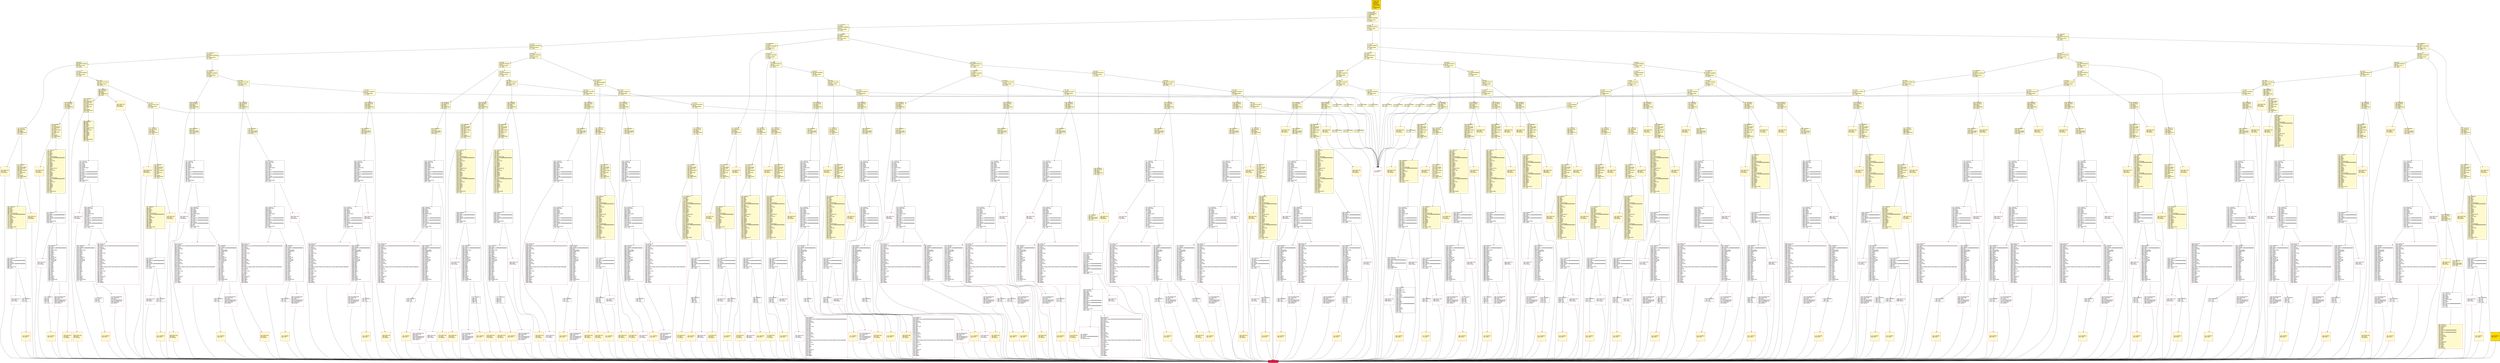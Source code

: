 digraph G {
bgcolor=transparent rankdir=UD;
node [shape=box style=filled color=black fillcolor=white fontname=arial fontcolor=black];
3698 [label="3698: JUMPDEST\l3699: CALLVALUE\l3700: DUP1\l3701: ISZERO\l3702: PUSH2 0x0e7e\l3705: JUMPI\l" fillcolor=lemonchiffon ];
1062 [label="1062: JUMPDEST\l1063: DUP2\l1064: ADD\l1065: SWAP1\l1066: DUP1\l1067: DUP1\l1068: CALLDATALOAD\l1069: PUSH20 0xffffffffffffffffffffffffffffffffffffffff\l1090: AND\l1091: SWAP1\l1092: PUSH1 0x20\l1094: ADD\l1095: SWAP1\l1096: SWAP3\l1097: SWAP2\l1098: SWAP1\l1099: DUP1\l1100: CALLDATALOAD\l1101: SWAP1\l1102: PUSH1 0x20\l1104: ADD\l1105: SWAP1\l1106: SWAP3\l1107: SWAP2\l1108: SWAP1\l1109: DUP1\l1110: CALLDATALOAD\l1111: PUSH20 0xffffffffffffffffffffffffffffffffffffffff\l1132: AND\l1133: SWAP1\l1134: PUSH1 0x20\l1136: ADD\l1137: SWAP1\l1138: SWAP3\l1139: SWAP2\l1140: SWAP1\l1141: POP\l1142: POP\l1143: POP\l1144: PUSH2 0x1303\l1147: JUMP\l" fillcolor=lemonchiffon ];
1580 [label="1580: JUMPDEST\l1581: CALLVALUE\l1582: DUP1\l1583: ISZERO\l1584: PUSH2 0x0638\l1587: JUMPI\l" fillcolor=lemonchiffon ];
14138 [label="14138: JUMPDEST\l14139: DUP3\l14140: PUSH20 0xffffffffffffffffffffffffffffffffffffffff\l14161: AND\l14162: PUSH2 0x08fc\l14165: DUP4\l14166: SWAP1\l14167: DUP2\l14168: ISZERO\l14169: MUL\l14170: SWAP1\l14171: PUSH1 0x40\l14173: MLOAD\l14174: PUSH1 0x00\l14176: PUSH1 0x40\l14178: MLOAD\l14179: DUP1\l14180: DUP4\l14181: SUB\l14182: DUP2\l14183: DUP6\l14184: DUP9\l14185: DUP9\l14186: CALL\l14187: SWAP4\l14188: POP\l14189: POP\l14190: POP\l14191: POP\l14192: ISZERO\l14193: DUP1\l14194: ISZERO\l14195: PUSH2 0x3780\l14198: JUMPI\l" ];
935 [label="935: PUSH1 0x00\l937: DUP1\l938: REVERT\l" fillcolor=lemonchiffon shape=Msquare color=crimson ];
10979 [label="10979: JUMPDEST\l10980: DUP1\l10981: PUSH20 0xffffffffffffffffffffffffffffffffffffffff\l11002: AND\l11003: ORIGIN\l11004: PUSH20 0xffffffffffffffffffffffffffffffffffffffff\l11025: AND\l11026: EQ\l11027: PUSH2 0x2b1b\l11030: JUMPI\l" ];
14619 [label="14619: JUMPDEST\l14620: DUP1\l14621: PUSH20 0xffffffffffffffffffffffffffffffffffffffff\l14642: AND\l14643: ORIGIN\l14644: PUSH20 0xffffffffffffffffffffffffffffffffffffffff\l14665: AND\l14666: EQ\l14667: PUSH2 0x3953\l14670: JUMPI\l" ];
11738 [label="11738: PUSH1 0x40\l11740: MLOAD\l11741: PUSH32 0x08c379a000000000000000000000000000000000000000000000000000000000\l11774: DUP2\l11775: MSTORE\l11776: PUSH1 0x04\l11778: ADD\l11779: DUP1\l11780: DUP1\l11781: PUSH1 0x20\l11783: ADD\l11784: DUP3\l11785: DUP2\l11786: SUB\l11787: DUP3\l11788: MSTORE\l11789: PUSH1 0x1e\l11791: DUP2\l11792: MSTORE\l11793: PUSH1 0x20\l11795: ADD\l11796: DUP1\l11797: PUSH32 0x6f6e6c79206f776e65722063616e207573652074686973206d6574686f640000\l11830: DUP2\l11831: MSTORE\l11832: POP\l11833: PUSH1 0x20\l11835: ADD\l11836: SWAP2\l11837: POP\l11838: POP\l11839: PUSH1 0x40\l11841: MLOAD\l11842: DUP1\l11843: SWAP2\l11844: SUB\l11845: SWAP1\l11846: REVERT\l" shape=Msquare color=crimson ];
149 [label="149: JUMPDEST\l150: DUP1\l151: PUSH4 0xf54c741d\l156: GT\l157: PUSH2 0x00d1\l160: JUMPI\l" fillcolor=lemonchiffon ];
2912 [label="2912: JUMPDEST\l2913: POP\l2914: PUSH2 0x0bad\l2917: PUSH1 0x04\l2919: DUP1\l2920: CALLDATASIZE\l2921: SUB\l2922: PUSH1 0x40\l2924: DUP2\l2925: LT\l2926: ISZERO\l2927: PUSH2 0x0b77\l2930: JUMPI\l" fillcolor=lemonchiffon ];
14867 [label="14867: RETURNDATASIZE\l14868: PUSH1 0x00\l14870: DUP1\l14871: RETURNDATACOPY\l14872: RETURNDATASIZE\l14873: PUSH1 0x00\l14875: REVERT\l" shape=Msquare color=crimson ];
209 [label="209: JUMPDEST\l210: DUP1\l211: PUSH4 0xdabc3741\l216: EQ\l217: PUSH2 0x0d8f\l220: JUMPI\l" fillcolor=lemonchiffon ];
823 [label="823: JUMPDEST\l824: CALLVALUE\l825: DUP1\l826: ISZERO\l827: PUSH2 0x0343\l830: JUMPI\l" fillcolor=lemonchiffon ];
1432 [label="1432: JUMPDEST\l1433: STOP\l" fillcolor=lemonchiffon shape=Msquare color=crimson ];
15369 [label="15369: JUMPDEST\l15370: PUSH1 0x00\l15372: DUP1\l15373: SWAP1\l15374: SLOAD\l15375: SWAP1\l15376: PUSH2 0x0100\l15379: EXP\l15380: SWAP1\l15381: DIV\l15382: PUSH20 0xffffffffffffffffffffffffffffffffffffffff\l15403: AND\l15404: PUSH20 0xffffffffffffffffffffffffffffffffffffffff\l15425: AND\l15426: CALLER\l15427: PUSH20 0xffffffffffffffffffffffffffffffffffffffff\l15448: AND\l15449: EQ\l15450: PUSH2 0x3c62\l15453: JUMPI\l" ];
11922 [label="11922: JUMPDEST\l11923: PUSH1 0x00\l11925: DUP1\l11926: SWAP1\l11927: SLOAD\l11928: SWAP1\l11929: PUSH2 0x0100\l11932: EXP\l11933: SWAP1\l11934: DIV\l11935: PUSH20 0xffffffffffffffffffffffffffffffffffffffff\l11956: AND\l11957: PUSH20 0xffffffffffffffffffffffffffffffffffffffff\l11978: AND\l11979: CALLER\l11980: PUSH20 0xffffffffffffffffffffffffffffffffffffffff\l12001: AND\l12002: EQ\l12003: PUSH2 0x2eeb\l12006: JUMPI\l" ];
12810 [label="12810: RETURNDATASIZE\l12811: PUSH1 0x00\l12813: DUP1\l12814: RETURNDATACOPY\l12815: RETURNDATASIZE\l12816: PUSH1 0x00\l12818: REVERT\l" shape=Msquare color=crimson ];
3037 [label="3037: JUMPDEST\l3038: CALLVALUE\l3039: DUP1\l3040: ISZERO\l3041: PUSH2 0x0be9\l3044: JUMPI\l" fillcolor=lemonchiffon ];
1409 [label="1409: JUMPDEST\l1410: STOP\l" fillcolor=lemonchiffon shape=Msquare fillcolor=gold ];
9522 [label="9522: JUMPDEST\l9523: POP\l9524: JUMP\l" ];
2999 [label="2999: PUSH1 0x00\l3001: DUP1\l3002: REVERT\l" fillcolor=lemonchiffon shape=Msquare color=crimson ];
4023 [label="4023: PUSH1 0x00\l4025: DUP1\l4026: REVERT\l" fillcolor=lemonchiffon shape=Msquare color=crimson ];
461 [label="461: DUP1\l462: PUSH4 0x62bf764e\l467: EQ\l468: PUSH2 0x08d6\l471: JUMPI\l" fillcolor=lemonchiffon ];
505 [label="505: PUSH2 0x0335\l508: JUMP\l" fillcolor=lemonchiffon ];
3469 [label="3469: JUMPDEST\l3470: STOP\l" fillcolor=lemonchiffon shape=Msquare color=crimson ];
15290 [label="15290: PUSH1 0x00\l15292: DUP1\l15293: REVERT\l" shape=Msquare color=crimson ];
12939 [label="12939: JUMPDEST\l12940: DUP2\l12941: PUSH20 0xffffffffffffffffffffffffffffffffffffffff\l12962: AND\l12963: PUSH2 0x08fc\l12966: SELFBALANCE\l12967: SWAP1\l12968: DUP2\l12969: ISZERO\l12970: MUL\l12971: SWAP1\l12972: PUSH1 0x40\l12974: MLOAD\l12975: PUSH1 0x00\l12977: PUSH1 0x40\l12979: MLOAD\l12980: DUP1\l12981: DUP4\l12982: SUB\l12983: DUP2\l12984: DUP6\l12985: DUP9\l12986: DUP9\l12987: CALL\l12988: SWAP4\l12989: POP\l12990: POP\l12991: POP\l12992: POP\l12993: ISZERO\l12994: DUP1\l12995: ISZERO\l12996: PUSH2 0x32d1\l12999: JUMPI\l" ];
412 [label="412: DUP1\l413: PUSH4 0x9d9c8f11\l418: EQ\l419: PUSH2 0x0baf\l422: JUMPI\l" fillcolor=lemonchiffon ];
1296 [label="1296: JUMPDEST\l1297: CALLVALUE\l1298: DUP1\l1299: ISZERO\l1300: PUSH2 0x051c\l1303: JUMPI\l" fillcolor=lemonchiffon ];
1920 [label="1920: PUSH1 0x00\l1922: DUP1\l1923: REVERT\l" fillcolor=lemonchiffon shape=Msquare color=crimson ];
7430 [label="7430: JUMPDEST\l7431: POP\l7432: JUMP\l" ];
5689 [label="5689: RETURNDATASIZE\l5690: PUSH1 0x00\l5692: DUP1\l5693: RETURNDATACOPY\l5694: RETURNDATASIZE\l5695: PUSH1 0x00\l5697: REVERT\l" shape=Msquare color=crimson ];
9198 [label="9198: JUMPDEST\l9199: PUSH1 0x00\l9201: DUP1\l9202: SWAP1\l9203: SLOAD\l9204: SWAP1\l9205: PUSH2 0x0100\l9208: EXP\l9209: SWAP1\l9210: DIV\l9211: PUSH20 0xffffffffffffffffffffffffffffffffffffffff\l9232: AND\l9233: PUSH20 0xffffffffffffffffffffffffffffffffffffffff\l9254: AND\l9255: CALLER\l9256: PUSH20 0xffffffffffffffffffffffffffffffffffffffff\l9277: AND\l9278: EQ\l9279: PUSH2 0x24b0\l9282: JUMPI\l" ];
9392 [label="9392: JUMPDEST\l9393: CALLER\l9394: PUSH20 0xffffffffffffffffffffffffffffffffffffffff\l9415: AND\l9416: PUSH2 0x08fc\l9419: DUP3\l9420: SWAP1\l9421: DUP2\l9422: ISZERO\l9423: MUL\l9424: SWAP1\l9425: PUSH1 0x40\l9427: MLOAD\l9428: PUSH1 0x00\l9430: PUSH1 0x40\l9432: MLOAD\l9433: DUP1\l9434: DUP4\l9435: SUB\l9436: DUP2\l9437: DUP6\l9438: DUP9\l9439: DUP9\l9440: CALL\l9441: SWAP4\l9442: POP\l9443: POP\l9444: POP\l9445: POP\l9446: ISZERO\l9447: DUP1\l9448: ISZERO\l9449: PUSH2 0x24f6\l9452: JUMPI\l" ];
4541 [label="4541: JUMPDEST\l4542: STOP\l" fillcolor=lemonchiffon shape=Msquare color=crimson ];
2900 [label="2900: JUMPDEST\l2901: CALLVALUE\l2902: DUP1\l2903: ISZERO\l2904: PUSH2 0x0b60\l2907: JUMPI\l" fillcolor=lemonchiffon ];
14214 [label="14214: JUMPDEST\l14215: PUSH1 0x00\l14217: DUP1\l14218: SWAP1\l14219: SLOAD\l14220: SWAP1\l14221: PUSH2 0x0100\l14224: EXP\l14225: SWAP1\l14226: DIV\l14227: PUSH20 0xffffffffffffffffffffffffffffffffffffffff\l14248: AND\l14249: PUSH20 0xffffffffffffffffffffffffffffffffffffffff\l14270: AND\l14271: CALLER\l14272: PUSH20 0xffffffffffffffffffffffffffffffffffffffff\l14293: AND\l14294: EQ\l14295: PUSH2 0x37df\l14298: JUMPI\l" ];
6410 [label="6410: JUMPDEST\l6411: POP\l6412: JUMP\l" ];
2787 [label="2787: JUMPDEST\l2788: CALLVALUE\l2789: DUP1\l2790: ISZERO\l2791: PUSH2 0x0aef\l2794: JUMPI\l" fillcolor=lemonchiffon ];
3492 [label="3492: JUMPDEST\l3493: STOP\l" fillcolor=lemonchiffon shape=Msquare color=crimson ];
912 [label="912: PUSH1 0x00\l914: DUP1\l915: REVERT\l" fillcolor=lemonchiffon shape=Msquare color=crimson ];
5013 [label="5013: PUSH1 0x00\l5015: DUP1\l5016: REVERT\l" shape=Msquare color=crimson ];
1943 [label="1943: PUSH1 0x00\l1945: DUP1\l1946: REVERT\l" fillcolor=lemonchiffon shape=Msquare color=crimson ];
10617 [label="10617: JUMPDEST\l10618: POP\l10619: POP\l10620: POP\l10621: POP\l10622: JUMP\l" ];
368 [label="368: DUP1\l369: PUSH4 0x8da5cb5b\l374: EQ\l375: PUSH2 0x0a75\l378: JUMPI\l" fillcolor=lemonchiffon ];
2677 [label="2677: JUMPDEST\l2678: CALLVALUE\l2679: DUP1\l2680: ISZERO\l2681: PUSH2 0x0a81\l2684: JUMPI\l" fillcolor=lemonchiffon ];
1455 [label="1455: JUMPDEST\l1456: STOP\l" fillcolor=lemonchiffon shape=Msquare color=crimson ];
11162 [label="11162: PUSH1 0x00\l11164: DUP1\l11165: REVERT\l" shape=Msquare color=crimson ];
5340 [label="5340: JUMPDEST\l5341: POP\l5342: POP\l5343: POP\l5344: JUMP\l" ];
1853 [label="1853: JUMPDEST\l1854: CALLVALUE\l1855: DUP1\l1856: ISZERO\l1857: PUSH2 0x0749\l1860: JUMPI\l" fillcolor=lemonchiffon ];
532 [label="532: DUP1\l533: PUSH4 0x61f4e670\l538: EQ\l539: PUSH2 0x085b\l542: JUMPI\l" fillcolor=lemonchiffon ];
4455 [label="4455: JUMPDEST\l4456: DUP2\l4457: ADD\l4458: SWAP1\l4459: DUP1\l4460: DUP1\l4461: CALLDATALOAD\l4462: PUSH20 0xffffffffffffffffffffffffffffffffffffffff\l4483: AND\l4484: SWAP1\l4485: PUSH1 0x20\l4487: ADD\l4488: SWAP1\l4489: SWAP3\l4490: SWAP2\l4491: SWAP1\l4492: DUP1\l4493: CALLDATALOAD\l4494: SWAP1\l4495: PUSH1 0x20\l4497: ADD\l4498: SWAP1\l4499: SWAP3\l4500: SWAP2\l4501: SWAP1\l4502: DUP1\l4503: CALLDATALOAD\l4504: PUSH20 0xffffffffffffffffffffffffffffffffffffffff\l4525: AND\l4526: SWAP1\l4527: PUSH1 0x20\l4529: ADD\l4530: SWAP1\l4531: SWAP3\l4532: SWAP2\l4533: SWAP1\l4534: POP\l4535: POP\l4536: POP\l4537: PUSH2 0x3df1\l4540: JUMP\l" fillcolor=lemonchiffon ];
2128 [label="2128: JUMPDEST\l2129: POP\l2130: PUSH2 0x0859\l2133: PUSH2 0x2572\l2136: JUMP\l" fillcolor=lemonchiffon ];
3045 [label="3045: PUSH1 0x00\l3047: DUP1\l3048: REVERT\l" fillcolor=lemonchiffon shape=Msquare color=crimson ];
423 [label="423: PUSH2 0x0335\l426: JUMP\l" fillcolor=lemonchiffon ];
8559 [label="8559: JUMPDEST\l8560: POP\l8561: JUMP\l" ];
2024 [label="2024: PUSH1 0x00\l2026: DUP1\l2027: REVERT\l" fillcolor=lemonchiffon shape=Msquare color=crimson ];
9194 [label="9194: PUSH1 0x00\l9196: DUP1\l9197: REVERT\l" shape=Msquare color=crimson ];
15722 [label="15722: JUMPDEST\l15723: POP\l15724: JUMP\l" ];
9869 [label="9869: JUMPDEST\l9870: CALLER\l9871: PUSH20 0xffffffffffffffffffffffffffffffffffffffff\l9892: AND\l9893: PUSH2 0x08fc\l9896: SELFBALANCE\l9897: SWAP1\l9898: DUP2\l9899: ISZERO\l9900: MUL\l9901: SWAP1\l9902: PUSH1 0x40\l9904: MLOAD\l9905: PUSH1 0x00\l9907: PUSH1 0x40\l9909: MLOAD\l9910: DUP1\l9911: DUP4\l9912: SUB\l9913: DUP2\l9914: DUP6\l9915: DUP9\l9916: DUP9\l9917: CALL\l9918: SWAP4\l9919: POP\l9920: POP\l9921: POP\l9922: POP\l9923: ISZERO\l9924: DUP1\l9925: ISZERO\l9926: PUSH2 0x26d3\l9929: JUMPI\l" ];
7052 [label="7052: JUMPDEST\l7053: CALLER\l7054: PUSH20 0xffffffffffffffffffffffffffffffffffffffff\l7075: AND\l7076: SELFDESTRUCT\l" shape=Msquare color=crimson ];
5519 [label="5519: PUSH1 0x40\l5521: MLOAD\l5522: PUSH32 0x08c379a000000000000000000000000000000000000000000000000000000000\l5555: DUP2\l5556: MSTORE\l5557: PUSH1 0x04\l5559: ADD\l5560: DUP1\l5561: DUP1\l5562: PUSH1 0x20\l5564: ADD\l5565: DUP3\l5566: DUP2\l5567: SUB\l5568: DUP3\l5569: MSTORE\l5570: PUSH1 0x1e\l5572: DUP2\l5573: MSTORE\l5574: PUSH1 0x20\l5576: ADD\l5577: DUP1\l5578: PUSH32 0x6f6e6c79206f776e65722063616e207573652074686973206d6574686f640000\l5611: DUP2\l5612: MSTORE\l5613: POP\l5614: PUSH1 0x20\l5616: ADD\l5617: SWAP2\l5618: POP\l5619: POP\l5620: PUSH1 0x40\l5622: MLOAD\l5623: DUP1\l5624: SWAP2\l5625: SUB\l5626: SWAP1\l5627: REVERT\l" shape=Msquare color=crimson ];
679 [label="679: DUP1\l680: PUSH4 0x2db9c867\l685: EQ\l686: PUSH2 0x0583\l689: JUMPI\l" fillcolor=lemonchiffon ];
7162 [label="7162: PUSH1 0x00\l7164: DUP1\l7165: REVERT\l" shape=Msquare color=crimson ];
14613 [label="14613: JUMPDEST\l14614: POP\l14615: POP\l14616: POP\l14617: POP\l14618: JUMP\l" ];
2285 [label="2285: JUMPDEST\l2286: CALLVALUE\l2287: DUP1\l2288: ISZERO\l2289: PUSH2 0x08f9\l2292: JUMPI\l" fillcolor=lemonchiffon ];
15165 [label="15165: JUMPDEST\l15166: CALLER\l15167: PUSH20 0xffffffffffffffffffffffffffffffffffffffff\l15188: AND\l15189: PUSH2 0x08fc\l15192: SELFBALANCE\l15193: SWAP1\l15194: DUP2\l15195: ISZERO\l15196: MUL\l15197: SWAP1\l15198: PUSH1 0x40\l15200: MLOAD\l15201: PUSH1 0x00\l15203: PUSH1 0x40\l15205: MLOAD\l15206: DUP1\l15207: DUP4\l15208: SUB\l15209: DUP2\l15210: DUP6\l15211: DUP9\l15212: DUP9\l15213: CALL\l15214: SWAP4\l15215: POP\l15216: POP\l15217: POP\l15218: POP\l15219: ISZERO\l15220: DUP1\l15221: ISZERO\l15222: PUSH2 0x3b83\l15225: JUMPI\l" ];
3068 [label="3068: PUSH1 0x00\l3070: DUP1\l3071: REVERT\l" fillcolor=lemonchiffon shape=Msquare color=crimson ];
6142 [label="6142: PUSH1 0x00\l6144: DUP1\l6145: REVERT\l" shape=Msquare color=crimson ];
4050 [label="4050: JUMPDEST\l4051: DUP2\l4052: ADD\l4053: SWAP1\l4054: DUP1\l4055: DUP1\l4056: CALLDATALOAD\l4057: PUSH20 0xffffffffffffffffffffffffffffffffffffffff\l4078: AND\l4079: SWAP1\l4080: PUSH1 0x20\l4082: ADD\l4083: SWAP1\l4084: SWAP3\l4085: SWAP2\l4086: SWAP1\l4087: DUP1\l4088: CALLDATALOAD\l4089: SWAP1\l4090: PUSH1 0x20\l4092: ADD\l4093: SWAP1\l4094: SWAP3\l4095: SWAP2\l4096: SWAP1\l4097: DUP1\l4098: CALLDATALOAD\l4099: PUSH20 0xffffffffffffffffffffffffffffffffffffffff\l4120: AND\l4121: SWAP1\l4122: PUSH1 0x20\l4124: ADD\l4125: SWAP1\l4126: SWAP3\l4127: SWAP2\l4128: SWAP1\l4129: POP\l4130: POP\l4131: POP\l4132: PUSH2 0x399e\l4135: JUMP\l" fillcolor=lemonchiffon ];
6587 [label="6587: PUSH1 0x40\l6589: MLOAD\l6590: PUSH32 0x08c379a000000000000000000000000000000000000000000000000000000000\l6623: DUP2\l6624: MSTORE\l6625: PUSH1 0x04\l6627: ADD\l6628: DUP1\l6629: DUP1\l6630: PUSH1 0x20\l6632: ADD\l6633: DUP3\l6634: DUP2\l6635: SUB\l6636: DUP3\l6637: MSTORE\l6638: PUSH1 0x1e\l6640: DUP2\l6641: MSTORE\l6642: PUSH1 0x20\l6644: ADD\l6645: DUP1\l6646: PUSH32 0x6f6e6c79206f776e65722063616e207573652074686973206d6574686f640000\l6679: DUP2\l6680: MSTORE\l6681: POP\l6682: PUSH1 0x20\l6684: ADD\l6685: SWAP2\l6686: POP\l6687: POP\l6688: PUSH1 0x40\l6690: MLOAD\l6691: DUP1\l6692: SWAP2\l6693: SUB\l6694: SWAP1\l6695: REVERT\l" shape=Msquare color=crimson ];
7607 [label="7607: PUSH1 0x40\l7609: MLOAD\l7610: PUSH32 0x08c379a000000000000000000000000000000000000000000000000000000000\l7643: DUP2\l7644: MSTORE\l7645: PUSH1 0x04\l7647: ADD\l7648: DUP1\l7649: DUP1\l7650: PUSH1 0x20\l7652: ADD\l7653: DUP3\l7654: DUP2\l7655: SUB\l7656: DUP3\l7657: MSTORE\l7658: PUSH1 0x1e\l7660: DUP2\l7661: MSTORE\l7662: PUSH1 0x20\l7664: ADD\l7665: DUP1\l7666: PUSH32 0x6f6e6c79206f776e65722063616e207573652074686973206d6574686f640000\l7699: DUP2\l7700: MSTORE\l7701: POP\l7702: PUSH1 0x20\l7704: ADD\l7705: SWAP2\l7706: POP\l7707: POP\l7708: PUSH1 0x40\l7710: MLOAD\l7711: DUP1\l7712: SWAP2\l7713: SUB\l7714: SWAP1\l7715: REVERT\l" shape=Msquare color=crimson ];
2552 [label="2552: JUMPDEST\l2553: STOP\l" fillcolor=lemonchiffon shape=Msquare color=crimson ];
3022 [label="3022: PUSH1 0x00\l3024: DUP1\l3025: REVERT\l" fillcolor=lemonchiffon shape=Msquare color=crimson ];
4046 [label="4046: PUSH1 0x00\l4048: DUP1\l4049: REVERT\l" fillcolor=lemonchiffon shape=Msquare color=crimson ];
2001 [label="2001: PUSH1 0x00\l2003: DUP1\l2004: REVERT\l" fillcolor=lemonchiffon shape=Msquare color=crimson ];
12631 [label="12631: JUMPDEST\l12632: POP\l12633: JUMP\l" ];
11360 [label="11360: JUMPDEST\l11361: CALLER\l11362: PUSH20 0xffffffffffffffffffffffffffffffffffffffff\l11383: AND\l11384: PUSH2 0x08fc\l11387: SELFBALANCE\l11388: SWAP1\l11389: DUP2\l11390: ISZERO\l11391: MUL\l11392: SWAP1\l11393: PUSH1 0x40\l11395: MLOAD\l11396: PUSH1 0x00\l11398: PUSH1 0x40\l11400: MLOAD\l11401: DUP1\l11402: DUP4\l11403: SUB\l11404: DUP2\l11405: DUP6\l11406: DUP9\l11407: DUP9\l11408: CALL\l11409: SWAP4\l11410: POP\l11411: POP\l11412: POP\l11413: POP\l11414: ISZERO\l11415: DUP1\l11416: ISZERO\l11417: PUSH2 0x2ca6\l11420: JUMPI\l" ];
777 [label="777: DUP1\l778: PUSH4 0x0a20e74e\l783: EQ\l784: PUSH2 0x0403\l787: JUMPI\l" fillcolor=lemonchiffon ];
2529 [label="2529: JUMPDEST\l2530: STOP\l" fillcolor=lemonchiffon shape=Msquare color=crimson ];
7777 [label="7777: RETURNDATASIZE\l7778: PUSH1 0x00\l7780: DUP1\l7781: RETURNDATACOPY\l7782: RETURNDATASIZE\l7783: PUSH1 0x00\l7785: REVERT\l" shape=Msquare color=crimson ];
14299 [label="14299: PUSH1 0x00\l14301: DUP1\l14302: REVERT\l" shape=Msquare color=crimson ];
8206 [label="8206: JUMPDEST\l8207: PUSH1 0x00\l8209: DUP1\l8210: SWAP1\l8211: SLOAD\l8212: SWAP1\l8213: PUSH2 0x0100\l8216: EXP\l8217: SWAP1\l8218: DIV\l8219: PUSH20 0xffffffffffffffffffffffffffffffffffffffff\l8240: AND\l8241: PUSH20 0xffffffffffffffffffffffffffffffffffffffff\l8262: AND\l8263: CALLER\l8264: PUSH20 0xffffffffffffffffffffffffffffffffffffffff\l8285: AND\l8286: EQ\l8287: PUSH2 0x2067\l8290: JUMPI\l" ];
14675 [label="14675: JUMPDEST\l14676: DUP2\l14677: PUSH20 0xffffffffffffffffffffffffffffffffffffffff\l14698: AND\l14699: PUSH2 0x08fc\l14702: SELFBALANCE\l14703: SWAP1\l14704: DUP2\l14705: ISZERO\l14706: MUL\l14707: SWAP1\l14708: PUSH1 0x40\l14710: MLOAD\l14711: PUSH1 0x00\l14713: PUSH1 0x40\l14715: MLOAD\l14716: DUP1\l14717: DUP4\l14718: SUB\l14719: DUP2\l14720: DUP6\l14721: DUP9\l14722: DUP9\l14723: CALL\l14724: SWAP4\l14725: POP\l14726: POP\l14727: POP\l14728: POP\l14729: ISZERO\l14730: DUP1\l14731: ISZERO\l14732: PUSH2 0x3999\l14735: JUMPI\l" ];
6757 [label="6757: RETURNDATASIZE\l6758: PUSH1 0x00\l6760: DUP1\l6761: RETURNDATACOPY\l6762: RETURNDATASIZE\l6763: PUSH1 0x00\l6765: REVERT\l" shape=Msquare color=crimson ];
472 [label="472: DUP1\l473: PUSH4 0x64acbadd\l478: EQ\l479: PUSH2 0x08ed\l482: JUMPI\l" fillcolor=lemonchiffon ];
352 [label="352: PUSH2 0x0335\l355: JUMP\l" fillcolor=lemonchiffon ];
2689 [label="2689: JUMPDEST\l2690: POP\l2691: PUSH2 0x0a8a\l2694: PUSH2 0x2b20\l2697: JUMP\l" fillcolor=lemonchiffon ];
11489 [label="11489: JUMPDEST\l11490: DUP2\l11491: PUSH20 0xffffffffffffffffffffffffffffffffffffffff\l11512: AND\l11513: PUSH2 0x08fc\l11516: SELFBALANCE\l11517: SWAP1\l11518: DUP2\l11519: ISZERO\l11520: MUL\l11521: SWAP1\l11522: PUSH1 0x40\l11524: MLOAD\l11525: PUSH1 0x00\l11527: PUSH1 0x40\l11529: MLOAD\l11530: DUP1\l11531: DUP4\l11532: SUB\l11533: DUP2\l11534: DUP6\l11535: DUP9\l11536: DUP9\l11537: CALL\l11538: SWAP4\l11539: POP\l11540: POP\l11541: POP\l11542: POP\l11543: ISZERO\l11544: DUP1\l11545: ISZERO\l11546: PUSH2 0x2d27\l11549: JUMPI\l" ];
645 [label="645: JUMPDEST\l646: DUP1\l647: PUSH4 0x1dbcd416\l652: GT\l653: PUSH2 0x02f2\l656: JUMPI\l" fillcolor=lemonchiffon ];
13099 [label="13099: PUSH1 0x00\l13101: DUP1\l13102: REVERT\l" shape=Msquare color=crimson ];
8133 [label="8133: JUMPDEST\l8134: CALLER\l8135: PUSH20 0xffffffffffffffffffffffffffffffffffffffff\l8156: AND\l8157: PUSH2 0x08fc\l8160: SELFBALANCE\l8161: SWAP1\l8162: DUP2\l8163: ISZERO\l8164: MUL\l8165: SWAP1\l8166: PUSH1 0x40\l8168: MLOAD\l8169: PUSH1 0x00\l8171: PUSH1 0x40\l8173: MLOAD\l8174: DUP1\l8175: DUP4\l8176: SUB\l8177: DUP2\l8178: DUP6\l8179: DUP9\l8180: DUP9\l8181: CALL\l8182: SWAP4\l8183: POP\l8184: POP\l8185: POP\l8186: POP\l8187: ISZERO\l8188: DUP1\l8189: ISZERO\l8190: PUSH2 0x200b\l8193: JUMPI\l" ];
3937 [label="3937: JUMPDEST\l3938: DUP2\l3939: ADD\l3940: SWAP1\l3941: DUP1\l3942: DUP1\l3943: CALLDATALOAD\l3944: PUSH20 0xffffffffffffffffffffffffffffffffffffffff\l3965: AND\l3966: SWAP1\l3967: PUSH1 0x20\l3969: ADD\l3970: SWAP1\l3971: SWAP3\l3972: SWAP2\l3973: SWAP1\l3974: DUP1\l3975: CALLDATALOAD\l3976: PUSH20 0xffffffffffffffffffffffffffffffffffffffff\l3997: AND\l3998: SWAP1\l3999: PUSH1 0x20\l4001: ADD\l4002: SWAP1\l4003: SWAP3\l4004: SWAP2\l4005: SWAP1\l4006: POP\l4007: POP\l4008: POP\l4009: PUSH2 0x391b\l4012: JUMP\l" fillcolor=lemonchiffon ];
2408 [label="2408: JUMPDEST\l2409: CALLVALUE\l2410: DUP1\l2411: ISZERO\l2412: PUSH2 0x0974\l2415: JUMPI\l" fillcolor=lemonchiffon ];
1924 [label="1924: JUMPDEST\l1925: POP\l1926: PUSH2 0x07c7\l1929: PUSH1 0x04\l1931: DUP1\l1932: CALLDATASIZE\l1933: SUB\l1934: PUSH1 0x20\l1936: DUP2\l1937: LT\l1938: ISZERO\l1939: PUSH2 0x079b\l1942: JUMPI\l" fillcolor=lemonchiffon ];
3779 [label="3779: JUMPDEST\l3780: CALLVALUE\l3781: DUP1\l3782: ISZERO\l3783: PUSH2 0x0ecf\l3786: JUMPI\l" fillcolor=lemonchiffon ];
5211 [label="5211: JUMPDEST\l5212: CALLER\l5213: PUSH20 0xffffffffffffffffffffffffffffffffffffffff\l5234: AND\l5235: PUSH2 0x08fc\l5238: SELFBALANCE\l5239: SWAP1\l5240: DUP2\l5241: ISZERO\l5242: MUL\l5243: SWAP1\l5244: PUSH1 0x40\l5246: MLOAD\l5247: PUSH1 0x00\l5249: PUSH1 0x40\l5251: MLOAD\l5252: DUP1\l5253: DUP4\l5254: SUB\l5255: DUP2\l5256: DUP6\l5257: DUP9\l5258: DUP9\l5259: CALL\l5260: SWAP4\l5261: POP\l5262: POP\l5263: POP\l5264: POP\l5265: ISZERO\l5266: DUP1\l5267: ISZERO\l5268: PUSH2 0x14a1\l5271: JUMPI\l" ];
4027 [label="4027: JUMPDEST\l4028: POP\l4029: PUSH2 0x1028\l4032: PUSH1 0x04\l4034: DUP1\l4035: CALLDATASIZE\l4036: SUB\l4037: PUSH1 0x60\l4039: DUP2\l4040: LT\l4041: ISZERO\l4042: PUSH2 0x0fd2\l4045: JUMPI\l" fillcolor=lemonchiffon ];
4919 [label="4919: PUSH1 0x00\l4921: DUP1\l4922: REVERT\l" shape=Msquare color=crimson ];
14134 [label="14134: PUSH1 0x00\l14136: DUP1\l14137: REVERT\l" shape=Msquare color=crimson ];
1294 [label="1294: JUMPDEST\l1295: STOP\l" fillcolor=lemonchiffon shape=Msquare color=crimson ];
831 [label="831: PUSH1 0x00\l833: DUP1\l834: REVERT\l" fillcolor=lemonchiffon shape=Msquare color=crimson ];
1469 [label="1469: JUMPDEST\l1470: POP\l1471: PUSH2 0x062a\l1474: PUSH1 0x04\l1476: DUP1\l1477: CALLDATASIZE\l1478: SUB\l1479: PUSH1 0x60\l1481: DUP2\l1482: LT\l1483: ISZERO\l1484: PUSH2 0x05d4\l1487: JUMPI\l" fillcolor=lemonchiffon ];
11908 [label="11908: RETURNDATASIZE\l11909: PUSH1 0x00\l11911: DUP1\l11912: RETURNDATACOPY\l11913: RETURNDATASIZE\l11914: PUSH1 0x00\l11916: REVERT\l" shape=Msquare color=crimson ];
7850 [label="7850: JUMPDEST\l7851: PUSH1 0x00\l7853: DUP1\l7854: SWAP1\l7855: SLOAD\l7856: SWAP1\l7857: PUSH2 0x0100\l7860: EXP\l7861: SWAP1\l7862: DIV\l7863: PUSH20 0xffffffffffffffffffffffffffffffffffffffff\l7884: AND\l7885: PUSH20 0xffffffffffffffffffffffffffffffffffffffff\l7906: AND\l7907: CALLER\l7908: PUSH20 0xffffffffffffffffffffffffffffffffffffffff\l7929: AND\l7930: EQ\l7931: PUSH2 0x1f03\l7934: JUMPI\l" ];
2818 [label="2818: PUSH1 0x00\l2820: DUP1\l2821: REVERT\l" fillcolor=lemonchiffon shape=Msquare color=crimson ];
12205 [label="12205: JUMPDEST\l12206: CALLER\l12207: PUSH20 0xffffffffffffffffffffffffffffffffffffffff\l12228: AND\l12229: PUSH2 0x08fc\l12232: SELFBALANCE\l12233: SWAP1\l12234: DUP2\l12235: ISZERO\l12236: MUL\l12237: SWAP1\l12238: PUSH1 0x40\l12240: MLOAD\l12241: PUSH1 0x00\l12243: PUSH1 0x40\l12245: MLOAD\l12246: DUP1\l12247: DUP4\l12248: SUB\l12249: DUP2\l12250: DUP6\l12251: DUP9\l12252: DUP9\l12253: CALL\l12254: SWAP4\l12255: POP\l12256: POP\l12257: POP\l12258: POP\l12259: ISZERO\l12260: DUP1\l12261: ISZERO\l12262: PUSH2 0x2ff3\l12265: JUMPI\l" ];
15851 [label="15851: JUMPDEST\l15852: POP\l15853: POP\l15854: POP\l15855: POP\l15856: JUMP\l" ];
1340 [label="1340: JUMPDEST\l1341: STOP\l" fillcolor=lemonchiffon shape=Msquare color=crimson ];
9525 [label="9525: JUMPDEST\l9526: DUP1\l9527: PUSH20 0xffffffffffffffffffffffffffffffffffffffff\l9548: AND\l9549: ORIGIN\l9550: PUSH20 0xffffffffffffffffffffffffffffffffffffffff\l9571: AND\l9572: EQ\l9573: PUSH2 0x256d\l9576: JUMPI\l" ];
2799 [label="2799: JUMPDEST\l2800: POP\l2801: PUSH2 0x0b52\l2804: PUSH1 0x04\l2806: DUP1\l2807: CALLDATASIZE\l2808: SUB\l2809: PUSH1 0x40\l2811: DUP2\l2812: LT\l2813: ISZERO\l2814: PUSH2 0x0b06\l2817: JUMPI\l" fillcolor=lemonchiffon ];
3243 [label="3243: JUMPDEST\l3244: POP\l3245: PUSH2 0x0cee\l3248: PUSH1 0x04\l3250: DUP1\l3251: CALLDATASIZE\l3252: SUB\l3253: PUSH1 0x20\l3255: DUP2\l3256: LT\l3257: ISZERO\l3258: PUSH2 0x0cc2\l3261: JUMPI\l" fillcolor=lemonchiffon ];
12883 [label="12883: JUMPDEST\l12884: DUP1\l12885: PUSH20 0xffffffffffffffffffffffffffffffffffffffff\l12906: AND\l12907: ORIGIN\l12908: PUSH20 0xffffffffffffffffffffffffffffffffffffffff\l12929: AND\l12930: EQ\l12931: PUSH2 0x328b\l12934: JUMPI\l" ];
11564 [label="11564: JUMPDEST\l11565: PUSH1 0x00\l11567: DUP1\l11568: SWAP1\l11569: SLOAD\l11570: SWAP1\l11571: PUSH2 0x0100\l11574: EXP\l11575: SWAP1\l11576: DIV\l11577: PUSH20 0xffffffffffffffffffffffffffffffffffffffff\l11598: AND\l11599: PUSH20 0xffffffffffffffffffffffffffffffffffffffff\l11620: AND\l11621: CALLER\l11622: PUSH20 0xffffffffffffffffffffffffffffffffffffffff\l11643: AND\l11644: EQ\l11645: PUSH2 0x2d85\l11648: JUMPI\l" ];
8970 [label="8970: PUSH1 0x00\l8972: DUP1\l8973: REVERT\l" shape=Msquare color=crimson ];
9994 [label="9994: PUSH1 0x00\l9996: DUP1\l9997: REVERT\l" shape=Msquare color=crimson ];
390 [label="390: DUP1\l391: PUSH4 0x8fecc3f9\l396: EQ\l397: PUSH2 0x0ae3\l400: JUMPI\l" fillcolor=lemonchiffon ];
1865 [label="1865: JUMPDEST\l1866: POP\l1867: PUSH2 0x0776\l1870: PUSH1 0x04\l1872: DUP1\l1873: CALLDATASIZE\l1874: SUB\l1875: PUSH1 0x20\l1877: DUP2\l1878: LT\l1879: ISZERO\l1880: PUSH2 0x0760\l1883: JUMPI\l" fillcolor=lemonchiffon ];
7716 [label="7716: JUMPDEST\l7717: CALLER\l7718: PUSH20 0xffffffffffffffffffffffffffffffffffffffff\l7739: AND\l7740: PUSH2 0x08fc\l7743: SELFBALANCE\l7744: SWAP1\l7745: DUP2\l7746: ISZERO\l7747: MUL\l7748: SWAP1\l7749: PUSH1 0x40\l7751: MLOAD\l7752: PUSH1 0x00\l7754: PUSH1 0x40\l7756: MLOAD\l7757: DUP1\l7758: DUP4\l7759: SUB\l7760: DUP2\l7761: DUP6\l7762: DUP9\l7763: DUP9\l7764: CALL\l7765: SWAP4\l7766: POP\l7767: POP\l7768: POP\l7769: POP\l7770: ISZERO\l7771: DUP1\l7772: ISZERO\l7773: PUSH2 0x1e6a\l7776: JUMPI\l" ];
1317 [label="1317: JUMPDEST\l1318: STOP\l" fillcolor=lemonchiffon shape=Msquare color=crimson ];
3003 [label="3003: JUMPDEST\l3004: POP\l3005: PUSH2 0x0bc4\l3008: PUSH2 0x2e92\l3011: JUMP\l" fillcolor=lemonchiffon ];
12690 [label="12690: JUMPDEST\l12691: POP\l12692: JUMP\l" ];
13103 [label="13103: JUMPDEST\l13104: PUSH1 0x00\l13106: DUP1\l13107: SWAP1\l13108: SLOAD\l13109: SWAP1\l13110: PUSH2 0x0100\l13113: EXP\l13114: SWAP1\l13115: DIV\l13116: PUSH20 0xffffffffffffffffffffffffffffffffffffffff\l13137: AND\l13138: PUSH20 0xffffffffffffffffffffffffffffffffffffffff\l13159: AND\l13160: CALLER\l13161: PUSH20 0xffffffffffffffffffffffffffffffffffffffff\l13182: AND\l13183: EQ\l13184: PUSH2 0x33f1\l13187: JUMPI\l" ];
11031 [label="11031: PUSH1 0x00\l11033: DUP1\l11034: REVERT\l" shape=Msquare color=crimson ];
6340 [label="6340: JUMPDEST\l6341: CALLER\l6342: PUSH20 0xffffffffffffffffffffffffffffffffffffffff\l6363: AND\l6364: PUSH2 0x08fc\l6367: SELFBALANCE\l6368: SWAP1\l6369: DUP2\l6370: ISZERO\l6371: MUL\l6372: SWAP1\l6373: PUSH1 0x40\l6375: MLOAD\l6376: PUSH1 0x00\l6378: PUSH1 0x40\l6380: MLOAD\l6381: DUP1\l6382: DUP4\l6383: SUB\l6384: DUP2\l6385: DUP6\l6386: DUP9\l6387: DUP9\l6388: CALL\l6389: SWAP4\l6390: POP\l6391: POP\l6392: POP\l6393: POP\l6394: ISZERO\l6395: DUP1\l6396: ISZERO\l6397: PUSH2 0x190a\l6400: JUMPI\l" ];
9466 [label="9466: JUMPDEST\l9467: DUP1\l9468: PUSH20 0xffffffffffffffffffffffffffffffffffffffff\l9489: AND\l9490: ORIGIN\l9491: PUSH20 0xffffffffffffffffffffffffffffffffffffffff\l9512: AND\l9513: EQ\l9514: PUSH2 0x2532\l9517: JUMPI\l" ];
13723 [label="13723: JUMPDEST\l13724: POP\l13725: JUMP\l" ];
11847 [label="11847: JUMPDEST\l11848: DUP2\l11849: PUSH20 0xffffffffffffffffffffffffffffffffffffffff\l11870: AND\l11871: PUSH2 0x08fc\l11874: DUP3\l11875: SWAP1\l11876: DUP2\l11877: ISZERO\l11878: MUL\l11879: SWAP1\l11880: PUSH1 0x40\l11882: MLOAD\l11883: PUSH1 0x00\l11885: PUSH1 0x40\l11887: MLOAD\l11888: DUP1\l11889: DUP4\l11890: SUB\l11891: DUP2\l11892: DUP6\l11893: DUP9\l11894: DUP9\l11895: CALL\l11896: SWAP4\l11897: POP\l11898: POP\l11899: POP\l11900: POP\l11901: ISZERO\l11902: DUP1\l11903: ISZERO\l11904: PUSH2 0x2e8d\l11907: JUMPI\l" ];
1638 [label="1638: JUMPDEST\l1639: POP\l1640: PUSH2 0x066f\l1643: PUSH2 0x2172\l1646: JUMP\l" fillcolor=lemonchiffon ];
1363 [label="1363: JUMPDEST\l1364: STOP\l" fillcolor=lemonchiffon shape=Msquare color=crimson ];
303 [label="303: DUP1\l304: PUSH4 0xca272cc1\l309: EQ\l310: PUSH2 0x0d78\l313: JUMPI\l" fillcolor=lemonchiffon ];
483 [label="483: DUP1\l484: PUSH4 0x68c6116f\l489: EQ\l490: PUSH2 0x0968\l493: JUMPI\l" fillcolor=lemonchiffon ];
5434 [label="5434: JUMPDEST\l5435: PUSH1 0x00\l5437: DUP1\l5438: SWAP1\l5439: SLOAD\l5440: SWAP1\l5441: PUSH2 0x0100\l5444: EXP\l5445: SWAP1\l5446: DIV\l5447: PUSH20 0xffffffffffffffffffffffffffffffffffffffff\l5468: AND\l5469: PUSH20 0xffffffffffffffffffffffffffffffffffffffff\l5490: AND\l5491: CALLER\l5492: PUSH20 0xffffffffffffffffffffffffffffffffffffffff\l5513: AND\l5514: EQ\l5515: PUSH2 0x15fc\l5518: JUMPI\l" ];
10088 [label="10088: PUSH1 0x00\l10090: DUP1\l10091: REVERT\l" shape=Msquare color=crimson ];
3423 [label="3423: JUMPDEST\l3424: STOP\l" fillcolor=lemonchiffon shape=Msquare color=crimson ];
10967 [label="10967: RETURNDATASIZE\l10968: PUSH1 0x00\l10970: DUP1\l10971: RETURNDATACOPY\l10972: RETURNDATASIZE\l10973: PUSH1 0x00\l10975: REVERT\l" shape=Msquare color=crimson ];
8906 [label="8906: RETURNDATASIZE\l8907: PUSH1 0x00\l8909: DUP1\l8910: RETURNDATACOPY\l8911: RETURNDATASIZE\l8912: PUSH1 0x00\l8914: REVERT\l" shape=Msquare color=crimson ];
9930 [label="9930: RETURNDATASIZE\l9931: PUSH1 0x00\l9933: DUP1\l9934: RETURNDATACOPY\l9935: RETURNDATASIZE\l9936: PUSH1 0x00\l9938: REVERT\l" shape=Msquare color=crimson ];
2116 [label="2116: JUMPDEST\l2117: CALLVALUE\l2118: DUP1\l2119: ISZERO\l2120: PUSH2 0x0850\l2123: JUMPI\l" fillcolor=lemonchiffon ];
2174 [label="2174: JUMPDEST\l2175: DUP2\l2176: ADD\l2177: SWAP1\l2178: DUP1\l2179: DUP1\l2180: CALLDATALOAD\l2181: PUSH20 0xffffffffffffffffffffffffffffffffffffffff\l2202: AND\l2203: SWAP1\l2204: PUSH1 0x20\l2206: ADD\l2207: SWAP1\l2208: SWAP3\l2209: SWAP2\l2210: SWAP1\l2211: DUP1\l2212: CALLDATALOAD\l2213: SWAP1\l2214: PUSH1 0x20\l2216: ADD\l2217: SWAP1\l2218: SWAP3\l2219: SWAP2\l2220: SWAP1\l2221: DUP1\l2222: CALLDATALOAD\l2223: PUSH20 0xffffffffffffffffffffffffffffffffffffffff\l2244: AND\l2245: SWAP1\l2246: PUSH1 0x20\l2248: ADD\l2249: SWAP1\l2250: SWAP3\l2251: SWAP2\l2252: SWAP1\l2253: POP\l2254: POP\l2255: POP\l2256: PUSH2 0x26d6\l2259: JUMP\l" fillcolor=lemonchiffon ];
2931 [label="2931: PUSH1 0x00\l2933: DUP1\l2934: REVERT\l" fillcolor=lemonchiffon shape=Msquare color=crimson ];
13000 [label="13000: RETURNDATASIZE\l13001: PUSH1 0x00\l13003: DUP1\l13004: RETURNDATACOPY\l13005: RETURNDATASIZE\l13006: PUSH1 0x00\l13008: REVERT\l" shape=Msquare color=crimson ];
6502 [label="6502: JUMPDEST\l6503: PUSH1 0x00\l6505: DUP1\l6506: SWAP1\l6507: SLOAD\l6508: SWAP1\l6509: PUSH2 0x0100\l6512: EXP\l6513: SWAP1\l6514: DIV\l6515: PUSH20 0xffffffffffffffffffffffffffffffffffffffff\l6536: AND\l6537: PUSH20 0xffffffffffffffffffffffffffffffffffffffff\l6558: AND\l6559: CALLER\l6560: PUSH20 0xffffffffffffffffffffffffffffffffffffffff\l6581: AND\l6582: EQ\l6583: PUSH2 0x1a28\l6586: JUMPI\l" ];
13459 [label="13459: JUMPDEST\l13460: PUSH1 0x00\l13462: DUP1\l13463: SWAP1\l13464: SLOAD\l13465: SWAP1\l13466: PUSH2 0x0100\l13469: EXP\l13470: SWAP1\l13471: DIV\l13472: PUSH20 0xffffffffffffffffffffffffffffffffffffffff\l13493: AND\l13494: PUSH20 0xffffffffffffffffffffffffffffffffffffffff\l13515: AND\l13516: CALLER\l13517: PUSH20 0xffffffffffffffffffffffffffffffffffffffff\l13538: AND\l13539: EQ\l13540: PUSH2 0x3555\l13543: JUMPI\l" ];
4418 [label="4418: JUMPDEST\l4419: STOP\l" fillcolor=lemonchiffon shape=Msquare color=crimson ];
314 [label="314: PUSH2 0x0335\l317: JUMP\l" fillcolor=lemonchiffon ];
5984 [label="5984: JUMPDEST\l5985: CALLER\l5986: PUSH20 0xffffffffffffffffffffffffffffffffffffffff\l6007: AND\l6008: PUSH2 0x08fc\l6011: SELFBALANCE\l6012: SWAP1\l6013: DUP2\l6014: ISZERO\l6015: MUL\l6016: SWAP1\l6017: PUSH1 0x40\l6019: MLOAD\l6020: PUSH1 0x00\l6022: PUSH1 0x40\l6024: MLOAD\l6025: DUP1\l6026: DUP4\l6027: SUB\l6028: DUP2\l6029: DUP6\l6030: DUP9\l6031: DUP9\l6032: CALL\l6033: SWAP4\l6034: POP\l6035: POP\l6036: POP\l6037: POP\l6038: ISZERO\l6039: DUP1\l6040: ISZERO\l6041: PUSH2 0x17a6\l6044: JUMPI\l" ];
292 [label="292: DUP1\l293: PUSH4 0xc70cced4\l298: EQ\l299: PUSH2 0x0d61\l302: JUMPI\l" fillcolor=lemonchiffon ];
14361 [label="14361: JUMPDEST\l14362: DUP1\l14363: PUSH1 0x00\l14365: DUP1\l14366: PUSH2 0x0100\l14369: EXP\l14370: DUP2\l14371: SLOAD\l14372: DUP2\l14373: PUSH20 0xffffffffffffffffffffffffffffffffffffffff\l14394: MUL\l14395: NOT\l14396: AND\l14397: SWAP1\l14398: DUP4\l14399: PUSH20 0xffffffffffffffffffffffffffffffffffffffff\l14420: AND\l14421: MUL\l14422: OR\l14423: SWAP1\l14424: SSTORE\l14425: POP\l14426: POP\l14427: JUMP\l" ];
3446 [label="3446: JUMPDEST\l3447: STOP\l" fillcolor=lemonchiffon shape=Msquare color=crimson ];
4867 [label="4867: JUMPDEST\l4868: DUP1\l4869: PUSH20 0xffffffffffffffffffffffffffffffffffffffff\l4890: AND\l4891: ORIGIN\l4892: PUSH20 0xffffffffffffffffffffffffffffffffffffffff\l4913: AND\l4914: EQ\l4915: PUSH2 0x133b\l4918: JUMPI\l" ];
1861 [label="1861: PUSH1 0x00\l1863: DUP1\l1864: REVERT\l" fillcolor=lemonchiffon shape=Msquare color=crimson ];
9029 [label="9029: PUSH1 0x00\l9031: DUP1\l9032: REVERT\l" shape=Msquare color=crimson ];
15364 [label="15364: JUMPDEST\l15365: POP\l15366: POP\l15367: POP\l15368: JUMP\l" ];
74 [label="74: DUP1\l75: PUSH4 0xfca25f6c\l80: EQ\l81: PUSH2 0x1144\l84: JUMPI\l" fillcolor=lemonchiffon ];
3910 [label="3910: PUSH1 0x00\l3912: DUP1\l3913: REVERT\l" fillcolor=lemonchiffon shape=Msquare color=crimson ];
14009 [label="14009: JUMPDEST\l14010: CALLER\l14011: PUSH20 0xffffffffffffffffffffffffffffffffffffffff\l14032: AND\l14033: PUSH2 0x08fc\l14036: SELFBALANCE\l14037: SWAP1\l14038: DUP2\l14039: ISZERO\l14040: MUL\l14041: SWAP1\l14042: PUSH1 0x40\l14044: MLOAD\l14045: PUSH1 0x00\l14047: PUSH1 0x40\l14049: MLOAD\l14050: DUP1\l14051: DUP4\l14052: SUB\l14053: DUP2\l14054: DUP6\l14055: DUP9\l14056: DUP9\l14057: CALL\l14058: SWAP4\l14059: POP\l14060: POP\l14061: POP\l14062: POP\l14063: ISZERO\l14064: DUP1\l14065: ISZERO\l14066: PUSH2 0x36ff\l14069: JUMPI\l" ];
10286 [label="10286: JUMPDEST\l10287: CALLER\l10288: PUSH20 0xffffffffffffffffffffffffffffffffffffffff\l10309: AND\l10310: PUSH2 0x08fc\l10313: SELFBALANCE\l10314: SWAP1\l10315: DUP2\l10316: ISZERO\l10317: MUL\l10318: SWAP1\l10319: PUSH1 0x40\l10321: MLOAD\l10322: PUSH1 0x00\l10324: PUSH1 0x40\l10326: MLOAD\l10327: DUP1\l10328: DUP4\l10329: SUB\l10330: DUP2\l10331: DUP6\l10332: DUP9\l10333: DUP9\l10334: CALL\l10335: SWAP4\l10336: POP\l10337: POP\l10338: POP\l10339: POP\l10340: ISZERO\l10341: DUP1\l10342: ISZERO\l10343: PUSH2 0x2874\l10346: JUMPI\l" ];
14070 [label="14070: RETURNDATASIZE\l14071: PUSH1 0x00\l14073: DUP1\l14074: RETURNDATACOPY\l14075: RETURNDATASIZE\l14076: PUSH1 0x00\l14078: REVERT\l" shape=Msquare color=crimson ];
2005 [label="2005: JUMPDEST\l2006: POP\l2007: PUSH2 0x0842\l2010: PUSH1 0x04\l2012: DUP1\l2013: CALLDATASIZE\l2014: SUB\l2015: PUSH1 0x60\l2017: DUP2\l2018: LT\l2019: ISZERO\l2020: PUSH2 0x07ec\l2023: JUMPI\l" fillcolor=lemonchiffon ];
2406 [label="2406: JUMPDEST\l2407: STOP\l" fillcolor=lemonchiffon shape=Msquare color=crimson ];
3710 [label="3710: JUMPDEST\l3711: POP\l3712: PUSH2 0x0ec1\l3715: PUSH1 0x04\l3717: DUP1\l3718: CALLDATASIZE\l3719: SUB\l3720: PUSH1 0x20\l3722: DUP2\l3723: LT\l3724: ISZERO\l3725: PUSH2 0x0e95\l3728: JUMPI\l" fillcolor=lemonchiffon ];
854 [label="854: PUSH1 0x00\l856: DUP1\l857: REVERT\l" fillcolor=lemonchiffon shape=Msquare color=crimson ];
3933 [label="3933: PUSH1 0x00\l3935: DUP1\l3936: REVERT\l" fillcolor=lemonchiffon shape=Msquare color=crimson ];
1884 [label="1884: PUSH1 0x00\l1886: DUP1\l1887: REVERT\l" fillcolor=lemonchiffon shape=Msquare color=crimson ];
2908 [label="2908: PUSH1 0x00\l2910: DUP1\l2911: REVERT\l" fillcolor=lemonchiffon shape=Msquare color=crimson ];
1386 [label="1386: JUMPDEST\l1387: STOP\l" fillcolor=lemonchiffon shape=Msquare color=crimson ];
1742 [label="1742: JUMPDEST\l1743: POP\l1744: PUSH2 0x073b\l1747: PUSH1 0x04\l1749: DUP1\l1750: CALLDATASIZE\l1751: SUB\l1752: PUSH1 0x60\l1754: DUP2\l1755: LT\l1756: ISZERO\l1757: PUSH2 0x06e5\l1760: JUMPI\l" fillcolor=lemonchiffon ];
7841 [label="7841: PUSH1 0x00\l7843: DUP1\l7844: REVERT\l" shape=Msquare color=crimson ];
14082 [label="14082: JUMPDEST\l14083: DUP1\l14084: PUSH20 0xffffffffffffffffffffffffffffffffffffffff\l14105: AND\l14106: ORIGIN\l14107: PUSH20 0xffffffffffffffffffffffffffffffffffffffff\l14128: AND\l14129: EQ\l14130: PUSH2 0x373a\l14133: JUMPI\l" ];
1354 [label="1354: JUMPDEST\l1355: POP\l1356: PUSH2 0x0553\l1359: PUSH2 0x17a9\l1362: JUMP\l" fillcolor=lemonchiffon ];
1171 [label="1171: JUMPDEST\l1172: STOP\l" fillcolor=lemonchiffon shape=Msquare color=crimson ];
30 [label="30: DUP1\l31: PUSH4 0xdabc3741\l36: GT\l37: PUSH2 0x00f7\l40: JUMPI\l" fillcolor=lemonchiffon ];
4015 [label="4015: JUMPDEST\l4016: CALLVALUE\l4017: DUP1\l4018: ISZERO\l4019: PUSH2 0x0fbb\l4022: JUMPI\l" fillcolor=lemonchiffon ];
3229 [label="3229: JUMPDEST\l3230: STOP\l" fillcolor=lemonchiffon shape=Msquare color=crimson ];
1150 [label="1150: JUMPDEST\l1151: CALLVALUE\l1152: DUP1\l1153: ISZERO\l1154: PUSH2 0x048a\l1157: JUMPI\l" fillcolor=lemonchiffon ];
401 [label="401: DUP1\l402: PUSH4 0x91200209\l407: EQ\l408: PUSH2 0x0b54\l411: JUMPI\l" fillcolor=lemonchiffon ];
13367 [label="13367: JUMPDEST\l13368: POP\l13369: JUMP\l" ];
243 [label="243: PUSH2 0x0335\l246: JUMP\l" fillcolor=lemonchiffon ];
3814 [label="3814: JUMPDEST\l3815: DUP2\l3816: ADD\l3817: SWAP1\l3818: DUP1\l3819: DUP1\l3820: CALLDATALOAD\l3821: PUSH20 0xffffffffffffffffffffffffffffffffffffffff\l3842: AND\l3843: SWAP1\l3844: PUSH1 0x20\l3846: ADD\l3847: SWAP1\l3848: SWAP3\l3849: SWAP2\l3850: SWAP1\l3851: DUP1\l3852: CALLDATALOAD\l3853: SWAP1\l3854: PUSH1 0x20\l3856: ADD\l3857: SWAP1\l3858: SWAP3\l3859: SWAP2\l3860: SWAP1\l3861: DUP1\l3862: CALLDATALOAD\l3863: PUSH20 0xffffffffffffffffffffffffffffffffffffffff\l3884: AND\l3885: SWAP1\l3886: PUSH1 0x20\l3888: ADD\l3889: SWAP1\l3890: SWAP3\l3891: SWAP2\l3892: SWAP1\l3893: POP\l3894: POP\l3895: POP\l3896: PUSH2 0x3897\l3899: JUMP\l" fillcolor=lemonchiffon ];
2764 [label="2764: JUMPDEST\l2765: CALLVALUE\l2766: DUP1\l2767: ISZERO\l2768: PUSH2 0x0ad8\l2771: JUMPI\l" fillcolor=lemonchiffon ];
14971 [label="14971: JUMPDEST\l14972: PUSH1 0x00\l14974: DUP1\l14975: SWAP1\l14976: SLOAD\l14977: SWAP1\l14978: PUSH2 0x0100\l14981: EXP\l14982: SWAP1\l14983: DIV\l14984: PUSH20 0xffffffffffffffffffffffffffffffffffffffff\l15005: AND\l15006: PUSH20 0xffffffffffffffffffffffffffffffffffffffff\l15027: AND\l15028: CALLER\l15029: PUSH20 0xffffffffffffffffffffffffffffffffffffffff\l15050: AND\l15051: EQ\l15052: PUSH2 0x3b3d\l15055: JUMPI\l" ];
1039 [label="1039: JUMPDEST\l1040: POP\l1041: PUSH2 0x047c\l1044: PUSH1 0x04\l1046: DUP1\l1047: CALLDATASIZE\l1048: SUB\l1049: PUSH1 0x60\l1051: DUP2\l1052: LT\l1053: ISZERO\l1054: PUSH2 0x0426\l1057: JUMPI\l" fillcolor=lemonchiffon ];
2822 [label="2822: JUMPDEST\l2823: DUP2\l2824: ADD\l2825: SWAP1\l2826: DUP1\l2827: DUP1\l2828: CALLDATALOAD\l2829: PUSH20 0xffffffffffffffffffffffffffffffffffffffff\l2850: AND\l2851: SWAP1\l2852: PUSH1 0x20\l2854: ADD\l2855: SWAP1\l2856: SWAP3\l2857: SWAP2\l2858: SWAP1\l2859: DUP1\l2860: CALLDATALOAD\l2861: PUSH20 0xffffffffffffffffffffffffffffffffffffffff\l2882: AND\l2883: SWAP1\l2884: PUSH1 0x20\l2886: ADD\l2887: SWAP1\l2888: SWAP3\l2889: SWAP2\l2890: SWAP1\l2891: POP\l2892: POP\l2893: POP\l2894: PUSH2 0x2ca9\l2897: JUMP\l" fillcolor=lemonchiffon ];
14806 [label="14806: JUMPDEST\l14807: DUP3\l14808: PUSH20 0xffffffffffffffffffffffffffffffffffffffff\l14829: AND\l14830: PUSH2 0x08fc\l14833: DUP4\l14834: SWAP1\l14835: DUP2\l14836: ISZERO\l14837: MUL\l14838: SWAP1\l14839: PUSH1 0x40\l14841: MLOAD\l14842: PUSH1 0x00\l14844: PUSH1 0x40\l14846: MLOAD\l14847: DUP1\l14848: DUP4\l14849: SUB\l14850: DUP2\l14851: DUP6\l14852: DUP9\l14853: DUP9\l14854: CALL\l14855: SWAP4\l14856: POP\l14857: POP\l14858: POP\l14859: POP\l14860: ISZERO\l14861: DUP1\l14862: ISZERO\l14863: PUSH2 0x3a1c\l14866: JUMPI\l" ];
2589 [label="2589: JUMPDEST\l2590: DUP2\l2591: ADD\l2592: SWAP1\l2593: DUP1\l2594: DUP1\l2595: CALLDATALOAD\l2596: PUSH20 0xffffffffffffffffffffffffffffffffffffffff\l2617: AND\l2618: SWAP1\l2619: PUSH1 0x20\l2621: ADD\l2622: SWAP1\l2623: SWAP3\l2624: SWAP2\l2625: SWAP1\l2626: DUP1\l2627: CALLDATALOAD\l2628: SWAP1\l2629: PUSH1 0x20\l2631: ADD\l2632: SWAP1\l2633: SWAP3\l2634: SWAP2\l2635: SWAP1\l2636: DUP1\l2637: CALLDATALOAD\l2638: PUSH20 0xffffffffffffffffffffffffffffffffffffffff\l2659: AND\l2660: SWAP1\l2661: PUSH1 0x20\l2663: ADD\l2664: SWAP1\l2665: SWAP3\l2666: SWAP2\l2667: SWAP1\l2668: POP\l2669: POP\l2670: POP\l2671: PUSH2 0x2ae3\l2674: JUMP\l" fillcolor=lemonchiffon ];
2543 [label="2543: JUMPDEST\l2544: POP\l2545: PUSH2 0x09f8\l2548: PUSH2 0x297f\l2551: JUMP\l" fillcolor=lemonchiffon ];
232 [label="232: DUP1\l233: PUSH4 0xf2fde38b\l238: EQ\l239: PUSH2 0x0e21\l242: JUMPI\l" fillcolor=lemonchiffon ];
4799 [label="4799: PUSH1 0x00\l4801: DUP1\l4802: REVERT\l" shape=Msquare color=crimson ];
3733 [label="3733: JUMPDEST\l3734: DUP2\l3735: ADD\l3736: SWAP1\l3737: DUP1\l3738: DUP1\l3739: CALLDATALOAD\l3740: PUSH20 0xffffffffffffffffffffffffffffffffffffffff\l3761: AND\l3762: SWAP1\l3763: PUSH1 0x20\l3765: ADD\l3766: SWAP1\l3767: SWAP3\l3768: SWAP2\l3769: SWAP1\l3770: POP\l3771: POP\l3772: POP\l3773: PUSH2 0x385c\l3776: JUMP\l" fillcolor=lemonchiffon ];
4272 [label="4272: JUMPDEST\l4273: STOP\l" fillcolor=lemonchiffon shape=Msquare color=crimson ];
3460 [label="3460: JUMPDEST\l3461: POP\l3462: PUSH2 0x0d8d\l3465: PUSH2 0x343a\l3468: JUMP\l" fillcolor=lemonchiffon ];
12935 [label="12935: PUSH1 0x00\l12937: DUP1\l12938: REVERT\l" shape=Msquare color=crimson ];
788 [label="788: DUP1\l789: PUSH4 0x0c869ebe\l794: EQ\l795: PUSH2 0x047e\l798: JUMPI\l" fillcolor=lemonchiffon ];
13815 [label="13815: JUMPDEST\l13816: PUSH1 0x00\l13818: DUP1\l13819: SWAP1\l13820: SLOAD\l13821: SWAP1\l13822: PUSH2 0x0100\l13825: EXP\l13826: SWAP1\l13827: DIV\l13828: PUSH20 0xffffffffffffffffffffffffffffffffffffffff\l13849: AND\l13850: PUSH20 0xffffffffffffffffffffffffffffffffffffffff\l13871: AND\l13872: CALLER\l13873: PUSH20 0xffffffffffffffffffffffffffffffffffffffff\l13894: AND\l13895: EQ\l13896: PUSH2 0x36b9\l13899: JUMPI\l" ];
3914 [label="3914: JUMPDEST\l3915: POP\l3916: PUSH2 0x0fad\l3919: PUSH1 0x04\l3921: DUP1\l3922: CALLDATASIZE\l3923: SUB\l3924: PUSH1 0x40\l3926: DUP2\l3927: LT\l3928: ISZERO\l3929: PUSH2 0x0f61\l3932: JUMPI\l" fillcolor=lemonchiffon ];
15652 [label="15652: JUMPDEST\l15653: CALLER\l15654: PUSH20 0xffffffffffffffffffffffffffffffffffffffff\l15675: AND\l15676: PUSH2 0x08fc\l15679: SELFBALANCE\l15680: SWAP1\l15681: DUP2\l15682: ISZERO\l15683: MUL\l15684: SWAP1\l15685: PUSH1 0x40\l15687: MLOAD\l15688: PUSH1 0x00\l15690: PUSH1 0x40\l15692: MLOAD\l15693: DUP1\l15694: DUP4\l15695: SUB\l15696: DUP2\l15697: DUP6\l15698: DUP9\l15699: DUP9\l15700: CALL\l15701: SWAP4\l15702: POP\l15703: POP\l15704: POP\l15705: POP\l15706: ISZERO\l15707: DUP1\l15708: ISZERO\l15709: PUSH2 0x3d6a\l15712: JUMPI\l" ];
13 [label="13: PUSH1 0x00\l15: CALLDATALOAD\l16: PUSH1 0xe0\l18: SHR\l19: DUP1\l20: PUSH4 0x8376964d\l25: GT\l26: PUSH2 0x01ab\l29: JUMPI\l" fillcolor=lemonchiffon ];
205 [label="205: PUSH2 0x0335\l208: JUMP\l" fillcolor=lemonchiffon ];
8203 [label="8203: JUMPDEST\l8204: POP\l8205: JUMP\l" ];
11166 [label="11166: JUMPDEST\l11167: PUSH1 0x00\l11169: DUP1\l11170: SWAP1\l11171: SLOAD\l11172: SWAP1\l11173: PUSH2 0x0100\l11176: EXP\l11177: SWAP1\l11178: DIV\l11179: PUSH20 0xffffffffffffffffffffffffffffffffffffffff\l11200: AND\l11201: PUSH20 0xffffffffffffffffffffffffffffffffffffffff\l11222: AND\l11223: CALLER\l11224: PUSH20 0xffffffffffffffffffffffffffffffffffffffff\l11245: AND\l11246: EQ\l11247: PUSH2 0x2c60\l11250: JUMPI\l" ];
5284 [label="5284: JUMPDEST\l5285: DUP1\l5286: PUSH20 0xffffffffffffffffffffffffffffffffffffffff\l5307: AND\l5308: ORIGIN\l5309: PUSH20 0xffffffffffffffffffffffffffffffffffffffff\l5330: AND\l5331: EQ\l5332: PUSH2 0x14dc\l5335: JUMPI\l" ];
3629 [label="3629: JUMPDEST\l3630: POP\l3631: PUSH2 0x0e70\l3634: PUSH1 0x04\l3636: DUP1\l3637: CALLDATASIZE\l3638: SUB\l3639: PUSH1 0x20\l3641: DUP2\l3642: LT\l3643: ISZERO\l3644: PUSH2 0x0e44\l3647: JUMPI\l" fillcolor=lemonchiffon ];
3729 [label="3729: PUSH1 0x00\l3731: DUP1\l3732: REVERT\l" fillcolor=lemonchiffon shape=Msquare color=crimson ];
1680 [label="1680: PUSH1 0x00\l1682: DUP1\l1683: REVERT\l" fillcolor=lemonchiffon shape=Msquare color=crimson ];
2531 [label="2531: JUMPDEST\l2532: CALLVALUE\l2533: DUP1\l2534: ISZERO\l2535: PUSH2 0x09ef\l2538: JUMPI\l" fillcolor=lemonchiffon ];
15238 [label="15238: JUMPDEST\l15239: DUP1\l15240: PUSH20 0xffffffffffffffffffffffffffffffffffffffff\l15261: AND\l15262: ORIGIN\l15263: PUSH20 0xffffffffffffffffffffffffffffffffffffffff\l15284: AND\l15285: EQ\l15286: PUSH2 0x3bbe\l15289: JUMPI\l" ];
3153 [label="3153: JUMPDEST\l3154: DUP2\l3155: ADD\l3156: SWAP1\l3157: DUP1\l3158: DUP1\l3159: CALLDATALOAD\l3160: PUSH20 0xffffffffffffffffffffffffffffffffffffffff\l3181: AND\l3182: SWAP1\l3183: PUSH1 0x20\l3185: ADD\l3186: SWAP1\l3187: SWAP3\l3188: SWAP2\l3189: SWAP1\l3190: DUP1\l3191: CALLDATALOAD\l3192: PUSH20 0xffffffffffffffffffffffffffffffffffffffff\l3213: AND\l3214: SWAP1\l3215: PUSH1 0x20\l3217: ADD\l3218: SWAP1\l3219: SWAP3\l3220: SWAP2\l3221: SWAP1\l3222: POP\l3223: POP\l3224: POP\l3225: PUSH2 0x3195\l3228: JUMP\l" fillcolor=lemonchiffon ];
8489 [label="8489: JUMPDEST\l8490: CALLER\l8491: PUSH20 0xffffffffffffffffffffffffffffffffffffffff\l8512: AND\l8513: PUSH2 0x08fc\l8516: SELFBALANCE\l8517: SWAP1\l8518: DUP2\l8519: ISZERO\l8520: MUL\l8521: SWAP1\l8522: PUSH1 0x40\l8524: MLOAD\l8525: PUSH1 0x00\l8527: PUSH1 0x40\l8529: MLOAD\l8530: DUP1\l8531: DUP4\l8532: SUB\l8533: DUP2\l8534: DUP6\l8535: DUP9\l8536: DUP9\l8537: CALL\l8538: SWAP4\l8539: POP\l8540: POP\l8541: POP\l8542: POP\l8543: ISZERO\l8544: DUP1\l8545: ISZERO\l8546: PUSH2 0x216f\l8549: JUMPI\l" ];
13544 [label="13544: PUSH1 0x40\l13546: MLOAD\l13547: PUSH32 0x08c379a000000000000000000000000000000000000000000000000000000000\l13580: DUP2\l13581: MSTORE\l13582: PUSH1 0x04\l13584: ADD\l13585: DUP1\l13586: DUP1\l13587: PUSH1 0x20\l13589: ADD\l13590: DUP3\l13591: DUP2\l13592: SUB\l13593: DUP3\l13594: MSTORE\l13595: PUSH1 0x1e\l13597: DUP2\l13598: MSTORE\l13599: PUSH1 0x20\l13601: ADD\l13602: DUP1\l13603: PUSH32 0x6f6e6c79206f776e65722063616e207573652074686973206d6574686f640000\l13636: DUP2\l13637: MSTORE\l13638: POP\l13639: PUSH1 0x20\l13641: ADD\l13642: SWAP2\l13643: POP\l13644: POP\l13645: PUSH1 0x40\l13647: MLOAD\l13648: DUP1\l13649: SWAP2\l13650: SUB\l13651: SWAP1\l13652: REVERT\l" shape=Msquare color=crimson ];
3130 [label="3130: JUMPDEST\l3131: POP\l3132: PUSH2 0x0c9d\l3135: PUSH1 0x04\l3137: DUP1\l3138: CALLDATASIZE\l3139: SUB\l3140: PUSH1 0x40\l3142: DUP2\l3143: LT\l3144: ISZERO\l3145: PUSH2 0x0c51\l3148: JUMPI\l" fillcolor=lemonchiffon ];
607 [label="607: JUMPDEST\l608: DUP1\l609: PUSH4 0x3380e2f1\l614: EQ\l615: PUSH2 0x062c\l618: JUMPI\l" fillcolor=lemonchiffon ];
10623 [label="10623: JUMPDEST\l10624: PUSH1 0x00\l10626: DUP1\l10627: SWAP1\l10628: SLOAD\l10629: SWAP1\l10630: PUSH2 0x0100\l10633: EXP\l10634: SWAP1\l10635: DIV\l10636: PUSH20 0xffffffffffffffffffffffffffffffffffffffff\l10657: AND\l10658: PUSH20 0xffffffffffffffffffffffffffffffffffffffff\l10679: AND\l10680: CALLER\l10681: PUSH20 0xffffffffffffffffffffffffffffffffffffffff\l10702: AND\l10703: EQ\l10704: PUSH2 0x29d8\l10707: JUMPI\l" ];
5786 [label="5786: PUSH1 0x00\l5788: DUP1\l5789: REVERT\l" shape=Msquare color=crimson ];
3118 [label="3118: JUMPDEST\l3119: CALLVALUE\l3120: DUP1\l3121: ISZERO\l3122: PUSH2 0x0c3a\l3125: JUMPI\l" fillcolor=lemonchiffon ];
16029 [label="16029: PUSH1 0x00\l16031: DUP1\l16032: REVERT\l" shape=Msquare color=crimson ];
1400 [label="1400: JUMPDEST\l1401: POP\l1402: PUSH2 0x0581\l1405: PUSH2 0x1a71\l1408: JUMP\l" fillcolor=lemonchiffon ];
1761 [label="1761: PUSH1 0x00\l1763: DUP1\l1764: REVERT\l" fillcolor=lemonchiffon shape=Msquare color=crimson ];
2260 [label="2260: JUMPDEST\l2261: STOP\l" fillcolor=lemonchiffon shape=Msquare color=crimson ];
3810 [label="3810: PUSH1 0x00\l3812: DUP1\l3813: REVERT\l" fillcolor=lemonchiffon shape=Msquare color=crimson ];
172 [label="172: DUP1\l173: PUSH4 0xf6292d59\l178: EQ\l179: PUSH2 0x0ec3\l182: JUMPI\l" fillcolor=lemonchiffon ];
12007 [label="12007: PUSH1 0x00\l12009: DUP1\l12010: REVERT\l" shape=Msquare color=crimson ];
2795 [label="2795: PUSH1 0x00\l2797: DUP1\l2798: REVERT\l" fillcolor=lemonchiffon shape=Msquare color=crimson ];
427 [label="427: JUMPDEST\l428: DUP1\l429: PUSH4 0x3380e2f1\l434: GT\l435: PUSH2 0x0285\l438: JUMPI\l" fillcolor=lemonchiffon ];
1388 [label="1388: JUMPDEST\l1389: CALLVALUE\l1390: DUP1\l1391: ISZERO\l1392: PUSH2 0x0578\l1395: JUMPI\l" fillcolor=lemonchiffon ];
4295 [label="4295: JUMPDEST\l4296: STOP\l" fillcolor=lemonchiffon shape=Msquare color=crimson ];
10356 [label="10356: JUMPDEST\l10357: POP\l10358: JUMP\l" ];
96 [label="96: DUP1\l97: PUSH4 0xfffdba83\l102: EQ\l103: PUSH2 0x1210\l106: JUMPI\l" fillcolor=lemonchiffon ];
1308 [label="1308: JUMPDEST\l1309: POP\l1310: PUSH2 0x0525\l1313: PUSH2 0x14e1\l1316: JUMP\l" fillcolor=lemonchiffon ];
4286 [label="4286: JUMPDEST\l4287: POP\l4288: PUSH2 0x10c7\l4291: PUSH2 0x3c09\l4294: JUMP\l" fillcolor=lemonchiffon ];
1319 [label="1319: JUMPDEST\l1320: CALLVALUE\l1321: DUP1\l1322: ISZERO\l1323: PUSH2 0x0533\l1326: JUMPI\l" fillcolor=lemonchiffon ];
1730 [label="1730: JUMPDEST\l1731: CALLVALUE\l1732: DUP1\l1733: ISZERO\l1734: PUSH2 0x06ce\l1737: JUMPI\l" fillcolor=lemonchiffon ];
4858 [label="4858: PUSH1 0x00\l4860: DUP1\l4861: REVERT\l" shape=Msquare color=crimson ];
2028 [label="2028: JUMPDEST\l2029: DUP2\l2030: ADD\l2031: SWAP1\l2032: DUP1\l2033: DUP1\l2034: CALLDATALOAD\l2035: PUSH20 0xffffffffffffffffffffffffffffffffffffffff\l2056: AND\l2057: SWAP1\l2058: PUSH1 0x20\l2060: ADD\l2061: SWAP1\l2062: SWAP3\l2063: SWAP2\l2064: SWAP1\l2065: DUP1\l2066: CALLDATALOAD\l2067: SWAP1\l2068: PUSH1 0x20\l2070: ADD\l2071: SWAP1\l2072: SWAP3\l2073: SWAP2\l2074: SWAP1\l2075: DUP1\l2076: CALLDATALOAD\l2077: PUSH20 0xffffffffffffffffffffffffffffffffffffffff\l2098: AND\l2099: SWAP1\l2100: PUSH1 0x20\l2102: ADD\l2103: SWAP1\l2104: SWAP3\l2105: SWAP2\l2106: SWAP1\l2107: POP\l2108: POP\l2109: POP\l2110: PUSH2 0x2535\l2113: JUMP\l" fillcolor=lemonchiffon ];
7935 [label="7935: PUSH1 0x00\l7937: DUP1\l7938: REVERT\l" shape=Msquare color=crimson ];
6413 [label="6413: JUMPDEST\l6414: PUSH1 0x00\l6416: DUP1\l6417: SWAP1\l6418: SLOAD\l6419: SWAP1\l6420: PUSH2 0x0100\l6423: EXP\l6424: SWAP1\l6425: DIV\l6426: PUSH20 0xffffffffffffffffffffffffffffffffffffffff\l6447: AND\l6448: PUSH20 0xffffffffffffffffffffffffffffffffffffffff\l6469: AND\l6470: CALLER\l6471: PUSH20 0xffffffffffffffffffffffffffffffffffffffff\l6492: AND\l6493: EQ\l6494: PUSH2 0x1966\l6497: JUMPI\l" ];
7360 [label="7360: JUMPDEST\l7361: CALLER\l7362: PUSH20 0xffffffffffffffffffffffffffffffffffffffff\l7383: AND\l7384: PUSH2 0x08fc\l7387: SELFBALANCE\l7388: SWAP1\l7389: DUP2\l7390: ISZERO\l7391: MUL\l7392: SWAP1\l7393: PUSH1 0x40\l7395: MLOAD\l7396: PUSH1 0x00\l7398: PUSH1 0x40\l7400: MLOAD\l7401: DUP1\l7402: DUP4\l7403: SUB\l7404: DUP2\l7405: DUP6\l7406: DUP9\l7407: DUP9\l7408: CALL\l7409: SWAP4\l7410: POP\l7411: POP\l7412: POP\l7413: POP\l7414: ISZERO\l7415: DUP1\l7416: ISZERO\l7417: PUSH2 0x1d06\l7420: JUMPI\l" ];
8380 [label="8380: PUSH1 0x40\l8382: MLOAD\l8383: PUSH32 0x08c379a000000000000000000000000000000000000000000000000000000000\l8416: DUP2\l8417: MSTORE\l8418: PUSH1 0x04\l8420: ADD\l8421: DUP1\l8422: DUP1\l8423: PUSH1 0x20\l8425: ADD\l8426: DUP3\l8427: DUP2\l8428: SUB\l8429: DUP3\l8430: MSTORE\l8431: PUSH1 0x1e\l8433: DUP2\l8434: MSTORE\l8435: PUSH1 0x20\l8437: ADD\l8438: DUP1\l8439: PUSH32 0x6f6e6c79206f776e65722063616e207573652074686973206d6574686f640000\l8472: DUP2\l8473: MSTORE\l8474: POP\l8475: PUSH1 0x20\l8477: ADD\l8478: SWAP2\l8479: POP\l8480: POP\l8481: PUSH1 0x40\l8483: MLOAD\l8484: DUP1\l8485: SWAP2\l8486: SUB\l8487: SWAP1\l8488: REVERT\l" shape=Msquare color=crimson ];
15226 [label="15226: RETURNDATASIZE\l15227: PUSH1 0x00\l15229: DUP1\l15230: RETURNDATACOPY\l15231: RETURNDATASIZE\l15232: PUSH1 0x00\l15234: REVERT\l" shape=Msquare color=crimson ];
6854 [label="6854: PUSH1 0x00\l6856: DUP1\l6857: REVERT\l" shape=Msquare color=crimson ];
3787 [label="3787: PUSH1 0x00\l3789: DUP1\l3790: REVERT\l" fillcolor=lemonchiffon shape=Msquare color=crimson ];
15543 [label="15543: PUSH1 0x40\l15545: MLOAD\l15546: PUSH32 0x08c379a000000000000000000000000000000000000000000000000000000000\l15579: DUP2\l15580: MSTORE\l15581: PUSH1 0x04\l15583: ADD\l15584: DUP1\l15585: DUP1\l15586: PUSH1 0x20\l15588: ADD\l15589: DUP3\l15590: DUP2\l15591: SUB\l15592: DUP3\l15593: MSTORE\l15594: PUSH1 0x1e\l15596: DUP2\l15597: MSTORE\l15598: PUSH1 0x20\l15600: ADD\l15601: DUP1\l15602: PUSH32 0x6f6e6c79206f776e65722063616e207573652074686973206d6574686f640000\l15635: DUP2\l15636: MSTORE\l15637: POP\l15638: PUSH1 0x20\l15640: ADD\l15641: SWAP2\l15642: POP\l15643: POP\l15644: PUSH1 0x40\l15646: MLOAD\l15647: DUP1\l15648: SWAP2\l15649: SUB\l15650: SWAP1\l15651: REVERT\l" shape=Msquare color=crimson ];
1738 [label="1738: PUSH1 0x00\l1740: DUP1\l1741: REVERT\l" fillcolor=lemonchiffon shape=Msquare color=crimson ];
14199 [label="14199: RETURNDATASIZE\l14200: PUSH1 0x00\l14202: DUP1\l14203: RETURNDATACOPY\l14204: RETURNDATASIZE\l14205: PUSH1 0x00\l14207: REVERT\l" shape=Msquare color=crimson ];
145 [label="145: PUSH2 0x0335\l148: JUMP\l" fillcolor=lemonchiffon ];
11077 [label="11077: JUMPDEST\l11078: PUSH1 0x00\l11080: DUP1\l11081: SWAP1\l11082: SLOAD\l11083: SWAP1\l11084: PUSH2 0x0100\l11087: EXP\l11088: SWAP1\l11089: DIV\l11090: PUSH20 0xffffffffffffffffffffffffffffffffffffffff\l11111: AND\l11112: PUSH20 0xffffffffffffffffffffffffffffffffffffffff\l11133: AND\l11134: CALLER\l11135: PUSH20 0xffffffffffffffffffffffffffffffffffffffff\l11156: AND\l11157: EQ\l11158: PUSH2 0x2b9e\l11161: JUMPI\l" ];
2772 [label="2772: PUSH1 0x00\l2774: DUP1\l2775: REVERT\l" fillcolor=lemonchiffon shape=Msquare color=crimson ];
14745 [label="14745: JUMPDEST\l14746: POP\l14747: POP\l14748: POP\l14749: JUMP\l" ];
12452 [label="12452: PUSH1 0x40\l12454: MLOAD\l12455: PUSH32 0x08c379a000000000000000000000000000000000000000000000000000000000\l12488: DUP2\l12489: MSTORE\l12490: PUSH1 0x04\l12492: ADD\l12493: DUP1\l12494: DUP1\l12495: PUSH1 0x20\l12497: ADD\l12498: DUP3\l12499: DUP2\l12500: SUB\l12501: DUP3\l12502: MSTORE\l12503: PUSH1 0x1e\l12505: DUP2\l12506: MSTORE\l12507: PUSH1 0x20\l12509: ADD\l12510: DUP1\l12511: PUSH32 0x6f6e6c79206f776e65722063616e207573652074686973206d6574686f640000\l12544: DUP2\l12545: MSTORE\l12546: POP\l12547: PUSH1 0x20\l12549: ADD\l12550: SWAP2\l12551: POP\l12552: POP\l12553: PUSH1 0x40\l12555: MLOAD\l12556: DUP1\l12557: SWAP2\l12558: SUB\l12559: SWAP1\l12560: REVERT\l" shape=Msquare color=crimson ];
3310 [label="3310: JUMPDEST\l3311: STOP\l" fillcolor=lemonchiffon shape=Msquare color=crimson ];
10415 [label="10415: JUMPDEST\l10416: DUP3\l10417: PUSH20 0xffffffffffffffffffffffffffffffffffffffff\l10438: AND\l10439: PUSH2 0x08fc\l10442: DUP4\l10443: SWAP1\l10444: DUP2\l10445: ISZERO\l10446: MUL\l10447: SWAP1\l10448: PUSH1 0x40\l10450: MLOAD\l10451: PUSH1 0x00\l10453: PUSH1 0x40\l10455: MLOAD\l10456: DUP1\l10457: DUP4\l10458: SUB\l10459: DUP2\l10460: DUP6\l10461: DUP9\l10462: DUP9\l10463: CALL\l10464: SWAP4\l10465: POP\l10466: POP\l10467: POP\l10468: POP\l10469: ISZERO\l10470: DUP1\l10471: ISZERO\l10472: PUSH2 0x28f5\l10475: JUMPI\l" ];
1434 [label="1434: JUMPDEST\l1435: CALLVALUE\l1436: DUP1\l1437: ISZERO\l1438: PUSH2 0x05a6\l1441: JUMPI\l" fillcolor=lemonchiffon ];
2283 [label="2283: JUMPDEST\l2284: STOP\l" fillcolor=lemonchiffon shape=Msquare color=crimson ];
835 [label="835: JUMPDEST\l836: POP\l837: PUSH2 0x0386\l840: PUSH1 0x04\l842: DUP1\l843: CALLDATASIZE\l844: SUB\l845: PUSH1 0x20\l847: DUP2\l848: LT\l849: ISZERO\l850: PUSH2 0x035a\l853: JUMPI\l" fillcolor=lemonchiffon ];
11430 [label="11430: JUMPDEST\l11431: POP\l11432: JUMP\l" ];
15909 [label="15909: PUSH1 0x00\l15911: DUP1\l15912: REVERT\l" shape=Msquare color=crimson ];
5281 [label="5281: JUMPDEST\l5282: POP\l5283: JUMP\l" ];
6045 [label="6045: RETURNDATASIZE\l6046: PUSH1 0x00\l6048: DUP1\l6049: RETURNDATACOPY\l6050: RETURNDATASIZE\l6051: PUSH1 0x00\l6053: REVERT\l" shape=Msquare color=crimson ];
3625 [label="3625: PUSH1 0x00\l3627: DUP1\l3628: REVERT\l" fillcolor=lemonchiffon shape=Msquare color=crimson ];
107 [label="107: PUSH2 0x0335\l110: JUMP\l" fillcolor=lemonchiffon ];
3529 [label="3529: JUMPDEST\l3530: DUP2\l3531: ADD\l3532: SWAP1\l3533: DUP1\l3534: DUP1\l3535: CALLDATALOAD\l3536: PUSH20 0xffffffffffffffffffffffffffffffffffffffff\l3557: AND\l3558: SWAP1\l3559: PUSH1 0x20\l3561: ADD\l3562: SWAP1\l3563: SWAP3\l3564: SWAP2\l3565: SWAP1\l3566: DUP1\l3567: CALLDATALOAD\l3568: SWAP1\l3569: PUSH1 0x20\l3571: ADD\l3572: SWAP1\l3573: SWAP3\l3574: SWAP2\l3575: SWAP1\l3576: DUP1\l3577: CALLDATALOAD\l3578: PUSH20 0xffffffffffffffffffffffffffffffffffffffff\l3599: AND\l3600: SWAP1\l3601: PUSH1 0x20\l3603: ADD\l3604: SWAP1\l3605: SWAP3\l3606: SWAP2\l3607: SWAP1\l3608: POP\l3609: POP\l3610: POP\l3611: PUSH2 0x3702\l3614: JUMP\l" fillcolor=lemonchiffon ];
6231 [label="6231: PUSH1 0x40\l6233: MLOAD\l6234: PUSH32 0x08c379a000000000000000000000000000000000000000000000000000000000\l6267: DUP2\l6268: MSTORE\l6269: PUSH1 0x04\l6271: ADD\l6272: DUP1\l6273: DUP1\l6274: PUSH1 0x20\l6276: ADD\l6277: DUP3\l6278: DUP2\l6279: SUB\l6280: DUP3\l6281: MSTORE\l6282: PUSH1 0x1e\l6284: DUP2\l6285: MSTORE\l6286: PUSH1 0x20\l6288: ADD\l6289: DUP1\l6290: PUSH32 0x6f6e6c79206f776e65722063616e207573652074686973206d6574686f640000\l6323: DUP2\l6324: MSTORE\l6325: POP\l6326: PUSH1 0x20\l6328: ADD\l6329: SWAP2\l6330: POP\l6331: POP\l6332: PUSH1 0x40\l6334: MLOAD\l6335: DUP1\l6336: SWAP2\l6337: SUB\l6338: SWAP1\l6339: REVERT\l" shape=Msquare color=crimson ];
9581 [label="9581: JUMPDEST\l9582: POP\l9583: POP\l9584: POP\l9585: JUMP\l" ];
4655 [label="4655: PUSH1 0x00\l4657: DUP1\l4658: REVERT\l" fillcolor=lemonchiffon shape=Msquare color=crimson ];
7251 [label="7251: PUSH1 0x40\l7253: MLOAD\l7254: PUSH32 0x08c379a000000000000000000000000000000000000000000000000000000000\l7287: DUP2\l7288: MSTORE\l7289: PUSH1 0x04\l7291: ADD\l7292: DUP1\l7293: DUP1\l7294: PUSH1 0x20\l7296: ADD\l7297: DUP3\l7298: DUP2\l7299: SUB\l7300: DUP3\l7301: MSTORE\l7302: PUSH1 0x1e\l7304: DUP2\l7305: MSTORE\l7306: PUSH1 0x20\l7308: ADD\l7309: DUP1\l7310: PUSH32 0x6f6e6c79206f776e65722063616e207573652074686973206d6574686f640000\l7343: DUP2\l7344: MSTORE\l7345: POP\l7346: PUSH1 0x20\l7348: ADD\l7349: SWAP2\l7350: POP\l7351: POP\l7352: PUSH1 0x40\l7354: MLOAD\l7355: DUP1\l7356: SWAP2\l7357: SUB\l7358: SWAP1\l7359: REVERT\l" shape=Msquare color=crimson ];
10712 [label="10712: JUMPDEST\l10713: PUSH1 0x00\l10715: DUP1\l10716: SWAP1\l10717: SLOAD\l10718: SWAP1\l10719: PUSH2 0x0100\l10722: EXP\l10723: SWAP1\l10724: DIV\l10725: PUSH20 0xffffffffffffffffffffffffffffffffffffffff\l10746: AND\l10747: PUSH20 0xffffffffffffffffffffffffffffffffffffffff\l10768: AND\l10769: CALLER\l10770: PUSH20 0xffffffffffffffffffffffffffffffffffffffff\l10791: AND\l10792: EQ\l10793: PUSH2 0x2a9a\l10796: JUMPI\l" ];
858 [label="858: JUMPDEST\l859: DUP2\l860: ADD\l861: SWAP1\l862: DUP1\l863: DUP1\l864: CALLDATALOAD\l865: PUSH20 0xffffffffffffffffffffffffffffffffffffffff\l886: AND\l887: SWAP1\l888: PUSH1 0x20\l890: ADD\l891: SWAP1\l892: SWAP3\l893: SWAP2\l894: SWAP1\l895: POP\l896: POP\l897: POP\l898: PUSH2 0x128b\l901: JUMP\l" fillcolor=lemonchiffon ];
619 [label="619: DUP1\l620: PUSH4 0x37bc8aa1\l625: EQ\l626: PUSH2 0x0643\l629: JUMPI\l" fillcolor=lemonchiffon ];
1025 [label="1025: JUMPDEST\l1026: STOP\l" fillcolor=lemonchiffon shape=Msquare color=crimson ];
1588 [label="1588: PUSH1 0x00\l1590: DUP1\l1591: REVERT\l" fillcolor=lemonchiffon shape=Msquare color=crimson ];
3652 [label="3652: JUMPDEST\l3653: DUP2\l3654: ADD\l3655: SWAP1\l3656: DUP1\l3657: DUP1\l3658: CALLDATALOAD\l3659: PUSH20 0xffffffffffffffffffffffffffffffffffffffff\l3680: AND\l3681: SWAP1\l3682: PUSH1 0x20\l3684: ADD\l3685: SWAP1\l3686: SWAP3\l3687: SWAP2\l3688: SWAP1\l3689: POP\l3690: POP\l3691: POP\l3692: PUSH2 0x3786\l3695: JUMP\l" fillcolor=lemonchiffon ];
7522 [label="7522: JUMPDEST\l7523: PUSH1 0x00\l7525: DUP1\l7526: SWAP1\l7527: SLOAD\l7528: SWAP1\l7529: PUSH2 0x0100\l7532: EXP\l7533: SWAP1\l7534: DIV\l7535: PUSH20 0xffffffffffffffffffffffffffffffffffffffff\l7556: AND\l7557: PUSH20 0xffffffffffffffffffffffffffffffffffffffff\l7578: AND\l7579: CALLER\l7580: PUSH20 0xffffffffffffffffffffffffffffffffffffffff\l7601: AND\l7602: EQ\l7603: PUSH2 0x1e24\l7606: JUMPI\l" ];
9094 [label="9094: RETURNDATASIZE\l9095: PUSH1 0x00\l9097: DUP1\l9098: RETURNDATACOPY\l9099: RETURNDATASIZE\l9100: PUSH1 0x00\l9102: REVERT\l" shape=Msquare color=crimson ];
9283 [label="9283: PUSH1 0x40\l9285: MLOAD\l9286: PUSH32 0x08c379a000000000000000000000000000000000000000000000000000000000\l9319: DUP2\l9320: MSTORE\l9321: PUSH1 0x04\l9323: ADD\l9324: DUP1\l9325: DUP1\l9326: PUSH1 0x20\l9328: ADD\l9329: DUP3\l9330: DUP2\l9331: SUB\l9332: DUP3\l9333: MSTORE\l9334: PUSH1 0x1e\l9336: DUP2\l9337: MSTORE\l9338: PUSH1 0x20\l9340: ADD\l9341: DUP1\l9342: PUSH32 0x6f6e6c79206f776e65722063616e207573652074686973206d6574686f640000\l9375: DUP2\l9376: MSTORE\l9377: POP\l9378: PUSH1 0x20\l9380: ADD\l9381: SWAP2\l9382: POP\l9383: POP\l9384: PUSH1 0x40\l9386: MLOAD\l9387: DUP1\l9388: SWAP2\l9389: SUB\l9390: SWAP1\l9391: REVERT\l" shape=Msquare color=crimson ];
8918 [label="8918: JUMPDEST\l8919: DUP1\l8920: PUSH20 0xffffffffffffffffffffffffffffffffffffffff\l8941: AND\l8942: ORIGIN\l8943: PUSH20 0xffffffffffffffffffffffffffffffffffffffff\l8964: AND\l8965: EQ\l8966: PUSH2 0x230e\l8969: JUMPI\l" ];
4138 [label="4138: JUMPDEST\l4139: CALLVALUE\l4140: DUP1\l4141: ISZERO\l4142: PUSH2 0x1036\l4145: JUMPI\l" fillcolor=lemonchiffon ];
810 [label="810: DUP1\l811: PUSH4 0x13856431\l816: EQ\l817: PUSH2 0x0510\l820: JUMPI\l" fillcolor=lemonchiffon ];
2562 [label="2562: PUSH1 0x00\l2564: DUP1\l2565: REVERT\l" fillcolor=lemonchiffon shape=Msquare color=crimson ];
3483 [label="3483: JUMPDEST\l3484: POP\l3485: PUSH2 0x0da4\l3488: PUSH2 0x359e\l3491: JUMP\l" fillcolor=lemonchiffon ];
0 [label="0: PUSH1 0x80\l2: PUSH1 0x40\l4: MSTORE\l5: PUSH1 0x04\l7: CALLDATASIZE\l8: LT\l9: PUSH2 0x0335\l12: JUMPI\l" fillcolor=lemonchiffon shape=Msquare fillcolor=gold ];
657 [label="657: DUP1\l658: PUSH4 0x2aeccacc\l663: GT\l664: PUSH2 0x02cc\l667: JUMPI\l" fillcolor=lemonchiffon ];
4159 [label="4159: JUMPDEST\l4160: STOP\l" fillcolor=lemonchiffon shape=Msquare color=crimson ];
10092 [label="10092: JUMPDEST\l10093: PUSH1 0x00\l10095: DUP1\l10096: SWAP1\l10097: SLOAD\l10098: SWAP1\l10099: PUSH2 0x0100\l10102: EXP\l10103: SWAP1\l10104: DIV\l10105: PUSH20 0xffffffffffffffffffffffffffffffffffffffff\l10126: AND\l10127: PUSH20 0xffffffffffffffffffffffffffffffffffffffff\l10148: AND\l10149: CALLER\l10150: PUSH20 0xffffffffffffffffffffffffffffffffffffffff\l10171: AND\l10172: EQ\l10173: PUSH2 0x282e\l10176: JUMPI\l" ];
14484 [label="14484: JUMPDEST\l14485: POP\l14486: JUMP\l" ];
3312 [label="3312: JUMPDEST\l3313: CALLVALUE\l3314: DUP1\l3315: ISZERO\l3316: PUSH2 0x0cfc\l3319: JUMPI\l" fillcolor=lemonchiffon ];
2585 [label="2585: PUSH1 0x00\l2587: DUP1\l2588: REVERT\l" fillcolor=lemonchiffon shape=Msquare color=crimson ];
3116 [label="3116: JUMPDEST\l3117: STOP\l" fillcolor=lemonchiffon shape=Msquare color=crimson ];
5790 [label="5790: JUMPDEST\l5791: PUSH1 0x00\l5793: DUP1\l5794: SWAP1\l5795: SLOAD\l5796: SWAP1\l5797: PUSH2 0x0100\l5800: EXP\l5801: SWAP1\l5802: DIV\l5803: PUSH20 0xffffffffffffffffffffffffffffffffffffffff\l5824: AND\l5825: PUSH20 0xffffffffffffffffffffffffffffffffffffffff\l5846: AND\l5847: CALLER\l5848: PUSH20 0xffffffffffffffffffffffffffffffffffffffff\l5869: AND\l5870: EQ\l5871: PUSH2 0x1760\l5874: JUMPI\l" ];
4632 [label="4632: PUSH1 0x00\l4634: DUP1\l4635: REVERT\l" fillcolor=lemonchiffon shape=Msquare color=crimson ];
10485 [label="10485: JUMPDEST\l10486: POP\l10487: POP\l10488: POP\l10489: POP\l10490: JUMP\l" ];
4136 [label="4136: JUMPDEST\l4137: STOP\l" fillcolor=lemonchiffon shape=Msquare color=crimson ];
1634 [label="1634: PUSH1 0x00\l1636: DUP1\l1637: REVERT\l" fillcolor=lemonchiffon shape=Msquare color=crimson ];
10547 [label="10547: JUMPDEST\l10548: DUP3\l10549: PUSH20 0xffffffffffffffffffffffffffffffffffffffff\l10570: AND\l10571: PUSH2 0x08fc\l10574: DUP4\l10575: SWAP1\l10576: DUP2\l10577: ISZERO\l10578: MUL\l10579: SWAP1\l10580: PUSH1 0x40\l10582: MLOAD\l10583: PUSH1 0x00\l10585: PUSH1 0x40\l10587: MLOAD\l10588: DUP1\l10589: DUP4\l10590: SUB\l10591: DUP2\l10592: DUP6\l10593: DUP9\l10594: DUP9\l10595: CALL\l10596: SWAP4\l10597: POP\l10598: POP\l10599: POP\l10600: POP\l10601: ISZERO\l10602: DUP1\l10603: ISZERO\l10604: PUSH2 0x2979\l10607: JUMPI\l" ];
15970 [label="15970: PUSH1 0x00\l15972: DUP1\l15973: REVERT\l" shape=Msquare color=crimson ];
11559 [label="11559: JUMPDEST\l11560: POP\l11561: POP\l11562: POP\l11563: JUMP\l" ];
5701 [label="5701: JUMPDEST\l5702: PUSH1 0x00\l5704: DUP1\l5705: SWAP1\l5706: SLOAD\l5707: SWAP1\l5708: PUSH2 0x0100\l5711: EXP\l5712: SWAP1\l5713: DIV\l5714: PUSH20 0xffffffffffffffffffffffffffffffffffffffff\l5735: AND\l5736: PUSH20 0xffffffffffffffffffffffffffffffffffffffff\l5757: AND\l5758: CALLER\l5759: PUSH20 0xffffffffffffffffffffffffffffffffffffffff\l5780: AND\l5781: EQ\l5782: PUSH2 0x169e\l5785: JUMPI\l" ];
2137 [label="2137: JUMPDEST\l2138: STOP\l" fillcolor=lemonchiffon shape=Msquare color=crimson ];
281 [label="281: DUP1\l282: PUSH4 0xbff27928\l287: EQ\l288: PUSH2 0x0cf0\l291: JUMPI\l" fillcolor=lemonchiffon ];
450 [label="450: DUP1\l451: PUSH4 0x62bf764e\l456: GT\l457: PUSH2 0x01fd\l460: JUMPI\l" fillcolor=lemonchiffon ];
2114 [label="2114: JUMPDEST\l2115: STOP\l" fillcolor=lemonchiffon shape=Msquare color=crimson ];
14967 [label="14967: PUSH1 0x00\l14969: DUP1\l14970: REVERT\l" shape=Msquare color=crimson ];
1657 [label="1657: PUSH1 0x00\l1659: DUP1\l1660: REVERT\l" fillcolor=lemonchiffon shape=Msquare color=crimson ];
2698 [label="2698: JUMPDEST\l2699: PUSH1 0x40\l2701: MLOAD\l2702: DUP1\l2703: DUP3\l2704: PUSH20 0xffffffffffffffffffffffffffffffffffffffff\l2725: AND\l2726: PUSH20 0xffffffffffffffffffffffffffffffffffffffff\l2747: AND\l2748: DUP2\l2749: MSTORE\l2750: PUSH1 0x20\l2752: ADD\l2753: SWAP2\l2754: POP\l2755: POP\l2756: PUSH1 0x40\l2758: MLOAD\l2759: DUP1\l2760: SWAP2\l2761: SUB\l2762: SWAP1\l2763: RETURN\l" fillcolor=lemonchiffon shape=Msquare color=crimson ];
3506 [label="3506: JUMPDEST\l3507: POP\l3508: PUSH2 0x0e1f\l3511: PUSH1 0x04\l3513: DUP1\l3514: CALLDATASIZE\l3515: SUB\l3516: PUSH1 0x60\l3518: DUP2\l3519: LT\l3520: ISZERO\l3521: PUSH2 0x0dc9\l3524: JUMPI\l" fillcolor=lemonchiffon ];
3706 [label="3706: PUSH1 0x00\l3708: DUP1\l3709: REVERT\l" fillcolor=lemonchiffon shape=Msquare color=crimson ];
2685 [label="2685: PUSH1 0x00\l2687: DUP1\l2688: REVERT\l" fillcolor=lemonchiffon shape=Msquare color=crimson ];
1684 [label="1684: JUMPDEST\l1685: DUP2\l1686: ADD\l1687: SWAP1\l1688: DUP1\l1689: DUP1\l1690: CALLDATALOAD\l1691: PUSH20 0xffffffffffffffffffffffffffffffffffffffff\l1712: AND\l1713: SWAP1\l1714: PUSH1 0x20\l1716: ADD\l1717: SWAP1\l1718: SWAP3\l1719: SWAP2\l1720: SWAP1\l1721: POP\l1722: POP\l1723: POP\l1724: PUSH2 0x22d6\l1727: JUMP\l" fillcolor=lemonchiffon ];
3471 [label="3471: JUMPDEST\l3472: CALLVALUE\l3473: DUP1\l3474: ISZERO\l3475: PUSH2 0x0d9b\l3478: JUMPI\l" fillcolor=lemonchiffon ];
15355 [label="15355: RETURNDATASIZE\l15356: PUSH1 0x00\l15358: DUP1\l15359: RETURNDATACOPY\l15360: RETURNDATASIZE\l15361: PUSH1 0x00\l15363: REVERT\l" shape=Msquare color=crimson ];
3648 [label="3648: PUSH1 0x00\l3650: DUP1\l3651: REVERT\l" fillcolor=lemonchiffon shape=Msquare color=crimson ];
1185 [label="1185: JUMPDEST\l1186: POP\l1187: PUSH2 0x050e\l1190: PUSH1 0x04\l1192: DUP1\l1193: CALLDATASIZE\l1194: SUB\l1195: PUSH1 0x60\l1197: DUP2\l1198: LT\l1199: ISZERO\l1200: PUSH2 0x04b8\l1203: JUMPI\l" fillcolor=lemonchiffon ];
1148 [label="1148: JUMPDEST\l1149: STOP\l" fillcolor=lemonchiffon shape=Msquare color=crimson ];
668 [label="668: DUP1\l669: PUSH4 0x2aeccacc\l674: EQ\l675: PUSH2 0x056c\l678: JUMPI\l" fillcolor=lemonchiffon ];
1611 [label="1611: PUSH1 0x00\l1613: DUP1\l1614: REVERT\l" fillcolor=lemonchiffon shape=Msquare color=crimson ];
12876 [label="12876: PUSH1 0x00\l12878: DUP1\l12879: REVERT\l" shape=Msquare color=crimson ];
12266 [label="12266: RETURNDATASIZE\l12267: PUSH1 0x00\l12269: DUP1\l12270: RETURNDATACOPY\l12271: RETURNDATASIZE\l12272: PUSH1 0x00\l12274: REVERT\l" shape=Msquare color=crimson ];
2566 [label="2566: JUMPDEST\l2567: POP\l2568: PUSH2 0x0a73\l2571: PUSH1 0x04\l2573: DUP1\l2574: CALLDATASIZE\l2575: SUB\l2576: PUSH1 0x60\l2578: DUP2\l2579: LT\l2580: ISZERO\l2581: PUSH2 0x0a1d\l2584: JUMPI\l" fillcolor=lemonchiffon ];
4578 [label="4578: JUMPDEST\l4579: DUP2\l4580: ADD\l4581: SWAP1\l4582: DUP1\l4583: DUP1\l4584: CALLDATALOAD\l4585: PUSH20 0xffffffffffffffffffffffffffffffffffffffff\l4606: AND\l4607: SWAP1\l4608: PUSH1 0x20\l4610: ADD\l4611: SWAP1\l4612: SWAP3\l4613: SWAP2\l4614: SWAP1\l4615: POP\l4616: POP\l4617: POP\l4618: PUSH2 0x3e2e\l4621: JUMP\l" fillcolor=lemonchiffon ];
12011 [label="12011: JUMPDEST\l12012: PUSH1 0x00\l12014: DUP1\l12015: SWAP1\l12016: SLOAD\l12017: SWAP1\l12018: PUSH2 0x0100\l12021: EXP\l12022: SWAP1\l12023: DIV\l12024: PUSH20 0xffffffffffffffffffffffffffffffffffffffff\l12045: AND\l12046: PUSH20 0xffffffffffffffffffffffffffffffffffffffff\l12067: AND\l12068: CALLER\l12069: PUSH20 0xffffffffffffffffffffffffffffffffffffffff\l12090: AND\l12091: EQ\l12092: PUSH2 0x2fad\l12095: JUMPI\l" ];
690 [label="690: DUP1\l691: PUSH4 0x2f06b5a7\l696: EQ\l697: PUSH2 0x059a\l700: JUMPI\l" fillcolor=lemonchiffon ];
15977 [label="15977: JUMPDEST\l15978: DUP1\l15979: PUSH20 0xffffffffffffffffffffffffffffffffffffffff\l16000: AND\l16001: ORIGIN\l16002: PUSH20 0xffffffffffffffffffffffffffffffffffffffff\l16023: AND\l16024: EQ\l16025: PUSH2 0x3ea1\l16028: JUMPI\l" ];
13370 [label="13370: JUMPDEST\l13371: PUSH1 0x00\l13373: DUP1\l13374: SWAP1\l13375: SLOAD\l13376: SWAP1\l13377: PUSH2 0x0100\l13380: EXP\l13381: SWAP1\l13382: DIV\l13383: PUSH20 0xffffffffffffffffffffffffffffffffffffffff\l13404: AND\l13405: PUSH20 0xffffffffffffffffffffffffffffffffffffffff\l13426: AND\l13427: CALLER\l13428: PUSH20 0xffffffffffffffffffffffffffffffffffffffff\l13449: AND\l13450: EQ\l13451: PUSH2 0x3493\l13454: JUMPI\l" ];
14303 [label="14303: JUMPDEST\l14304: PUSH1 0x00\l14306: PUSH20 0xffffffffffffffffffffffffffffffffffffffff\l14327: AND\l14328: DUP2\l14329: PUSH20 0xffffffffffffffffffffffffffffffffffffffff\l14350: AND\l14351: EQ\l14352: ISZERO\l14353: PUSH2 0x3819\l14356: JUMPI\l" ];
15458 [label="15458: JUMPDEST\l15459: PUSH1 0x00\l15461: DUP1\l15462: SWAP1\l15463: SLOAD\l15464: SWAP1\l15465: PUSH2 0x0100\l15468: EXP\l15469: SWAP1\l15470: DIV\l15471: PUSH20 0xffffffffffffffffffffffffffffffffffffffff\l15492: AND\l15493: PUSH20 0xffffffffffffffffffffffffffffffffffffffff\l15514: AND\l15515: CALLER\l15516: PUSH20 0xffffffffffffffffffffffffffffffffffffffff\l15537: AND\l15538: EQ\l15539: PUSH2 0x3d24\l15542: JUMPI\l" ];
3437 [label="3437: JUMPDEST\l3438: POP\l3439: PUSH2 0x0d76\l3442: PUSH2 0x32d6\l3445: JUMP\l" fillcolor=lemonchiffon ];
15777 [label="15777: PUSH1 0x00\l15779: DUP1\l15780: REVERT\l" shape=Msquare color=crimson ];
4806 [label="4806: JUMPDEST\l4807: DUP1\l4808: PUSH20 0xffffffffffffffffffffffffffffffffffffffff\l4829: AND\l4830: ORIGIN\l4831: PUSH20 0xffffffffffffffffffffffffffffffffffffffff\l4852: AND\l4853: EQ\l4854: PUSH2 0x12fe\l4857: JUMPI\l" ];
1377 [label="1377: JUMPDEST\l1378: POP\l1379: PUSH2 0x056a\l1382: PUSH2 0x190d\l1385: JUMP\l" fillcolor=lemonchiffon ];
1442 [label="1442: PUSH1 0x00\l1444: DUP1\l1445: REVERT\l" fillcolor=lemonchiffon shape=Msquare color=crimson ];
3347 [label="3347: JUMPDEST\l3348: DUP2\l3349: ADD\l3350: SWAP1\l3351: DUP1\l3352: DUP1\l3353: CALLDATALOAD\l3354: PUSH20 0xffffffffffffffffffffffffffffffffffffffff\l3375: AND\l3376: SWAP1\l3377: PUSH1 0x20\l3379: ADD\l3380: SWAP1\l3381: SWAP3\l3382: SWAP2\l3383: SWAP1\l3384: DUP1\l3385: CALLDATALOAD\l3386: PUSH20 0xffffffffffffffffffffffffffffffffffffffff\l3407: AND\l3408: SWAP1\l3409: PUSH1 0x20\l3411: ADD\l3412: SWAP1\l3413: SWAP3\l3414: SWAP2\l3415: SWAP1\l3416: POP\l3417: POP\l3418: POP\l3419: PUSH2 0x3253\l3422: JUMP\l" fillcolor=lemonchiffon ];
1649 [label="1649: JUMPDEST\l1650: CALLVALUE\l1651: DUP1\l1652: ISZERO\l1653: PUSH2 0x067d\l1656: JUMPI\l" fillcolor=lemonchiffon ];
4309 [label="4309: JUMPDEST\l4310: POP\l4311: PUSH2 0x1142\l4314: PUSH1 0x04\l4316: DUP1\l4317: CALLDATASIZE\l4318: SUB\l4319: PUSH1 0x60\l4321: DUP2\l4322: LT\l4323: ISZERO\l4324: PUSH2 0x10ec\l4327: JUMPI\l" fillcolor=lemonchiffon ];
3502 [label="3502: PUSH1 0x00\l3504: DUP1\l3505: REVERT\l" fillcolor=lemonchiffon shape=Msquare color=crimson ];
2443 [label="2443: JUMPDEST\l2444: DUP2\l2445: ADD\l2446: SWAP1\l2447: DUP1\l2448: DUP1\l2449: CALLDATALOAD\l2450: PUSH20 0xffffffffffffffffffffffffffffffffffffffff\l2471: AND\l2472: SWAP1\l2473: PUSH1 0x20\l2475: ADD\l2476: SWAP1\l2477: SWAP3\l2478: SWAP2\l2479: SWAP1\l2480: DUP1\l2481: CALLDATALOAD\l2482: SWAP1\l2483: PUSH1 0x20\l2485: ADD\l2486: SWAP1\l2487: SWAP3\l2488: SWAP2\l2489: SWAP1\l2490: DUP1\l2491: CALLDATALOAD\l2492: PUSH20 0xffffffffffffffffffffffffffffffffffffffff\l2513: AND\l2514: SWAP1\l2515: PUSH1 0x20\l2517: ADD\l2518: SWAP1\l2519: SWAP3\l2520: SWAP2\l2521: SWAP1\l2522: POP\l2523: POP\l2524: POP\l2525: PUSH2 0x28fb\l2528: JUMP\l" fillcolor=lemonchiffon ];
902 [label="902: JUMPDEST\l903: STOP\l" fillcolor=lemonchiffon shape=Msquare color=crimson ];
11040 [label="11040: JUMPDEST\l11041: PUSH1 0x00\l11043: DUP1\l11044: SWAP1\l11045: SLOAD\l11046: SWAP1\l11047: PUSH2 0x0100\l11050: EXP\l11051: SWAP1\l11052: DIV\l11053: PUSH20 0xffffffffffffffffffffffffffffffffffffffff\l11074: AND\l11075: DUP2\l11076: JUMP\l" ];
1465 [label="1465: PUSH1 0x00\l1467: DUP1\l1468: REVERT\l" fillcolor=lemonchiffon shape=Msquare color=crimson ];
8194 [label="8194: RETURNDATASIZE\l8195: PUSH1 0x00\l8197: DUP1\l8198: RETURNDATACOPY\l8199: RETURNDATASIZE\l8200: PUSH1 0x00\l8202: REVERT\l" shape=Msquare color=crimson ];
2297 [label="2297: JUMPDEST\l2298: POP\l2299: PUSH2 0x0966\l2302: PUSH1 0x04\l2304: DUP1\l2305: CALLDATASIZE\l2306: SUB\l2307: PUSH1 0x60\l2309: DUP2\l2310: LT\l2311: ISZERO\l2312: PUSH2 0x0910\l2315: JUMPI\l" fillcolor=lemonchiffon ];
10177 [label="10177: PUSH1 0x40\l10179: MLOAD\l10180: PUSH32 0x08c379a000000000000000000000000000000000000000000000000000000000\l10213: DUP2\l10214: MSTORE\l10215: PUSH1 0x04\l10217: ADD\l10218: DUP1\l10219: DUP1\l10220: PUSH1 0x20\l10222: ADD\l10223: DUP3\l10224: DUP2\l10225: SUB\l10226: DUP3\l10227: MSTORE\l10228: PUSH1 0x1e\l10230: DUP2\l10231: MSTORE\l10232: PUSH1 0x20\l10234: ADD\l10235: DUP1\l10236: PUSH32 0x6f6e6c79206f776e65722063616e207573652074686973206d6574686f640000\l10269: DUP2\l10270: MSTORE\l10271: POP\l10272: PUSH1 0x20\l10274: ADD\l10275: SWAP2\l10276: POP\l10277: POP\l10278: PUSH1 0x40\l10280: MLOAD\l10281: DUP1\l10282: SWAP2\l10283: SUB\l10284: SWAP1\l10285: REVERT\l" shape=Msquare color=crimson ];
6146 [label="6146: JUMPDEST\l6147: PUSH1 0x00\l6149: DUP1\l6150: SWAP1\l6151: SLOAD\l6152: SWAP1\l6153: PUSH2 0x0100\l6156: EXP\l6157: SWAP1\l6158: DIV\l6159: PUSH20 0xffffffffffffffffffffffffffffffffffffffff\l6180: AND\l6181: PUSH20 0xffffffffffffffffffffffffffffffffffffffff\l6202: AND\l6203: CALLER\l6204: PUSH20 0xffffffffffffffffffffffffffffffffffffffff\l6225: AND\l6226: EQ\l6227: PUSH2 0x18c4\l6230: JUMPI\l" ];
4862 [label="4862: JUMPDEST\l4863: POP\l4864: POP\l4865: POP\l4866: JUMP\l" ];
11649 [label="11649: PUSH1 0x00\l11651: DUP1\l11652: REVERT\l" shape=Msquare color=crimson ];
3456 [label="3456: PUSH1 0x00\l3458: DUP1\l3459: REVERT\l" fillcolor=lemonchiffon shape=Msquare color=crimson ];
1947 [label="1947: JUMPDEST\l1948: DUP2\l1949: ADD\l1950: SWAP1\l1951: DUP1\l1952: DUP1\l1953: CALLDATALOAD\l1954: PUSH20 0xffffffffffffffffffffffffffffffffffffffff\l1975: AND\l1976: SWAP1\l1977: PUSH1 0x20\l1979: ADD\l1980: SWAP1\l1981: SWAP3\l1982: SWAP2\l1983: SWAP1\l1984: POP\l1985: POP\l1986: POP\l1987: PUSH2 0x24fa\l1990: JUMP\l" fillcolor=lemonchiffon ];
570 [label="570: DUP1\l571: PUSH4 0x520aba35\l576: EQ\l577: PUSH2 0x06c2\l580: JUMPI\l" fillcolor=lemonchiffon ];
63 [label="63: DUP1\l64: PUSH4 0xfb44fdd1\l69: EQ\l70: PUSH2 0x10c9\l73: JUMPI\l" fillcolor=lemonchiffon ];
1592 [label="1592: JUMPDEST\l1593: POP\l1594: PUSH2 0x0641\l1597: PUSH2 0x1eaa\l1600: JUMP\l" fillcolor=lemonchiffon ];
3448 [label="3448: JUMPDEST\l3449: CALLVALUE\l3450: DUP1\l3451: ISZERO\l3452: PUSH2 0x0d84\l3455: JUMPI\l" fillcolor=lemonchiffon ];
2439 [label="2439: PUSH1 0x00\l2441: DUP1\l2442: REVERT\l" fillcolor=lemonchiffon shape=Msquare color=crimson ];
6858 [label="6858: JUMPDEST\l6859: PUSH1 0x00\l6861: DUP1\l6862: SWAP1\l6863: SLOAD\l6864: SWAP1\l6865: PUSH2 0x0100\l6868: EXP\l6869: SWAP1\l6870: DIV\l6871: PUSH20 0xffffffffffffffffffffffffffffffffffffffff\l6892: AND\l6893: PUSH20 0xffffffffffffffffffffffffffffffffffffffff\l6914: AND\l6915: CALLER\l6916: PUSH20 0xffffffffffffffffffffffffffffffffffffffff\l6937: AND\l6938: EQ\l6939: PUSH2 0x1b8c\l6942: JUMPI\l" ];
8974 [label="8974: JUMPDEST\l8975: POP\l8976: JUMP\l" ];
1419 [label="1419: PUSH1 0x00\l1421: DUP1\l1422: REVERT\l" fillcolor=lemonchiffon shape=Msquare color=crimson ];
10359 [label="10359: JUMPDEST\l10360: DUP1\l10361: PUSH20 0xffffffffffffffffffffffffffffffffffffffff\l10382: AND\l10383: ORIGIN\l10384: PUSH20 0xffffffffffffffffffffffffffffffffffffffff\l10405: AND\l10406: EQ\l10407: PUSH2 0x28af\l10410: JUMPI\l" ];
11251 [label="11251: PUSH1 0x40\l11253: MLOAD\l11254: PUSH32 0x08c379a000000000000000000000000000000000000000000000000000000000\l11287: DUP2\l11288: MSTORE\l11289: PUSH1 0x04\l11291: ADD\l11292: DUP1\l11293: DUP1\l11294: PUSH1 0x20\l11296: ADD\l11297: DUP3\l11298: DUP2\l11299: SUB\l11300: DUP3\l11301: MSTORE\l11302: PUSH1 0x1e\l11304: DUP2\l11305: MSTORE\l11306: PUSH1 0x20\l11308: ADD\l11309: DUP1\l11310: PUSH32 0x6f6e6c79206f776e65722063616e207573652074686973206d6574686f640000\l11343: DUP2\l11344: MSTORE\l11345: POP\l11346: PUSH1 0x20\l11348: ADD\l11349: SWAP2\l11350: POP\l11351: POP\l11352: PUSH1 0x40\l11354: MLOAD\l11355: DUP1\l11356: SWAP2\l11357: SUB\l11358: SWAP1\l11359: REVERT\l" shape=Msquare color=crimson ];
12686 [label="12686: PUSH1 0x00\l12688: DUP1\l12689: REVERT\l" shape=Msquare color=crimson ];
13009 [label="13009: JUMPDEST\l13010: POP\l13011: POP\l13012: POP\l13013: JUMP\l" ];
939 [label="939: JUMPDEST\l940: DUP2\l941: ADD\l942: SWAP1\l943: DUP1\l944: DUP1\l945: CALLDATALOAD\l946: PUSH20 0xffffffffffffffffffffffffffffffffffffffff\l967: AND\l968: SWAP1\l969: PUSH1 0x20\l971: ADD\l972: SWAP1\l973: SWAP3\l974: SWAP2\l975: SWAP1\l976: DUP1\l977: CALLDATALOAD\l978: SWAP1\l979: PUSH1 0x20\l981: ADD\l982: SWAP1\l983: SWAP3\l984: SWAP2\l985: SWAP1\l986: DUP1\l987: CALLDATALOAD\l988: PUSH20 0xffffffffffffffffffffffffffffffffffffffff\l1009: AND\l1010: SWAP1\l1011: PUSH1 0x20\l1013: ADD\l1014: SWAP1\l1015: SWAP3\l1016: SWAP2\l1017: SWAP1\l1018: POP\l1019: POP\l1020: POP\l1021: PUSH2 0x12c6\l1024: JUMP\l" fillcolor=lemonchiffon ];
5102 [label="5102: PUSH1 0x40\l5104: MLOAD\l5105: PUSH32 0x08c379a000000000000000000000000000000000000000000000000000000000\l5138: DUP2\l5139: MSTORE\l5140: PUSH1 0x04\l5142: ADD\l5143: DUP1\l5144: DUP1\l5145: PUSH1 0x20\l5147: ADD\l5148: DUP3\l5149: DUP2\l5150: SUB\l5151: DUP3\l5152: MSTORE\l5153: PUSH1 0x1e\l5155: DUP2\l5156: MSTORE\l5157: PUSH1 0x20\l5159: ADD\l5160: DUP1\l5161: PUSH32 0x6f6e6c79206f776e65722063616e207573652074686973206d6574686f640000\l5194: DUP2\l5195: MSTORE\l5196: POP\l5197: PUSH1 0x20\l5199: ADD\l5200: SWAP2\l5201: POP\l5202: POP\l5203: PUSH1 0x40\l5205: MLOAD\l5206: DUP1\l5207: SWAP2\l5208: SUB\l5209: SWAP1\l5210: REVERT\l" shape=Msquare color=crimson ];
194 [label="194: DUP1\l195: PUSH4 0xf7ae6cde\l200: EQ\l201: PUSH2 0x0faf\l204: JUMPI\l" fillcolor=lemonchiffon ];
9586 [label="9586: JUMPDEST\l9587: PUSH1 0x00\l9589: DUP1\l9590: SWAP1\l9591: SLOAD\l9592: SWAP1\l9593: PUSH2 0x0100\l9596: EXP\l9597: SWAP1\l9598: DIV\l9599: PUSH20 0xffffffffffffffffffffffffffffffffffffffff\l9620: AND\l9621: PUSH20 0xffffffffffffffffffffffffffffffffffffffff\l9642: AND\l9643: CALLER\l9644: PUSH20 0xffffffffffffffffffffffffffffffffffffffff\l9665: AND\l9666: EQ\l9667: PUSH2 0x25cb\l9670: JUMPI\l" ];
13358 [label="13358: RETURNDATASIZE\l13359: PUSH1 0x00\l13361: DUP1\l13362: RETURNDATACOPY\l13363: RETURNDATASIZE\l13364: PUSH1 0x00\l13366: REVERT\l" shape=Msquare color=crimson ];
3479 [label="3479: PUSH1 0x00\l3481: DUP1\l3482: REVERT\l" fillcolor=lemonchiffon shape=Msquare color=crimson ];
270 [label="270: DUP1\l271: PUSH4 0xb9e31258\l276: EQ\l277: PUSH2 0x0c9f\l280: JUMPI\l" fillcolor=lemonchiffon ];
509 [label="509: JUMPDEST\l510: DUP1\l511: PUSH4 0x5d7585b8\l516: EQ\l517: PUSH2 0x07c9\l520: JUMPI\l" fillcolor=lemonchiffon ];
2989 [label="2989: JUMPDEST\l2990: STOP\l" fillcolor=lemonchiffon shape=Msquare color=crimson ];
4013 [label="4013: JUMPDEST\l4014: STOP\l" fillcolor=lemonchiffon shape=Msquare color=crimson ];
134 [label="134: DUP1\l135: PUSH4 0xf94114f4\l140: EQ\l141: PUSH2 0x10b2\l144: JUMPI\l" fillcolor=lemonchiffon ];
12634 [label="12634: JUMPDEST\l12635: DUP1\l12636: PUSH20 0xffffffffffffffffffffffffffffffffffffffff\l12657: AND\l12658: ORIGIN\l12659: PUSH20 0xffffffffffffffffffffffffffffffffffffffff\l12680: AND\l12681: EQ\l12682: PUSH2 0x3192\l12685: JUMPI\l" ];
16033 [label="16033: JUMPDEST\l16034: POP\l16035: POP\l16036: POP\l16037: JUMP\l" ];
7845 [label="7845: JUMPDEST\l7846: POP\l7847: POP\l7848: POP\l7849: JUMP\l" ];
8651 [label="8651: JUMPDEST\l8652: PUSH1 0x00\l8654: DUP1\l8655: SWAP1\l8656: SLOAD\l8657: SWAP1\l8658: PUSH2 0x0100\l8661: EXP\l8662: SWAP1\l8663: DIV\l8664: PUSH20 0xffffffffffffffffffffffffffffffffffffffff\l8685: AND\l8686: PUSH20 0xffffffffffffffffffffffffffffffffffffffff\l8707: AND\l8708: CALLER\l8709: PUSH20 0xffffffffffffffffffffffffffffffffffffffff\l8730: AND\l8731: EQ\l8732: PUSH2 0x228d\l8735: JUMPI\l" ];
2539 [label="2539: PUSH1 0x00\l2541: DUP1\l2542: REVERT\l" fillcolor=lemonchiffon shape=Msquare color=crimson ];
3035 [label="3035: JUMPDEST\l3036: STOP\l" fillcolor=lemonchiffon shape=Msquare color=crimson ];
3012 [label="3012: JUMPDEST\l3013: STOP\l" fillcolor=lemonchiffon shape=Msquare color=crimson ];
9033 [label="9033: JUMPDEST\l9034: DUP3\l9035: PUSH20 0xffffffffffffffffffffffffffffffffffffffff\l9056: AND\l9057: PUSH2 0x08fc\l9060: DUP4\l9061: SWAP1\l9062: DUP2\l9063: ISZERO\l9064: MUL\l9065: SWAP1\l9066: PUSH1 0x40\l9068: MLOAD\l9069: PUSH1 0x00\l9071: PUSH1 0x40\l9073: MLOAD\l9074: DUP1\l9075: DUP4\l9076: SUB\l9077: DUP2\l9078: DUP6\l9079: DUP9\l9080: DUP9\l9081: CALL\l9082: SWAP4\l9083: POP\l9084: POP\l9085: POP\l9086: POP\l9087: ISZERO\l9088: DUP1\l9089: ISZERO\l9090: PUSH2 0x238f\l9093: JUMPI\l" ];
13811 [label="13811: PUSH1 0x00\l13813: DUP1\l13814: REVERT\l" shape=Msquare color=crimson ];
1991 [label="1991: JUMPDEST\l1992: STOP\l" fillcolor=lemonchiffon shape=Msquare color=crimson ];
1342 [label="1342: JUMPDEST\l1343: CALLVALUE\l1344: DUP1\l1345: ISZERO\l1346: PUSH2 0x054a\l1349: JUMPI\l" fillcolor=lemonchiffon ];
1457 [label="1457: JUMPDEST\l1458: CALLVALUE\l1459: DUP1\l1460: ISZERO\l1461: PUSH2 0x05bd\l1464: JUMPI\l" fillcolor=lemonchiffon ];
13188 [label="13188: PUSH1 0x40\l13190: MLOAD\l13191: PUSH32 0x08c379a000000000000000000000000000000000000000000000000000000000\l13224: DUP2\l13225: MSTORE\l13226: PUSH1 0x04\l13228: ADD\l13229: DUP1\l13230: DUP1\l13231: PUSH1 0x20\l13233: ADD\l13234: DUP3\l13235: DUP2\l13236: SUB\l13237: DUP3\l13238: MSTORE\l13239: PUSH1 0x1e\l13241: DUP2\l13242: MSTORE\l13243: PUSH1 0x20\l13245: ADD\l13246: DUP1\l13247: PUSH32 0x6f6e6c79206f776e65722063616e207573652074686973206d6574686f640000\l13280: DUP2\l13281: MSTORE\l13282: POP\l13283: PUSH1 0x20\l13285: ADD\l13286: SWAP2\l13287: POP\l13288: POP\l13289: PUSH1 0x40\l13291: MLOAD\l13292: DUP1\l13293: SWAP2\l13294: SUB\l13295: SWAP1\l13296: REVERT\l" shape=Msquare color=crimson ];
183 [label="183: DUP1\l184: PUSH4 0xf6f11371\l189: EQ\l190: PUSH2 0x0f3e\l193: JUMPI\l" fillcolor=lemonchiffon ];
10003 [label="10003: JUMPDEST\l10004: PUSH1 0x00\l10006: DUP1\l10007: SWAP1\l10008: SLOAD\l10009: SWAP1\l10010: PUSH2 0x0100\l10013: EXP\l10014: SWAP1\l10015: DIV\l10016: PUSH20 0xffffffffffffffffffffffffffffffffffffffff\l10037: AND\l10038: PUSH20 0xffffffffffffffffffffffffffffffffffffffff\l10059: AND\l10060: CALLER\l10061: PUSH20 0xffffffffffffffffffffffffffffffffffffffff\l10082: AND\l10083: EQ\l10084: PUSH2 0x276c\l10087: JUMPI\l" ];
3525 [label="3525: PUSH1 0x00\l3527: DUP1\l3528: REVERT\l" fillcolor=lemonchiffon shape=Msquare color=crimson ];
4551 [label="4551: PUSH1 0x00\l4553: DUP1\l4554: REVERT\l" fillcolor=lemonchiffon shape=Msquare color=crimson ];
8647 [label="8647: PUSH1 0x00\l8649: DUP1\l8650: REVERT\l" shape=Msquare color=crimson ];
9671 [label="9671: PUSH1 0x00\l9673: DUP1\l9674: REVERT\l" shape=Msquare color=crimson ];
12745 [label="12745: PUSH1 0x00\l12747: DUP1\l12748: REVERT\l" shape=Msquare color=crimson ];
11917 [label="11917: JUMPDEST\l11918: POP\l11919: POP\l11920: POP\l11921: JUMP\l" ];
318 [label="318: JUMPDEST\l319: DUP1\l320: PUSH4 0xa23c133a\l325: EQ\l326: PUSH2 0x0bc6\l329: JUMPI\l" fillcolor=lemonchiffon ];
247 [label="247: JUMPDEST\l248: DUP1\l249: PUSH4 0xa23c133a\l254: GT\l255: PUSH2 0x0164\l258: JUMPI\l" fillcolor=lemonchiffon ];
15725 [label="15725: JUMPDEST\l15726: DUP1\l15727: PUSH20 0xffffffffffffffffffffffffffffffffffffffff\l15748: AND\l15749: ORIGIN\l15750: PUSH20 0xffffffffffffffffffffffffffffffffffffffff\l15771: AND\l15772: EQ\l15773: PUSH2 0x3da5\l15776: JUMPI\l" ];
3324 [label="3324: JUMPDEST\l3325: POP\l3326: PUSH2 0x0d5f\l3329: PUSH1 0x04\l3331: DUP1\l3332: CALLDATASIZE\l3333: SUB\l3334: PUSH1 0x40\l3336: DUP2\l3337: LT\l3338: ISZERO\l3339: PUSH2 0x0d13\l3342: JUMPI\l" fillcolor=lemonchiffon ];
10347 [label="10347: RETURNDATASIZE\l10348: PUSH1 0x00\l10350: DUP1\l10351: RETURNDATACOPY\l10352: RETURNDATASIZE\l10353: PUSH1 0x00\l10355: REVERT\l" shape=Msquare color=crimson ];
1488 [label="1488: PUSH1 0x00\l1490: DUP1\l1491: REVERT\l" fillcolor=lemonchiffon shape=Msquare color=crimson ];
14802 [label="14802: PUSH1 0x00\l14804: DUP1\l14805: REVERT\l" shape=Msquare color=crimson ];
15918 [label="15918: JUMPDEST\l15919: DUP1\l15920: PUSH20 0xffffffffffffffffffffffffffffffffffffffff\l15941: AND\l15942: ORIGIN\l15943: PUSH20 0xffffffffffffffffffffffffffffffffffffffff\l15964: AND\l15965: EQ\l15966: PUSH2 0x3e66\l15969: JUMPI\l" ];
4636 [label="4636: JUMPDEST\l4637: POP\l4638: PUSH2 0x1289\l4641: PUSH1 0x04\l4643: DUP1\l4644: CALLDATASIZE\l4645: SUB\l4646: PUSH1 0x60\l4648: DUP2\l4649: LT\l4650: ISZERO\l4651: PUSH2 0x1233\l4654: JUMPI\l" fillcolor=lemonchiffon ];
10708 [label="10708: PUSH1 0x00\l10710: DUP1\l10711: REVERT\l" shape=Msquare color=crimson ];
4624 [label="4624: JUMPDEST\l4625: CALLVALUE\l4626: DUP1\l4627: ISZERO\l4628: PUSH2 0x121c\l4631: JUMPI\l" fillcolor=lemonchiffon ];
2139 [label="2139: JUMPDEST\l2140: CALLVALUE\l2141: DUP1\l2142: ISZERO\l2143: PUSH2 0x0867\l2146: JUMPI\l" fillcolor=lemonchiffon ];
10906 [label="10906: JUMPDEST\l10907: CALLER\l10908: PUSH20 0xffffffffffffffffffffffffffffffffffffffff\l10929: AND\l10930: PUSH2 0x08fc\l10933: SELFBALANCE\l10934: SWAP1\l10935: DUP2\l10936: ISZERO\l10937: MUL\l10938: SWAP1\l10939: PUSH1 0x40\l10941: MLOAD\l10942: PUSH1 0x00\l10944: PUSH1 0x40\l10946: MLOAD\l10947: DUP1\l10948: DUP4\l10949: SUB\l10950: DUP2\l10951: DUP6\l10952: DUP9\l10953: DUP9\l10954: CALL\l10955: SWAP4\l10956: POP\l10957: POP\l10958: POP\l10959: POP\l10960: ISZERO\l10961: DUP1\l10962: ISZERO\l10963: PUSH2 0x2ae0\l10966: JUMPI\l" ];
379 [label="379: DUP1\l380: PUSH4 0x8e9181e9\l385: EQ\l386: PUSH2 0x0acc\l389: JUMPI\l" fillcolor=lemonchiffon ];
592 [label="592: DUP1\l593: PUSH4 0x57c7f0e8\l598: EQ\l599: PUSH2 0x0778\l602: JUMPI\l" fillcolor=lemonchiffon ];
4574 [label="4574: PUSH1 0x00\l4576: DUP1\l4577: REVERT\l" fillcolor=lemonchiffon shape=Msquare color=crimson ];
1027 [label="1027: JUMPDEST\l1028: CALLVALUE\l1029: DUP1\l1030: ISZERO\l1031: PUSH2 0x040f\l1034: JUMPI\l" fillcolor=lemonchiffon ];
1365 [label="1365: JUMPDEST\l1366: CALLVALUE\l1367: DUP1\l1368: ISZERO\l1369: PUSH2 0x0561\l1372: JUMPI\l" fillcolor=lemonchiffon ];
6054 [label="6054: JUMPDEST\l6055: POP\l6056: JUMP\l" ];
4747 [label="4747: JUMPDEST\l4748: DUP1\l4749: PUSH20 0xffffffffffffffffffffffffffffffffffffffff\l4770: AND\l4771: ORIGIN\l4772: PUSH20 0xffffffffffffffffffffffffffffffffffffffff\l4793: AND\l4794: EQ\l4795: PUSH2 0x12c3\l4798: JUMPI\l" ];
5272 [label="5272: RETURNDATASIZE\l5273: PUSH1 0x00\l5275: DUP1\l5276: RETURNDATACOPY\l5277: RETURNDATASIZE\l5278: PUSH1 0x00\l5280: REVERT\l" shape=Msquare color=crimson ];
14487 [label="14487: JUMPDEST\l14488: DUP1\l14489: PUSH20 0xffffffffffffffffffffffffffffffffffffffff\l14510: AND\l14511: ORIGIN\l14512: PUSH20 0xffffffffffffffffffffffffffffffffffffffff\l14533: AND\l14534: EQ\l14535: PUSH2 0x38cf\l14538: JUMPI\l" ];
8024 [label="8024: PUSH1 0x40\l8026: MLOAD\l8027: PUSH32 0x08c379a000000000000000000000000000000000000000000000000000000000\l8060: DUP2\l8061: MSTORE\l8062: PUSH1 0x04\l8064: ADD\l8065: DUP1\l8066: DUP1\l8067: PUSH1 0x20\l8069: ADD\l8070: DUP3\l8071: DUP2\l8072: SUB\l8073: DUP3\l8074: MSTORE\l8075: PUSH1 0x1e\l8077: DUP2\l8078: MSTORE\l8079: PUSH1 0x20\l8081: ADD\l8082: DUP1\l8083: PUSH32 0x6f6e6c79206f776e65722063616e207573652074686973206d6574686f640000\l8116: DUP2\l8117: MSTORE\l8118: POP\l8119: PUSH1 0x20\l8121: ADD\l8122: SWAP2\l8123: POP\l8124: POP\l8125: PUSH1 0x40\l8127: MLOAD\l8128: DUP1\l8129: SWAP2\l8130: SUB\l8131: SWAP1\l8132: REVERT\l" shape=Msquare color=crimson ];
11421 [label="11421: RETURNDATASIZE\l11422: PUSH1 0x00\l11424: DUP1\l11425: RETURNDATACOPY\l11426: RETURNDATASIZE\l11427: PUSH1 0x00\l11429: REVERT\l" shape=Msquare color=crimson ];
12278 [label="12278: JUMPDEST\l12279: PUSH1 0x00\l12281: DUP1\l12282: SWAP1\l12283: SLOAD\l12284: SWAP1\l12285: PUSH2 0x0100\l12288: EXP\l12289: SWAP1\l12290: DIV\l12291: PUSH20 0xffffffffffffffffffffffffffffffffffffffff\l12312: AND\l12313: PUSH20 0xffffffffffffffffffffffffffffffffffffffff\l12334: AND\l12335: CALLER\l12336: PUSH20 0xffffffffffffffffffffffffffffffffffffffff\l12357: AND\l12358: EQ\l12359: PUSH2 0x304f\l12362: JUMPI\l" ];
12749 [label="12749: JUMPDEST\l12750: DUP2\l12751: PUSH20 0xffffffffffffffffffffffffffffffffffffffff\l12772: AND\l12773: PUSH2 0x08fc\l12776: SELFBALANCE\l12777: SWAP1\l12778: DUP2\l12779: ISZERO\l12780: MUL\l12781: SWAP1\l12782: PUSH1 0x40\l12784: MLOAD\l12785: PUSH1 0x00\l12787: PUSH1 0x40\l12789: MLOAD\l12790: DUP1\l12791: DUP4\l12792: SUB\l12793: DUP2\l12794: DUP6\l12795: DUP9\l12796: DUP9\l12797: CALL\l12798: SWAP4\l12799: POP\l12800: POP\l12801: POP\l12802: POP\l12803: ISZERO\l12804: DUP1\l12805: ISZERO\l12806: PUSH2 0x3213\l12809: JUMPI\l" ];
4420 [label="4420: JUMPDEST\l4421: CALLVALUE\l4422: DUP1\l4423: ISZERO\l4424: PUSH2 0x1150\l4427: JUMPI\l" fillcolor=lemonchiffon ];
2776 [label="2776: JUMPDEST\l2777: POP\l2778: PUSH2 0x0ae1\l2781: PUSH2 0x2b45\l2784: JUMP\l" fillcolor=lemonchiffon ];
1327 [label="1327: PUSH1 0x00\l1329: DUP1\l1330: REVERT\l" fillcolor=lemonchiffon shape=Msquare color=crimson ];
10543 [label="10543: PUSH1 0x00\l10545: DUP1\l10546: REVERT\l" shape=Msquare color=crimson ];
9518 [label="9518: PUSH1 0x00\l9520: DUP1\l9521: REVERT\l" shape=Msquare color=crimson ];
8295 [label="8295: JUMPDEST\l8296: PUSH1 0x00\l8298: DUP1\l8299: SWAP1\l8300: SLOAD\l8301: SWAP1\l8302: PUSH2 0x0100\l8305: EXP\l8306: SWAP1\l8307: DIV\l8308: PUSH20 0xffffffffffffffffffffffffffffffffffffffff\l8329: AND\l8330: PUSH20 0xffffffffffffffffffffffffffffffffffffffff\l8351: AND\l8352: CALLER\l8353: PUSH20 0xffffffffffffffffffffffffffffffffffffffff\l8374: AND\l8375: EQ\l8376: PUSH2 0x2129\l8379: JUMPI\l" ];
5430 [label="5430: PUSH1 0x00\l5432: DUP1\l5433: REVERT\l" shape=Msquare color=crimson ];
13653 [label="13653: JUMPDEST\l13654: CALLER\l13655: PUSH20 0xffffffffffffffffffffffffffffffffffffffff\l13676: AND\l13677: PUSH2 0x08fc\l13680: SELFBALANCE\l13681: SWAP1\l13682: DUP2\l13683: ISZERO\l13684: MUL\l13685: SWAP1\l13686: PUSH1 0x40\l13688: MLOAD\l13689: PUSH1 0x00\l13691: PUSH1 0x40\l13693: MLOAD\l13694: DUP1\l13695: DUP4\l13696: SUB\l13697: DUP2\l13698: DUP6\l13699: DUP9\l13700: DUP9\l13701: CALL\l13702: SWAP4\l13703: POP\l13704: POP\l13705: POP\l13706: POP\l13707: ISZERO\l13708: DUP1\l13709: ISZERO\l13710: PUSH2 0x359b\l13713: JUMPI\l" ];
12096 [label="12096: PUSH1 0x40\l12098: MLOAD\l12099: PUSH32 0x08c379a000000000000000000000000000000000000000000000000000000000\l12132: DUP2\l12133: MSTORE\l12134: PUSH1 0x04\l12136: ADD\l12137: DUP1\l12138: DUP1\l12139: PUSH1 0x20\l12141: ADD\l12142: DUP3\l12143: DUP2\l12144: SUB\l12145: DUP3\l12146: MSTORE\l12147: PUSH1 0x1e\l12149: DUP2\l12150: MSTORE\l12151: PUSH1 0x20\l12153: ADD\l12154: DUP1\l12155: PUSH32 0x6f6e6c79206f776e65722063616e207573652074686973206d6574686f640000\l12188: DUP2\l12189: MSTORE\l12190: POP\l12191: PUSH1 0x20\l12193: ADD\l12194: SWAP2\l12195: POP\l12196: POP\l12197: PUSH1 0x40\l12199: MLOAD\l12200: DUP1\l12201: SWAP2\l12202: SUB\l12203: SWAP1\l12204: REVERT\l" shape=Msquare color=crimson ];
821 [label="821: JUMPDEST\l822: STOP\l" shape=Msquare color=crimson ];
716 [label="716: JUMPDEST\l717: DUP1\l718: PUSH4 0x1dbcd416\l723: EQ\l724: PUSH2 0x0527\l727: JUMPI\l" fillcolor=lemonchiffon ];
15235 [label="15235: JUMPDEST\l15236: POP\l15237: JUMP\l" ];
16038 [label="16038: EXIT BLOCK\l" fillcolor=crimson ];
4555 [label="4555: JUMPDEST\l4556: POP\l4557: PUSH2 0x120e\l4560: PUSH1 0x04\l4562: DUP1\l4563: CALLDATASIZE\l4564: SUB\l4565: PUSH1 0x20\l4567: DUP2\l4568: LT\l4569: ISZERO\l4570: PUSH2 0x11e2\l4573: JUMPI\l" fillcolor=lemonchiffon ];
3900 [label="3900: JUMPDEST\l3901: STOP\l" fillcolor=lemonchiffon shape=Msquare color=crimson ];
4173 [label="4173: JUMPDEST\l4174: POP\l4175: PUSH2 0x10b0\l4178: PUSH1 0x04\l4180: DUP1\l4181: CALLDATASIZE\l4182: SUB\l4183: PUSH1 0x40\l4185: DUP2\l4186: LT\l4187: ISZERO\l4188: PUSH2 0x1064\l4191: JUMPI\l" fillcolor=lemonchiffon ];
356 [label="356: JUMPDEST\l357: DUP1\l358: PUSH4 0x8376964d\l363: EQ\l364: PUSH2 0x09fa\l367: JUMPI\l" fillcolor=lemonchiffon ];
521 [label="521: DUP1\l522: PUSH4 0x5de88174\l527: EQ\l528: PUSH2 0x0844\l531: JUMPI\l" fillcolor=lemonchiffon ];
1411 [label="1411: JUMPDEST\l1412: CALLVALUE\l1413: DUP1\l1414: ISZERO\l1415: PUSH2 0x058f\l1418: JUMPI\l" fillcolor=lemonchiffon ];
2316 [label="2316: PUSH1 0x00\l2318: DUP1\l2319: REVERT\l" fillcolor=lemonchiffon shape=Msquare color=crimson ];
3343 [label="3343: PUSH1 0x00\l3345: DUP1\l3346: REVERT\l" fillcolor=lemonchiffon shape=Msquare color=crimson ];
559 [label="559: DUP1\l560: PUSH4 0x5119e000\l565: EQ\l566: PUSH2 0x0671\l569: JUMPI\l" fillcolor=lemonchiffon ];
1851 [label="1851: JUMPDEST\l1852: STOP\l" fillcolor=lemonchiffon shape=Msquare color=crimson ];
1304 [label="1304: PUSH1 0x00\l1306: DUP1\l1307: REVERT\l" fillcolor=lemonchiffon shape=Msquare color=crimson ];
1765 [label="1765: JUMPDEST\l1766: DUP2\l1767: ADD\l1768: SWAP1\l1769: DUP1\l1770: DUP1\l1771: CALLDATALOAD\l1772: PUSH20 0xffffffffffffffffffffffffffffffffffffffff\l1793: AND\l1794: SWAP1\l1795: PUSH1 0x20\l1797: ADD\l1798: SWAP1\l1799: SWAP3\l1800: SWAP2\l1801: SWAP1\l1802: DUP1\l1803: CALLDATALOAD\l1804: SWAP1\l1805: PUSH1 0x20\l1807: ADD\l1808: SWAP1\l1809: SWAP3\l1810: SWAP2\l1811: SWAP1\l1812: DUP1\l1813: CALLDATALOAD\l1814: PUSH20 0xffffffffffffffffffffffffffffffffffffffff\l1835: AND\l1836: SWAP1\l1837: PUSH1 0x20\l1839: ADD\l1840: SWAP1\l1841: SWAP3\l1842: SWAP2\l1843: SWAP1\l1844: POP\l1845: POP\l1846: POP\l1847: PUSH2 0x2311\l1850: JUMP\l" fillcolor=lemonchiffon ];
13014 [label="13014: JUMPDEST\l13015: PUSH1 0x00\l13017: DUP1\l13018: SWAP1\l13019: SLOAD\l13020: SWAP1\l13021: PUSH2 0x0100\l13024: EXP\l13025: SWAP1\l13026: DIV\l13027: PUSH20 0xffffffffffffffffffffffffffffffffffffffff\l13048: AND\l13049: PUSH20 0xffffffffffffffffffffffffffffffffffffffff\l13070: AND\l13071: CALLER\l13072: PUSH20 0xffffffffffffffffffffffffffffffffffffffff\l13093: AND\l13094: EQ\l13095: PUSH2 0x332f\l13098: JUMPI\l" ];
3026 [label="3026: JUMPDEST\l3027: POP\l3028: PUSH2 0x0bdb\l3031: PUSH2 0x2ff6\l3034: JUMP\l" fillcolor=lemonchiffon ];
9462 [label="9462: JUMPDEST\l9463: POP\l9464: POP\l9465: JUMP\l" ];
12367 [label="12367: JUMPDEST\l12368: PUSH1 0x00\l12370: DUP1\l12371: SWAP1\l12372: SLOAD\l12373: SWAP1\l12374: PUSH2 0x0100\l12377: EXP\l12378: SWAP1\l12379: DIV\l12380: PUSH20 0xffffffffffffffffffffffffffffffffffffffff\l12401: AND\l12402: PUSH20 0xffffffffffffffffffffffffffffffffffffffff\l12423: AND\l12424: CALLER\l12425: PUSH20 0xffffffffffffffffffffffffffffffffffffffff\l12446: AND\l12447: EQ\l12448: PUSH2 0x3111\l12451: JUMPI\l" ];
9103 [label="9103: JUMPDEST\l9104: POP\l9105: POP\l9106: POP\l9107: POP\l9108: JUMP\l" ];
4451 [label="4451: PUSH1 0x00\l4453: DUP1\l4454: REVERT\l" fillcolor=lemonchiffon shape=Msquare color=crimson ];
6943 [label="6943: PUSH1 0x40\l6945: MLOAD\l6946: PUSH32 0x08c379a000000000000000000000000000000000000000000000000000000000\l6979: DUP2\l6980: MSTORE\l6981: PUSH1 0x04\l6983: ADD\l6984: DUP1\l6985: DUP1\l6986: PUSH1 0x20\l6988: ADD\l6989: DUP3\l6990: DUP2\l6991: SUB\l6992: DUP3\l6993: MSTORE\l6994: PUSH1 0x1e\l6996: DUP2\l6997: MSTORE\l6998: PUSH1 0x20\l7000: ADD\l7001: DUP1\l7002: PUSH32 0x6f6e6c79206f776e65722063616e207573652074686973206d6574686f640000\l7035: DUP2\l7036: MSTORE\l7037: POP\l7038: PUSH1 0x20\l7040: ADD\l7041: SWAP2\l7042: POP\l7043: POP\l7044: PUSH1 0x40\l7046: MLOAD\l7047: DUP1\l7048: SWAP2\l7049: SUB\l7050: SWAP1\l7051: REVERT\l" shape=Msquare color=crimson ];
754 [label="754: JUMPDEST\l755: DUP1\l756: PUSH4 0x06b3ad66\l761: EQ\l762: PUSH2 0x0337\l765: JUMPI\l" fillcolor=lemonchiffon ];
6498 [label="6498: PUSH1 0x00\l6500: DUP1\l6501: REVERT\l" shape=Msquare color=crimson ];
2898 [label="2898: JUMPDEST\l2899: STOP\l" fillcolor=lemonchiffon shape=Msquare color=crimson ];
3433 [label="3433: PUSH1 0x00\l3435: DUP1\l3436: REVERT\l" fillcolor=lemonchiffon shape=Msquare color=crimson ];
9577 [label="9577: PUSH1 0x00\l9579: DUP1\l9580: REVERT\l" shape=Msquare color=crimson ];
15913 [label="15913: JUMPDEST\l15914: POP\l15915: POP\l15916: POP\l15917: JUMP\l" ];
14208 [label="14208: JUMPDEST\l14209: POP\l14210: POP\l14211: POP\l14212: POP\l14213: JUMP\l" ];
3494 [label="3494: JUMPDEST\l3495: CALLVALUE\l3496: DUP1\l3497: ISZERO\l3498: PUSH2 0x0db2\l3501: JUMPI\l" fillcolor=lemonchiffon ];
3072 [label="3072: JUMPDEST\l3073: DUP2\l3074: ADD\l3075: SWAP1\l3076: DUP1\l3077: DUP1\l3078: CALLDATALOAD\l3079: PUSH20 0xffffffffffffffffffffffffffffffffffffffff\l3100: AND\l3101: SWAP1\l3102: PUSH1 0x20\l3104: ADD\l3105: SWAP1\l3106: SWAP3\l3107: SWAP2\l3108: SWAP1\l3109: POP\l3110: POP\l3111: POP\l3112: PUSH2 0x315a\l3115: JUMP\l" fillcolor=lemonchiffon ];
3902 [label="3902: JUMPDEST\l3903: CALLVALUE\l3904: DUP1\l3905: ISZERO\l3906: PUSH2 0x0f4a\l3909: JUMPI\l" fillcolor=lemonchiffon ];
2416 [label="2416: PUSH1 0x00\l2418: DUP1\l2419: REVERT\l" fillcolor=lemonchiffon shape=Msquare color=crimson ];
12275 [label="12275: JUMPDEST\l12276: POP\l12277: JUMP\l" ];
904 [label="904: JUMPDEST\l905: CALLVALUE\l906: DUP1\l907: ISZERO\l908: PUSH2 0x0394\l911: JUMPI\l" fillcolor=lemonchiffon ];
1396 [label="1396: PUSH1 0x00\l1398: DUP1\l1399: REVERT\l" fillcolor=lemonchiffon shape=Msquare color=crimson ];
4161 [label="4161: JUMPDEST\l4162: CALLVALUE\l4163: DUP1\l4164: ISZERO\l4165: PUSH2 0x104d\l4168: JUMPI\l" fillcolor=lemonchiffon ];
1910 [label="1910: JUMPDEST\l1911: STOP\l" fillcolor=lemonchiffon shape=Msquare color=crimson ];
3014 [label="3014: JUMPDEST\l3015: CALLVALUE\l3016: DUP1\l3017: ISZERO\l3018: PUSH2 0x0bd2\l3021: JUMPI\l" fillcolor=lemonchiffon ];
3049 [label="3049: JUMPDEST\l3050: POP\l3051: PUSH2 0x0c2c\l3054: PUSH1 0x04\l3056: DUP1\l3057: CALLDATASIZE\l3058: SUB\l3059: PUSH1 0x20\l3061: DUP2\l3062: LT\l3063: ISZERO\l3064: PUSH2 0x0c00\l3067: JUMPI\l" fillcolor=lemonchiffon ];
2935 [label="2935: JUMPDEST\l2936: DUP2\l2937: ADD\l2938: SWAP1\l2939: DUP1\l2940: DUP1\l2941: CALLDATALOAD\l2942: PUSH20 0xffffffffffffffffffffffffffffffffffffffff\l2963: AND\l2964: SWAP1\l2965: PUSH1 0x20\l2967: ADD\l2968: SWAP1\l2969: SWAP3\l2970: SWAP2\l2971: SWAP1\l2972: DUP1\l2973: CALLDATALOAD\l2974: SWAP1\l2975: PUSH1 0x20\l2977: ADD\l2978: SWAP1\l2979: SWAP3\l2980: SWAP2\l2981: SWAP1\l2982: POP\l2983: POP\l2984: POP\l2985: PUSH2 0x2d2c\l2988: JUMP\l" fillcolor=lemonchiffon ];
7421 [label="7421: RETURNDATASIZE\l7422: PUSH1 0x00\l7424: DUP1\l7425: RETURNDATACOPY\l7426: RETURNDATASIZE\l7427: PUSH1 0x00\l7429: REVERT\l" shape=Msquare color=crimson ];
1350 [label="1350: PUSH1 0x00\l1352: DUP1\l1353: REVERT\l" fillcolor=lemonchiffon shape=Msquare color=crimson ];
4428 [label="4428: PUSH1 0x00\l4430: DUP1\l4431: REVERT\l" fillcolor=lemonchiffon shape=Msquare color=crimson ];
14671 [label="14671: PUSH1 0x00\l14673: DUP1\l14674: REVERT\l" shape=Msquare color=crimson ];
12819 [label="12819: JUMPDEST\l12820: POP\l12821: POP\l12822: POP\l12823: JUMP\l" ];
1173 [label="1173: JUMPDEST\l1174: CALLVALUE\l1175: DUP1\l1176: ISZERO\l1177: PUSH2 0x04a1\l1180: JUMPI\l" fillcolor=lemonchiffon ];
9453 [label="9453: RETURNDATASIZE\l9454: PUSH1 0x00\l9456: DUP1\l9457: RETURNDATACOPY\l9458: RETURNDATASIZE\l9459: PUSH1 0x00\l9461: REVERT\l" shape=Msquare color=crimson ];
10476 [label="10476: RETURNDATASIZE\l10477: PUSH1 0x00\l10479: DUP1\l10480: RETURNDATACOPY\l10481: RETURNDATASIZE\l10482: PUSH1 0x00\l10484: REVERT\l" shape=Msquare color=crimson ];
3617 [label="3617: JUMPDEST\l3618: CALLVALUE\l3619: DUP1\l3620: ISZERO\l3621: PUSH2 0x0e2d\l3624: JUMPI\l" fillcolor=lemonchiffon ];
3791 [label="3791: JUMPDEST\l3792: POP\l3793: PUSH2 0x0f3c\l3796: PUSH1 0x04\l3798: DUP1\l3799: CALLDATASIZE\l3800: SUB\l3801: PUSH1 0x60\l3803: DUP2\l3804: LT\l3805: ISZERO\l3806: PUSH2 0x0ee6\l3809: JUMPI\l" fillcolor=lemonchiffon ];
1373 [label="1373: PUSH1 0x00\l1375: DUP1\l1376: REVERT\l" fillcolor=lemonchiffon shape=Msquare color=crimson ];
41 [label="41: DUP1\l42: PUSH4 0xf8f34531\l47: GT\l48: PUSH2 0x0095\l51: JUMPI\l" fillcolor=lemonchiffon ];
739 [label="739: DUP1\l740: PUSH4 0x257a50c7\l745: EQ\l746: PUSH2 0x0555\l749: JUMPI\l" fillcolor=lemonchiffon ];
7518 [label="7518: PUSH1 0x00\l7520: DUP1\l7521: REVERT\l" shape=Msquare color=crimson ];
11550 [label="11550: RETURNDATASIZE\l11551: PUSH1 0x00\l11553: DUP1\l11554: RETURNDATACOPY\l11555: RETURNDATASIZE\l11556: PUSH1 0x00\l11558: REVERT\l" shape=Msquare color=crimson ];
3239 [label="3239: PUSH1 0x00\l3241: DUP1\l3242: REVERT\l" fillcolor=lemonchiffon shape=Msquare color=crimson ];
10411 [label="10411: PUSH1 0x00\l10413: DUP1\l10414: REVERT\l" shape=Msquare color=crimson ];
12561 [label="12561: JUMPDEST\l12562: CALLER\l12563: PUSH20 0xffffffffffffffffffffffffffffffffffffffff\l12584: AND\l12585: PUSH2 0x08fc\l12588: SELFBALANCE\l12589: SWAP1\l12590: DUP2\l12591: ISZERO\l12592: MUL\l12593: SWAP1\l12594: PUSH1 0x40\l12596: MLOAD\l12597: PUSH1 0x00\l12599: PUSH1 0x40\l12601: MLOAD\l12602: DUP1\l12603: DUP4\l12604: SUB\l12605: DUP2\l12606: DUP6\l12607: DUP9\l12608: DUP9\l12609: CALL\l12610: SWAP4\l12611: POP\l12612: POP\l12613: POP\l12614: POP\l12615: ISZERO\l12616: DUP1\l12617: ISZERO\l12618: PUSH2 0x3157\l12621: JUMPI\l" ];
14750 [label="14750: JUMPDEST\l14751: DUP1\l14752: PUSH20 0xffffffffffffffffffffffffffffffffffffffff\l14773: AND\l14774: ORIGIN\l14775: PUSH20 0xffffffffffffffffffffffffffffffffffffffff\l14796: AND\l14797: EQ\l14798: PUSH2 0x39d6\l14801: JUMPI\l" ];
4274 [label="4274: JUMPDEST\l4275: CALLVALUE\l4276: DUP1\l4277: ISZERO\l4278: PUSH2 0x10be\l4281: JUMPI\l" fillcolor=lemonchiffon ];
15056 [label="15056: PUSH1 0x40\l15058: MLOAD\l15059: PUSH32 0x08c379a000000000000000000000000000000000000000000000000000000000\l15092: DUP2\l15093: MSTORE\l15094: PUSH1 0x04\l15096: ADD\l15097: DUP1\l15098: DUP1\l15099: PUSH1 0x20\l15101: ADD\l15102: DUP3\l15103: DUP2\l15104: SUB\l15105: DUP3\l15106: MSTORE\l15107: PUSH1 0x1e\l15109: DUP2\l15110: MSTORE\l15111: PUSH1 0x20\l15113: ADD\l15114: DUP1\l15115: PUSH32 0x6f6e6c79206f776e65722063616e207573652074686973206d6574686f640000\l15148: DUP2\l15149: MSTORE\l15150: POP\l15151: PUSH1 0x20\l15153: ADD\l15154: SWAP2\l15155: POP\l15156: POP\l15157: PUSH1 0x40\l15159: MLOAD\l15160: DUP1\l15161: SWAP2\l15162: SUB\l15163: SWAP1\l15164: REVERT\l" shape=Msquare color=crimson ];
4432 [label="4432: JUMPDEST\l4433: POP\l4434: PUSH2 0x11bd\l4437: PUSH1 0x04\l4439: DUP1\l4440: CALLDATASIZE\l4441: SUB\l4442: PUSH1 0x60\l4444: DUP2\l4445: LT\l4446: ISZERO\l4447: PUSH2 0x1167\l4450: JUMPI\l" fillcolor=lemonchiffon ];
750 [label="750: PUSH2 0x0335\l753: JUMP\l" fillcolor=lemonchiffon ];
2151 [label="2151: JUMPDEST\l2152: POP\l2153: PUSH2 0x08d4\l2156: PUSH1 0x04\l2158: DUP1\l2159: CALLDATASIZE\l2160: SUB\l2161: PUSH1 0x60\l2163: DUP2\l2164: LT\l2165: ISZERO\l2166: PUSH2 0x087e\l2169: JUMPI\l" fillcolor=lemonchiffon ];
1204 [label="1204: PUSH1 0x00\l1206: DUP1\l1207: REVERT\l" fillcolor=lemonchiffon shape=Msquare color=crimson ];
14604 [label="14604: RETURNDATASIZE\l14605: PUSH1 0x00\l14607: DUP1\l14608: RETURNDATACOPY\l14609: RETURNDATASIZE\l14610: PUSH1 0x00\l14612: REVERT\l" shape=Msquare color=crimson ];
6401 [label="6401: RETURNDATASIZE\l6402: PUSH1 0x00\l6404: DUP1\l6405: RETURNDATACOPY\l6406: RETURNDATASIZE\l6407: PUSH1 0x00\l6409: REVERT\l" shape=Msquare color=crimson ];
15294 [label="15294: JUMPDEST\l15295: DUP2\l15296: PUSH20 0xffffffffffffffffffffffffffffffffffffffff\l15317: AND\l15318: PUSH2 0x08fc\l15321: SELFBALANCE\l15322: SWAP1\l15323: DUP2\l15324: ISZERO\l15325: MUL\l15326: SWAP1\l15327: PUSH1 0x40\l15329: MLOAD\l15330: PUSH1 0x00\l15332: PUSH1 0x40\l15334: MLOAD\l15335: DUP1\l15336: DUP4\l15337: SUB\l15338: DUP2\l15339: DUP6\l15340: DUP9\l15341: DUP9\l15342: CALL\l15343: SWAP4\l15344: POP\l15345: POP\l15346: POP\l15347: POP\l15348: ISZERO\l15349: DUP1\l15350: ISZERO\l15351: PUSH2 0x3c04\l15354: JUMPI\l" ];
4282 [label="4282: PUSH1 0x00\l4284: DUP1\l4285: REVERT\l" fillcolor=lemonchiffon shape=Msquare color=crimson ];
4745 [label="4745: JUMPDEST\l4746: STOP\l" fillcolor=lemonchiffon shape=Msquare color=crimson ];
3262 [label="3262: PUSH1 0x00\l3264: DUP1\l3265: REVERT\l" fillcolor=lemonchiffon shape=Msquare color=crimson ];
1158 [label="1158: PUSH1 0x00\l1160: DUP1\l1161: REVERT\l" fillcolor=lemonchiffon shape=Msquare color=crimson ];
712 [label="712: PUSH2 0x0335\l715: JUMP\l" fillcolor=lemonchiffon ];
3231 [label="3231: JUMPDEST\l3232: CALLVALUE\l3233: DUP1\l3234: ISZERO\l3235: PUSH2 0x0cab\l3238: JUMPI\l" fillcolor=lemonchiffon ];
5628 [label="5628: JUMPDEST\l5629: CALLER\l5630: PUSH20 0xffffffffffffffffffffffffffffffffffffffff\l5651: AND\l5652: PUSH2 0x08fc\l5655: SELFBALANCE\l5656: SWAP1\l5657: DUP2\l5658: ISZERO\l5659: MUL\l5660: SWAP1\l5661: PUSH1 0x40\l5663: MLOAD\l5664: PUSH1 0x00\l5666: PUSH1 0x40\l5668: MLOAD\l5669: DUP1\l5670: DUP4\l5671: SUB\l5672: DUP2\l5673: DUP6\l5674: DUP9\l5675: DUP9\l5676: CALL\l5677: SWAP4\l5678: POP\l5679: POP\l5680: POP\l5681: POP\l5682: ISZERO\l5683: DUP1\l5684: ISZERO\l5685: PUSH2 0x1642\l5688: JUMPI\l" ];
5875 [label="5875: PUSH1 0x40\l5877: MLOAD\l5878: PUSH32 0x08c379a000000000000000000000000000000000000000000000000000000000\l5911: DUP2\l5912: MSTORE\l5913: PUSH1 0x04\l5915: ADD\l5916: DUP1\l5917: DUP1\l5918: PUSH1 0x20\l5920: ADD\l5921: DUP3\l5922: DUP2\l5923: SUB\l5924: DUP3\l5925: MSTORE\l5926: PUSH1 0x1e\l5928: DUP2\l5929: MSTORE\l5930: PUSH1 0x20\l5932: ADD\l5933: DUP1\l5934: PUSH32 0x6f6e6c79206f776e65722063616e207573652074686973206d6574686f640000\l5967: DUP2\l5968: MSTORE\l5969: POP\l5970: PUSH1 0x20\l5972: ADD\l5973: SWAP2\l5974: POP\l5975: POP\l5976: PUSH1 0x40\l5978: MLOAD\l5979: DUP1\l5980: SWAP2\l5981: SUB\l5982: SWAP1\l5983: REVERT\l" shape=Msquare color=crimson ];
13455 [label="13455: PUSH1 0x00\l13457: DUP1\l13458: REVERT\l" shape=Msquare color=crimson ];
14543 [label="14543: JUMPDEST\l14544: DUP3\l14545: PUSH20 0xffffffffffffffffffffffffffffffffffffffff\l14566: AND\l14567: PUSH2 0x08fc\l14570: DUP4\l14571: SWAP1\l14572: DUP2\l14573: ISZERO\l14574: MUL\l14575: SWAP1\l14576: PUSH1 0x40\l14578: MLOAD\l14579: PUSH1 0x00\l14581: PUSH1 0x40\l14583: MLOAD\l14584: DUP1\l14585: DUP4\l14586: SUB\l14587: DUP2\l14588: DUP6\l14589: DUP9\l14590: DUP9\l14591: CALL\l14592: SWAP4\l14593: POP\l14594: POP\l14595: POP\l14596: POP\l14597: ISZERO\l14598: DUP1\l14599: ISZERO\l14600: PUSH2 0x3915\l14603: JUMPI\l" ];
14480 [label="14480: PUSH1 0x00\l14482: DUP1\l14483: REVERT\l" shape=Msquare color=crimson ];
1661 [label="1661: JUMPDEST\l1662: POP\l1663: PUSH2 0x06c0\l1666: PUSH1 0x04\l1668: DUP1\l1669: CALLDATASIZE\l1670: SUB\l1671: PUSH1 0x20\l1673: DUP2\l1674: LT\l1675: ISZERO\l1676: PUSH2 0x0694\l1679: JUMPI\l" fillcolor=lemonchiffon ];
4150 [label="4150: JUMPDEST\l4151: POP\l4152: PUSH2 0x103f\l4155: PUSH2 0x3a22\l4158: JUMP\l" fillcolor=lemonchiffon ];
1626 [label="1626: JUMPDEST\l1627: CALLVALUE\l1628: DUP1\l1629: ISZERO\l1630: PUSH2 0x0666\l1633: JUMPI\l" fillcolor=lemonchiffon ];
2991 [label="2991: JUMPDEST\l2992: CALLVALUE\l2993: DUP1\l2994: ISZERO\l2995: PUSH2 0x0bbb\l2998: JUMPI\l" fillcolor=lemonchiffon ];
2262 [label="2262: JUMPDEST\l2263: CALLVALUE\l2264: DUP1\l2265: ISZERO\l2266: PUSH2 0x08e2\l2269: JUMPI\l" fillcolor=lemonchiffon ];
7166 [label="7166: JUMPDEST\l7167: PUSH1 0x00\l7169: DUP1\l7170: SWAP1\l7171: SLOAD\l7172: SWAP1\l7173: PUSH2 0x0100\l7176: EXP\l7177: SWAP1\l7178: DIV\l7179: PUSH20 0xffffffffffffffffffffffffffffffffffffffff\l7200: AND\l7201: PUSH20 0xffffffffffffffffffffffffffffffffffffffff\l7222: AND\l7223: CALLER\l7224: PUSH20 0xffffffffffffffffffffffffffffffffffffffff\l7245: AND\l7246: EQ\l7247: PUSH2 0x1cc0\l7250: JUMPI\l" ];
15781 [label="15781: JUMPDEST\l15782: DUP3\l15783: PUSH20 0xffffffffffffffffffffffffffffffffffffffff\l15804: AND\l15805: PUSH2 0x08fc\l15808: DUP4\l15809: SWAP1\l15810: DUP2\l15811: ISZERO\l15812: MUL\l15813: SWAP1\l15814: PUSH1 0x40\l15816: MLOAD\l15817: PUSH1 0x00\l15819: PUSH1 0x40\l15821: MLOAD\l15822: DUP1\l15823: DUP4\l15824: SUB\l15825: DUP2\l15826: DUP6\l15827: DUP9\l15828: DUP9\l15829: CALL\l15830: SWAP4\l15831: POP\l15832: POP\l15833: POP\l15834: POP\l15835: ISZERO\l15836: DUP1\l15837: ISZERO\l15838: PUSH2 0x3deb\l15841: JUMPI\l" ];
1181 [label="1181: PUSH1 0x00\l1183: DUP1\l1184: REVERT\l" fillcolor=lemonchiffon shape=Msquare color=crimson ];
439 [label="439: DUP1\l440: PUSH4 0x5d7585b8\l445: GT\l446: PUSH2 0x0223\l449: JUMPI\l" fillcolor=lemonchiffon ];
2420 [label="2420: JUMPDEST\l2421: POP\l2422: PUSH2 0x09e1\l2425: PUSH1 0x04\l2427: DUP1\l2428: CALLDATASIZE\l2429: SUB\l2430: PUSH1 0x60\l2432: DUP2\l2433: LT\l2434: ISZERO\l2435: PUSH2 0x098b\l2438: JUMPI\l" fillcolor=lemonchiffon ];
15974 [label="15974: JUMPDEST\l15975: POP\l15976: JUMP\l" ];
1912 [label="1912: JUMPDEST\l1913: CALLVALUE\l1914: DUP1\l1915: ISZERO\l1916: PUSH2 0x0784\l1919: JUMPI\l" fillcolor=lemonchiffon ];
4928 [label="4928: JUMPDEST\l4929: PUSH1 0x00\l4931: DUP1\l4932: SWAP1\l4933: SLOAD\l4934: SWAP1\l4935: PUSH2 0x0100\l4938: EXP\l4939: SWAP1\l4940: DIV\l4941: PUSH20 0xffffffffffffffffffffffffffffffffffffffff\l4962: AND\l4963: PUSH20 0xffffffffffffffffffffffffffffffffffffffff\l4984: AND\l4985: CALLER\l4986: PUSH20 0xffffffffffffffffffffffffffffffffffffffff\l5007: AND\l5008: EQ\l5009: PUSH2 0x1399\l5012: JUMPI\l" ];
581 [label="581: DUP1\l582: PUSH4 0x571833ab\l587: EQ\l588: PUSH2 0x073d\l591: JUMPI\l" fillcolor=lemonchiffon ];
4328 [label="4328: PUSH1 0x00\l4330: DUP1\l4331: REVERT\l" fillcolor=lemonchiffon shape=Msquare color=crimson ];
6766 [label="6766: JUMPDEST\l6767: POP\l6768: JUMP\l" ];
11433 [label="11433: JUMPDEST\l11434: DUP1\l11435: PUSH20 0xffffffffffffffffffffffffffffffffffffffff\l11456: AND\l11457: ORIGIN\l11458: PUSH20 0xffffffffffffffffffffffffffffffffffffffff\l11479: AND\l11480: EQ\l11481: PUSH2 0x2ce1\l11484: JUMPI\l" ];
7786 [label="7786: JUMPDEST\l7787: POP\l7788: JUMP\l" ];
1492 [label="1492: JUMPDEST\l1493: DUP2\l1494: ADD\l1495: SWAP1\l1496: DUP1\l1497: DUP1\l1498: CALLDATALOAD\l1499: PUSH20 0xffffffffffffffffffffffffffffffffffffffff\l1520: AND\l1521: SWAP1\l1522: PUSH1 0x20\l1524: ADD\l1525: SWAP1\l1526: SWAP3\l1527: SWAP2\l1528: SWAP1\l1529: DUP1\l1530: CALLDATALOAD\l1531: SWAP1\l1532: PUSH1 0x20\l1534: ADD\l1535: SWAP1\l1536: SWAP3\l1537: SWAP2\l1538: SWAP1\l1539: DUP1\l1540: CALLDATALOAD\l1541: PUSH20 0xffffffffffffffffffffffffffffffffffffffff\l1562: AND\l1563: SWAP1\l1564: PUSH1 0x20\l1566: ADD\l1567: SWAP1\l1568: SWAP3\l1569: SWAP2\l1570: SWAP1\l1571: POP\l1572: POP\l1573: POP\l1574: PUSH2 0x1e6d\l1577: JUMP\l" fillcolor=lemonchiffon ];
1615 [label="1615: JUMPDEST\l1616: POP\l1617: PUSH2 0x0658\l1620: PUSH2 0x200e\l1623: JUMP\l" fillcolor=lemonchiffon ];
14876 [label="14876: JUMPDEST\l14877: POP\l14878: POP\l14879: POP\l14880: POP\l14881: JUMP\l" ];
1728 [label="1728: JUMPDEST\l1729: STOP\l" fillcolor=lemonchiffon shape=Msquare color=crimson ];
2293 [label="2293: PUSH1 0x00\l2295: DUP1\l2296: REVERT\l" fillcolor=lemonchiffon shape=Msquare color=crimson ];
3777 [label="3777: JUMPDEST\l3778: STOP\l" fillcolor=lemonchiffon shape=Msquare color=crimson ];
12622 [label="12622: RETURNDATASIZE\l12623: PUSH1 0x00\l12625: DUP1\l12626: RETURNDATACOPY\l12627: RETURNDATASIZE\l12628: PUSH1 0x00\l12630: REVERT\l" shape=Msquare color=crimson ];
4659 [label="4659: JUMPDEST\l4660: DUP2\l4661: ADD\l4662: SWAP1\l4663: DUP1\l4664: DUP1\l4665: CALLDATALOAD\l4666: PUSH20 0xffffffffffffffffffffffffffffffffffffffff\l4687: AND\l4688: SWAP1\l4689: PUSH1 0x20\l4691: ADD\l4692: SWAP1\l4693: SWAP3\l4694: SWAP2\l4695: SWAP1\l4696: DUP1\l4697: CALLDATALOAD\l4698: SWAP1\l4699: PUSH1 0x20\l4701: ADD\l4702: SWAP1\l4703: SWAP3\l4704: SWAP2\l4705: SWAP1\l4706: DUP1\l4707: CALLDATALOAD\l4708: PUSH20 0xffffffffffffffffffffffffffffffffffffffff\l4729: AND\l4730: SWAP1\l4731: PUSH1 0x20\l4733: ADD\l4734: SWAP1\l4735: SWAP3\l4736: SWAP2\l4737: SWAP1\l4738: POP\l4739: POP\l4740: POP\l4741: PUSH2 0x3e69\l4744: JUMP\l" fillcolor=lemonchiffon ];
1446 [label="1446: JUMPDEST\l1447: POP\l1448: PUSH2 0x05af\l1451: PUSH2 0x1d09\l1454: JUMP\l" fillcolor=lemonchiffon ];
3320 [label="3320: PUSH1 0x00\l3322: DUP1\l3323: REVERT\l" fillcolor=lemonchiffon shape=Msquare color=crimson ];
13297 [label="13297: JUMPDEST\l13298: CALLER\l13299: PUSH20 0xffffffffffffffffffffffffffffffffffffffff\l13320: AND\l13321: PUSH2 0x08fc\l13324: SELFBALANCE\l13325: SWAP1\l13326: DUP2\l13327: ISZERO\l13328: MUL\l13329: SWAP1\l13330: PUSH1 0x40\l13332: MLOAD\l13333: PUSH1 0x00\l13335: PUSH1 0x40\l13337: MLOAD\l13338: DUP1\l13339: DUP4\l13340: SUB\l13341: DUP2\l13342: DUP6\l13343: DUP9\l13344: DUP9\l13345: CALL\l13346: SWAP4\l13347: POP\l13348: POP\l13349: POP\l13350: POP\l13351: ISZERO\l13352: DUP1\l13353: ISZERO\l13354: PUSH2 0x3437\l13357: JUMPI\l" ];
4543 [label="4543: JUMPDEST\l4544: CALLVALUE\l4545: DUP1\l4546: ISZERO\l4547: PUSH2 0x11cb\l4550: JUMPI\l" fillcolor=lemonchiffon ];
641 [label="641: PUSH2 0x0335\l644: JUMP\l" fillcolor=lemonchiffon ];
7939 [label="7939: JUMPDEST\l7940: PUSH1 0x00\l7942: DUP1\l7943: SWAP1\l7944: SLOAD\l7945: SWAP1\l7946: PUSH2 0x0100\l7949: EXP\l7950: SWAP1\l7951: DIV\l7952: PUSH20 0xffffffffffffffffffffffffffffffffffffffff\l7973: AND\l7974: PUSH20 0xffffffffffffffffffffffffffffffffffffffff\l7995: AND\l7996: CALLER\l7997: PUSH20 0xffffffffffffffffffffffffffffffffffffffff\l8018: AND\l8019: EQ\l8020: PUSH2 0x1fc5\l8023: JUMPI\l" ];
7433 [label="7433: JUMPDEST\l7434: PUSH1 0x00\l7436: DUP1\l7437: SWAP1\l7438: SLOAD\l7439: SWAP1\l7440: PUSH2 0x0100\l7443: EXP\l7444: SWAP1\l7445: DIV\l7446: PUSH20 0xffffffffffffffffffffffffffffffffffffffff\l7467: AND\l7468: PUSH20 0xffffffffffffffffffffffffffffffffffffffff\l7489: AND\l7490: CALLER\l7491: PUSH20 0xffffffffffffffffffffffffffffffffffffffff\l7512: AND\l7513: EQ\l7514: PUSH2 0x1d62\l7517: JUMPI\l" ];
5698 [label="5698: JUMPDEST\l5699: POP\l5700: JUMP\l" ];
4196 [label="4196: JUMPDEST\l4197: DUP2\l4198: ADD\l4199: SWAP1\l4200: DUP1\l4201: DUP1\l4202: CALLDATALOAD\l4203: PUSH20 0xffffffffffffffffffffffffffffffffffffffff\l4224: AND\l4225: SWAP1\l4226: PUSH1 0x20\l4228: ADD\l4229: SWAP1\l4230: SWAP3\l4231: SWAP2\l4232: SWAP1\l4233: DUP1\l4234: CALLDATALOAD\l4235: PUSH20 0xffffffffffffffffffffffffffffffffffffffff\l4256: AND\l4257: SWAP1\l4258: PUSH1 0x20\l4260: ADD\l4261: SWAP1\l4262: SWAP3\l4263: SWAP2\l4264: SWAP1\l4265: POP\l4266: POP\l4267: POP\l4268: PUSH2 0x3b86\l4271: JUMP\l" fillcolor=lemonchiffon ];
14539 [label="14539: PUSH1 0x00\l14541: DUP1\l14542: REVERT\l" shape=Msquare color=crimson ];
12693 [label="12693: JUMPDEST\l12694: DUP1\l12695: PUSH20 0xffffffffffffffffffffffffffffffffffffffff\l12716: AND\l12717: ORIGIN\l12718: PUSH20 0xffffffffffffffffffffffffffffffffffffffff\l12739: AND\l12740: EQ\l12741: PUSH2 0x31cd\l12744: JUMPI\l" ];
10608 [label="10608: RETURNDATASIZE\l10609: PUSH1 0x00\l10611: DUP1\l10612: RETURNDATACOPY\l10613: RETURNDATASIZE\l10614: PUSH1 0x00\l10616: REVERT\l" shape=Msquare color=crimson ];
4305 [label="4305: PUSH1 0x00\l4307: DUP1\l4308: REVERT\l" fillcolor=lemonchiffon shape=Msquare color=crimson ];
341 [label="341: DUP1\l342: PUSH4 0xb7369007\l347: EQ\l348: PUSH2 0x0c2e\l351: JUMPI\l" fillcolor=lemonchiffon ];
1888 [label="1888: JUMPDEST\l1889: DUP2\l1890: ADD\l1891: SWAP1\l1892: DUP1\l1893: DUP1\l1894: CALLDATALOAD\l1895: SWAP1\l1896: PUSH1 0x20\l1898: ADD\l1899: SWAP1\l1900: SWAP3\l1901: SWAP2\l1902: SWAP1\l1903: POP\l1904: POP\l1905: POP\l1906: PUSH2 0x2395\l1909: JUMP\l" fillcolor=lemonchiffon ];
630 [label="630: DUP1\l631: PUSH4 0x46f201b1\l636: EQ\l637: PUSH2 0x065a\l640: JUMPI\l" fillcolor=lemonchiffon ];
2785 [label="2785: JUMPDEST\l2786: STOP\l" fillcolor=lemonchiffon shape=Msquare color=crimson ];
12880 [label="12880: JUMPDEST\l12881: POP\l12882: JUMP\l" ];
2554 [label="2554: JUMPDEST\l2555: CALLVALUE\l2556: DUP1\l2557: ISZERO\l2558: PUSH2 0x0a06\l2561: JUMPI\l" fillcolor=lemonchiffon ];
5336 [label="5336: PUSH1 0x00\l5338: DUP1\l5339: REVERT\l" shape=Msquare color=crimson ];
15713 [label="15713: RETURNDATASIZE\l15714: PUSH1 0x00\l15716: DUP1\l15717: RETURNDATACOPY\l15718: RETURNDATASIZE\l15719: PUSH1 0x00\l15721: REVERT\l" shape=Msquare color=crimson ];
11485 [label="11485: PUSH1 0x00\l11487: DUP1\l11488: REVERT\l" shape=Msquare color=crimson ];
8550 [label="8550: RETURNDATASIZE\l8551: PUSH1 0x00\l8553: DUP1\l8554: RETURNDATACOPY\l8555: RETURNDATASIZE\l8556: PUSH1 0x00\l8558: REVERT\l" shape=Msquare color=crimson ];
221 [label="221: DUP1\l222: PUSH4 0xebb646c2\l227: EQ\l228: PUSH2 0x0da6\l231: JUMPI\l" fillcolor=lemonchiffon ];
2270 [label="2270: PUSH1 0x00\l2272: DUP1\l2273: REVERT\l" fillcolor=lemonchiffon shape=Msquare color=crimson ];
6769 [label="6769: JUMPDEST\l6770: PUSH1 0x00\l6772: DUP1\l6773: SWAP1\l6774: SLOAD\l6775: SWAP1\l6776: PUSH2 0x0100\l6779: EXP\l6780: SWAP1\l6781: DIV\l6782: PUSH20 0xffffffffffffffffffffffffffffffffffffffff\l6803: AND\l6804: PUSH20 0xffffffffffffffffffffffffffffffffffffffff\l6825: AND\l6826: CALLER\l6827: PUSH20 0xffffffffffffffffffffffffffffffffffffffff\l6848: AND\l6849: EQ\l6850: PUSH2 0x1aca\l6853: JUMPI\l" ];
1058 [label="1058: PUSH1 0x00\l1060: DUP1\l1061: REVERT\l" fillcolor=lemonchiffon shape=Msquare color=crimson ];
11653 [label="11653: JUMPDEST\l11654: PUSH1 0x00\l11656: DUP1\l11657: SWAP1\l11658: SLOAD\l11659: SWAP1\l11660: PUSH2 0x0100\l11663: EXP\l11664: SWAP1\l11665: DIV\l11666: PUSH20 0xffffffffffffffffffffffffffffffffffffffff\l11687: AND\l11688: PUSH20 0xffffffffffffffffffffffffffffffffffffffff\l11709: AND\l11710: CALLER\l11711: PUSH20 0xffffffffffffffffffffffffffffffffffffffff\l11732: AND\l11733: EQ\l11734: PUSH2 0x2e47\l11737: JUMPI\l" ];
111 [label="111: JUMPDEST\l112: DUP1\l113: PUSH4 0xf8f34531\l118: EQ\l119: PUSH2 0x102a\l122: JUMPI\l" fillcolor=lemonchiffon ];
7077 [label="7077: JUMPDEST\l7078: PUSH1 0x00\l7080: DUP1\l7081: SWAP1\l7082: SLOAD\l7083: SWAP1\l7084: PUSH2 0x0100\l7087: EXP\l7088: SWAP1\l7089: DIV\l7090: PUSH20 0xffffffffffffffffffffffffffffffffffffffff\l7111: AND\l7112: PUSH20 0xffffffffffffffffffffffffffffffffffffffff\l7133: AND\l7134: CALLER\l7135: PUSH20 0xffffffffffffffffffffffffffffffffffffffff\l7156: AND\l7157: EQ\l7158: PUSH2 0x1bfe\l7161: JUMPI\l" ];
1208 [label="1208: JUMPDEST\l1209: DUP2\l1210: ADD\l1211: SWAP1\l1212: DUP1\l1213: DUP1\l1214: CALLDATALOAD\l1215: PUSH20 0xffffffffffffffffffffffffffffffffffffffff\l1236: AND\l1237: SWAP1\l1238: PUSH1 0x20\l1240: ADD\l1241: SWAP1\l1242: SWAP3\l1243: SWAP2\l1244: SWAP1\l1245: DUP1\l1246: CALLDATALOAD\l1247: SWAP1\l1248: PUSH1 0x20\l1250: ADD\l1251: SWAP1\l1252: SWAP3\l1253: SWAP2\l1254: SWAP1\l1255: DUP1\l1256: CALLDATALOAD\l1257: PUSH20 0xffffffffffffffffffffffffffffffffffffffff\l1278: AND\l1279: SWAP1\l1280: PUSH1 0x20\l1282: ADD\l1283: SWAP1\l1284: SWAP3\l1285: SWAP2\l1286: SWAP1\l1287: POP\l1288: POP\l1289: POP\l1290: PUSH2 0x14a4\l1293: JUMP\l" fillcolor=lemonchiffon ];
13714 [label="13714: RETURNDATASIZE\l13715: PUSH1 0x00\l13717: DUP1\l13718: RETURNDATACOPY\l13719: RETURNDATASIZE\l13720: PUSH1 0x00\l13722: REVERT\l" shape=Msquare color=crimson ];
3615 [label="3615: JUMPDEST\l3616: STOP\l" fillcolor=lemonchiffon shape=Msquare color=crimson ];
14736 [label="14736: RETURNDATASIZE\l14737: PUSH1 0x00\l14739: DUP1\l14740: RETURNDATACOPY\l14741: RETURNDATASIZE\l14742: PUSH1 0x00\l14744: REVERT\l" shape=Msquare color=crimson ];
1423 [label="1423: JUMPDEST\l1424: POP\l1425: PUSH2 0x0598\l1428: PUSH2 0x1ba5\l1431: JUMP\l" fillcolor=lemonchiffon ];
14428 [label="14428: JUMPDEST\l14429: DUP1\l14430: PUSH20 0xffffffffffffffffffffffffffffffffffffffff\l14451: AND\l14452: ORIGIN\l14453: PUSH20 0xffffffffffffffffffffffffffffffffffffffff\l14474: AND\l14475: EQ\l14476: PUSH2 0x3894\l14479: JUMPI\l" ];
8977 [label="8977: JUMPDEST\l8978: DUP1\l8979: PUSH20 0xffffffffffffffffffffffffffffffffffffffff\l9000: AND\l9001: ORIGIN\l9002: PUSH20 0xffffffffffffffffffffffffffffffffffffffff\l9023: AND\l9024: EQ\l9025: PUSH2 0x2349\l9028: JUMPI\l" ];
13900 [label="13900: PUSH1 0x40\l13902: MLOAD\l13903: PUSH32 0x08c379a000000000000000000000000000000000000000000000000000000000\l13936: DUP2\l13937: MSTORE\l13938: PUSH1 0x04\l13940: ADD\l13941: DUP1\l13942: DUP1\l13943: PUSH1 0x20\l13945: ADD\l13946: DUP3\l13947: DUP2\l13948: SUB\l13949: DUP3\l13950: MSTORE\l13951: PUSH1 0x1e\l13953: DUP2\l13954: MSTORE\l13955: PUSH1 0x20\l13957: ADD\l13958: DUP1\l13959: PUSH32 0x6f6e6c79206f776e65722063616e207573652074686973206d6574686f640000\l13992: DUP2\l13993: MSTORE\l13994: POP\l13995: PUSH1 0x20\l13997: ADD\l13998: SWAP2\l13999: POP\l14000: POP\l14001: PUSH1 0x40\l14003: MLOAD\l14004: DUP1\l14005: SWAP2\l14006: SUB\l14007: SWAP1\l14008: REVERT\l" shape=Msquare color=crimson ];
4146 [label="4146: PUSH1 0x00\l4148: DUP1\l4149: REVERT\l" fillcolor=lemonchiffon shape=Msquare color=crimson ];
8845 [label="8845: JUMPDEST\l8846: CALLER\l8847: PUSH20 0xffffffffffffffffffffffffffffffffffffffff\l8868: AND\l8869: PUSH2 0x08fc\l8872: SELFBALANCE\l8873: SWAP1\l8874: DUP2\l8875: ISZERO\l8876: MUL\l8877: SWAP1\l8878: PUSH1 0x40\l8880: MLOAD\l8881: PUSH1 0x00\l8883: PUSH1 0x40\l8885: MLOAD\l8886: DUP1\l8887: DUP4\l8888: SUB\l8889: DUP2\l8890: DUP6\l8891: DUP9\l8892: DUP9\l8893: CALL\l8894: SWAP4\l8895: POP\l8896: POP\l8897: POP\l8898: POP\l8899: ISZERO\l8900: DUP1\l8901: ISZERO\l8902: PUSH2 0x22d3\l8905: JUMPI\l" ];
3126 [label="3126: PUSH1 0x00\l3128: DUP1\l3129: REVERT\l" fillcolor=lemonchiffon shape=Msquare color=crimson ];
2274 [label="2274: JUMPDEST\l2275: POP\l2276: PUSH2 0x08eb\l2279: PUSH2 0x2713\l2282: JUMP\l" fillcolor=lemonchiffon ];
4622 [label="4622: JUMPDEST\l4623: STOP\l" fillcolor=lemonchiffon shape=Msquare color=crimson ];
85 [label="85: DUP1\l86: PUSH4 0xfd5225fc\l91: EQ\l92: PUSH2 0x11bf\l95: JUMPI\l" fillcolor=lemonchiffon ];
1603 [label="1603: JUMPDEST\l1604: CALLVALUE\l1605: DUP1\l1606: ISZERO\l1607: PUSH2 0x064f\l1610: JUMPI\l" fillcolor=lemonchiffon ];
5345 [label="5345: JUMPDEST\l5346: PUSH1 0x00\l5348: DUP1\l5349: SWAP1\l5350: SLOAD\l5351: SWAP1\l5352: PUSH2 0x0100\l5355: EXP\l5356: SWAP1\l5357: DIV\l5358: PUSH20 0xffffffffffffffffffffffffffffffffffffffff\l5379: AND\l5380: PUSH20 0xffffffffffffffffffffffffffffffffffffffff\l5401: AND\l5402: CALLER\l5403: PUSH20 0xffffffffffffffffffffffffffffffffffffffff\l5424: AND\l5425: EQ\l5426: PUSH2 0x153a\l5429: JUMPI\l" ];
3425 [label="3425: JUMPDEST\l3426: CALLVALUE\l3427: DUP1\l3428: ISZERO\l3429: PUSH2 0x0d6d\l3432: JUMPI\l" fillcolor=lemonchiffon ];
330 [label="330: DUP1\l331: PUSH4 0xb389b2c9\l336: EQ\l337: PUSH2 0x0bdd\l340: JUMPI\l" fillcolor=lemonchiffon ];
728 [label="728: DUP1\l729: PUSH4 0x251cbdcb\l734: EQ\l735: PUSH2 0x053e\l738: JUMPI\l" fillcolor=lemonchiffon ];
161 [label="161: DUP1\l162: PUSH4 0xf54c741d\l167: EQ\l168: PUSH2 0x0e72\l171: JUMPI\l" fillcolor=lemonchiffon ];
1035 [label="1035: PUSH1 0x00\l1037: DUP1\l1038: REVERT\l" fillcolor=lemonchiffon shape=Msquare color=crimson ];
12824 [label="12824: JUMPDEST\l12825: DUP1\l12826: PUSH20 0xffffffffffffffffffffffffffffffffffffffff\l12847: AND\l12848: ORIGIN\l12849: PUSH20 0xffffffffffffffffffffffffffffffffffffffff\l12870: AND\l12871: EQ\l12872: PUSH2 0x3250\l12875: JUMPI\l" ];
547 [label="547: JUMPDEST\l548: DUP1\l549: PUSH4 0x5119e000\l554: GT\l555: PUSH2 0x025f\l558: JUMPI\l" fillcolor=lemonchiffon ];
4332 [label="4332: JUMPDEST\l4333: DUP2\l4334: ADD\l4335: SWAP1\l4336: DUP1\l4337: DUP1\l4338: CALLDATALOAD\l4339: PUSH20 0xffffffffffffffffffffffffffffffffffffffff\l4360: AND\l4361: SWAP1\l4362: PUSH1 0x20\l4364: ADD\l4365: SWAP1\l4366: SWAP3\l4367: SWAP2\l4368: SWAP1\l4369: DUP1\l4370: CALLDATALOAD\l4371: SWAP1\l4372: PUSH1 0x20\l4374: ADD\l4375: SWAP1\l4376: SWAP3\l4377: SWAP2\l4378: SWAP1\l4379: DUP1\l4380: CALLDATALOAD\l4381: PUSH20 0xffffffffffffffffffffffffffffffffffffffff\l4402: AND\l4403: SWAP1\l4404: PUSH1 0x20\l4406: ADD\l4407: SWAP1\l4408: SWAP3\l4409: SWAP2\l4410: SWAP1\l4411: POP\l4412: POP\l4413: POP\l4414: PUSH2 0x3d6d\l4417: JUMP\l" fillcolor=lemonchiffon ];
14357 [label="14357: PUSH1 0x00\l14359: DUP1\l14360: REVERT\l" shape=Msquare color=crimson ];
9675 [label="9675: JUMPDEST\l9676: PUSH1 0x00\l9678: DUP1\l9679: SWAP1\l9680: SLOAD\l9681: SWAP1\l9682: PUSH2 0x0100\l9685: EXP\l9686: SWAP1\l9687: DIV\l9688: PUSH20 0xffffffffffffffffffffffffffffffffffffffff\l9709: AND\l9710: PUSH20 0xffffffffffffffffffffffffffffffffffffffff\l9731: AND\l9732: CALLER\l9733: PUSH20 0xffffffffffffffffffffffffffffffffffffffff\l9754: AND\l9755: EQ\l9756: PUSH2 0x268d\l9759: JUMPI\l" ];
10491 [label="10491: JUMPDEST\l10492: DUP1\l10493: PUSH20 0xffffffffffffffffffffffffffffffffffffffff\l10514: AND\l10515: ORIGIN\l10516: PUSH20 0xffffffffffffffffffffffffffffffffffffffff\l10537: AND\l10538: EQ\l10539: PUSH2 0x2933\l10542: JUMPI\l" ];
603 [label="603: PUSH2 0x0335\l606: JUMP\l" fillcolor=lemonchiffon ];
1578 [label="1578: JUMPDEST\l1579: STOP\l" fillcolor=lemonchiffon shape=Msquare color=crimson ];
799 [label="799: DUP1\l800: PUSH4 0x0ccb9a12\l805: EQ\l806: PUSH2 0x0495\l809: JUMPI\l" fillcolor=lemonchiffon ];
8562 [label="8562: JUMPDEST\l8563: PUSH1 0x00\l8565: DUP1\l8566: SWAP1\l8567: SLOAD\l8568: SWAP1\l8569: PUSH2 0x0100\l8572: EXP\l8573: SWAP1\l8574: DIV\l8575: PUSH20 0xffffffffffffffffffffffffffffffffffffffff\l8596: AND\l8597: PUSH20 0xffffffffffffffffffffffffffffffffffffffff\l8618: AND\l8619: CALLER\l8620: PUSH20 0xffffffffffffffffffffffffffffffffffffffff\l8641: AND\l8642: EQ\l8643: PUSH2 0x21cb\l8646: JUMPI\l" ];
4192 [label="4192: PUSH1 0x00\l4194: DUP1\l4195: REVERT\l" fillcolor=lemonchiffon shape=Msquare color=crimson ];
2147 [label="2147: PUSH1 0x00\l2149: DUP1\l2150: REVERT\l" fillcolor=lemonchiffon shape=Msquare color=crimson ];
8291 [label="8291: PUSH1 0x00\l8293: DUP1\l8294: REVERT\l" shape=Msquare color=crimson ];
10976 [label="10976: JUMPDEST\l10977: POP\l10978: JUMP\l" ];
1624 [label="1624: JUMPDEST\l1625: STOP\l" fillcolor=lemonchiffon shape=Msquare color=crimson ];
9109 [label="9109: JUMPDEST\l9110: PUSH1 0x00\l9112: DUP1\l9113: SWAP1\l9114: SLOAD\l9115: SWAP1\l9116: PUSH2 0x0100\l9119: EXP\l9120: SWAP1\l9121: DIV\l9122: PUSH20 0xffffffffffffffffffffffffffffffffffffffff\l9143: AND\l9144: PUSH20 0xffffffffffffffffffffffffffffffffffffffff\l9165: AND\l9166: CALLER\l9167: PUSH20 0xffffffffffffffffffffffffffffffffffffffff\l9188: AND\l9189: EQ\l9190: PUSH2 0x23ee\l9193: JUMPI\l" ];
7789 [label="7789: JUMPDEST\l7790: DUP1\l7791: PUSH20 0xffffffffffffffffffffffffffffffffffffffff\l7812: AND\l7813: ORIGIN\l7814: PUSH20 0xffffffffffffffffffffffffffffffffffffffff\l7835: AND\l7836: EQ\l7837: PUSH2 0x1ea5\l7840: JUMPI\l" ];
1993 [label="1993: JUMPDEST\l1994: CALLVALUE\l1995: DUP1\l1996: ISZERO\l1997: PUSH2 0x07d5\l2000: JUMPI\l" fillcolor=lemonchiffon ];
916 [label="916: JUMPDEST\l917: POP\l918: PUSH2 0x0401\l921: PUSH1 0x04\l923: DUP1\l924: CALLDATASIZE\l925: SUB\l926: PUSH1 0x60\l928: DUP2\l929: LT\l930: ISZERO\l931: PUSH2 0x03ab\l934: JUMPI\l" fillcolor=lemonchiffon ];
1601 [label="1601: JUMPDEST\l1602: STOP\l" fillcolor=lemonchiffon shape=Msquare color=crimson ];
9942 [label="9942: JUMPDEST\l9943: DUP1\l9944: PUSH20 0xffffffffffffffffffffffffffffffffffffffff\l9965: AND\l9966: ORIGIN\l9967: PUSH20 0xffffffffffffffffffffffffffffffffffffffff\l9988: AND\l9989: EQ\l9990: PUSH2 0x270e\l9993: JUMPI\l" ];
701 [label="701: DUP1\l702: PUSH4 0x3373f9d0\l707: EQ\l708: PUSH2 0x05b1\l711: JUMPI\l" fillcolor=lemonchiffon ];
14079 [label="14079: JUMPDEST\l14080: POP\l14081: JUMP\l" ];
4923 [label="4923: JUMPDEST\l4924: POP\l4925: POP\l4926: POP\l4927: JUMP\l" ];
2170 [label="2170: PUSH1 0x00\l2172: DUP1\l2173: REVERT\l" fillcolor=lemonchiffon shape=Msquare color=crimson ];
14882 [label="14882: JUMPDEST\l14883: PUSH1 0x00\l14885: DUP1\l14886: SWAP1\l14887: SLOAD\l14888: SWAP1\l14889: PUSH2 0x0100\l14892: EXP\l14893: SWAP1\l14894: DIV\l14895: PUSH20 0xffffffffffffffffffffffffffffffffffffffff\l14916: AND\l14917: PUSH20 0xffffffffffffffffffffffffffffffffffffffff\l14938: AND\l14939: CALLER\l14940: PUSH20 0xffffffffffffffffffffffffffffffffffffffff\l14961: AND\l14962: EQ\l14963: PUSH2 0x3a7b\l14966: JUMPI\l" ];
766 [label="766: DUP1\l767: PUSH4 0x093533b0\l772: EQ\l773: PUSH2 0x0388\l776: JUMPI\l" fillcolor=lemonchiffon ];
123 [label="123: DUP1\l124: PUSH4 0xf935226e\l129: EQ\l130: PUSH2 0x1041\l133: JUMPI\l" fillcolor=lemonchiffon ];
13726 [label="13726: JUMPDEST\l13727: PUSH1 0x00\l13729: DUP1\l13730: SWAP1\l13731: SLOAD\l13732: SWAP1\l13733: PUSH2 0x0100\l13736: EXP\l13737: SWAP1\l13738: DIV\l13739: PUSH20 0xffffffffffffffffffffffffffffffffffffffff\l13760: AND\l13761: PUSH20 0xffffffffffffffffffffffffffffffffffffffff\l13782: AND\l13783: CALLER\l13784: PUSH20 0xffffffffffffffffffffffffffffffffffffffff\l13805: AND\l13806: EQ\l13807: PUSH2 0x35f7\l13810: JUMPI\l" ];
3266 [label="3266: JUMPDEST\l3267: DUP2\l3268: ADD\l3269: SWAP1\l3270: DUP1\l3271: DUP1\l3272: CALLDATALOAD\l3273: PUSH20 0xffffffffffffffffffffffffffffffffffffffff\l3294: AND\l3295: SWAP1\l3296: PUSH1 0x20\l3298: ADD\l3299: SWAP1\l3300: SWAP3\l3301: SWAP2\l3302: SWAP1\l3303: POP\l3304: POP\l3305: POP\l3306: PUSH2 0x3218\l3309: JUMP\l" fillcolor=lemonchiffon ];
3696 [label="3696: JUMPDEST\l3697: STOP\l" fillcolor=lemonchiffon shape=Msquare color=crimson ];
4803 [label="4803: JUMPDEST\l4804: POP\l4805: JUMP\l" ];
1331 [label="1331: JUMPDEST\l1332: POP\l1333: PUSH2 0x053c\l1336: PUSH2 0x1645\l1339: JUMP\l" fillcolor=lemonchiffon ];
2675 [label="2675: JUMPDEST\l2676: STOP\l" fillcolor=lemonchiffon shape=Msquare color=crimson ];
4297 [label="4297: JUMPDEST\l4298: CALLVALUE\l4299: DUP1\l4300: ISZERO\l4301: PUSH2 0x10d5\l4304: JUMPI\l" fillcolor=lemonchiffon ];
4169 [label="4169: PUSH1 0x00\l4171: DUP1\l4172: REVERT\l" fillcolor=lemonchiffon shape=Msquare color=crimson ];
52 [label="52: DUP1\l53: PUSH4 0xfb44fdd1\l58: GT\l59: PUSH2 0x006f\l62: JUMPI\l" fillcolor=lemonchiffon ];
12363 [label="12363: PUSH1 0x00\l12365: DUP1\l12366: REVERT\l" shape=Msquare color=crimson ];
3149 [label="3149: PUSH1 0x00\l3151: DUP1\l3152: REVERT\l" fillcolor=lemonchiffon shape=Msquare color=crimson ];
2124 [label="2124: PUSH1 0x00\l2126: DUP1\l2127: REVERT\l" fillcolor=lemonchiffon shape=Msquare color=crimson ];
15857 [label="15857: JUMPDEST\l15858: DUP1\l15859: PUSH20 0xffffffffffffffffffffffffffffffffffffffff\l15880: AND\l15881: ORIGIN\l15882: PUSH20 0xffffffffffffffffffffffffffffffffffffffff\l15903: AND\l15904: EQ\l15905: PUSH2 0x3e29\l15908: JUMPI\l" ];
9998 [label="9998: JUMPDEST\l9999: POP\l10000: POP\l10001: POP\l10002: JUMP\l" ];
10797 [label="10797: PUSH1 0x40\l10799: MLOAD\l10800: PUSH32 0x08c379a000000000000000000000000000000000000000000000000000000000\l10833: DUP2\l10834: MSTORE\l10835: PUSH1 0x04\l10837: ADD\l10838: DUP1\l10839: DUP1\l10840: PUSH1 0x20\l10842: ADD\l10843: DUP3\l10844: DUP2\l10845: SUB\l10846: DUP3\l10847: MSTORE\l10848: PUSH1 0x1e\l10850: DUP2\l10851: MSTORE\l10852: PUSH1 0x20\l10854: ADD\l10855: DUP1\l10856: PUSH32 0x6f6e6c79206f776e65722063616e207573652074686973206d6574686f640000\l10889: DUP2\l10890: MSTORE\l10891: POP\l10892: PUSH1 0x20\l10894: ADD\l10895: SWAP2\l10896: POP\l10897: POP\l10898: PUSH1 0x40\l10900: MLOAD\l10901: DUP1\l10902: SWAP2\l10903: SUB\l10904: SWAP1\l10905: REVERT\l" shape=Msquare color=crimson ];
494 [label="494: DUP1\l495: PUSH4 0x7b7f885c\l500: EQ\l501: PUSH2 0x09e3\l504: JUMPI\l" fillcolor=lemonchiffon ];
1162 [label="1162: JUMPDEST\l1163: POP\l1164: PUSH2 0x0493\l1167: PUSH2 0x1340\l1170: JUMP\l" fillcolor=lemonchiffon ];
2320 [label="2320: JUMPDEST\l2321: DUP2\l2322: ADD\l2323: SWAP1\l2324: DUP1\l2325: DUP1\l2326: CALLDATALOAD\l2327: PUSH20 0xffffffffffffffffffffffffffffffffffffffff\l2348: AND\l2349: SWAP1\l2350: PUSH1 0x20\l2352: ADD\l2353: SWAP1\l2354: SWAP3\l2355: SWAP2\l2356: SWAP1\l2357: DUP1\l2358: CALLDATALOAD\l2359: SWAP1\l2360: PUSH1 0x20\l2362: ADD\l2363: SWAP1\l2364: SWAP3\l2365: SWAP2\l2366: SWAP1\l2367: DUP1\l2368: CALLDATALOAD\l2369: PUSH20 0xffffffffffffffffffffffffffffffffffffffff\l2390: AND\l2391: SWAP1\l2392: PUSH1 0x20\l2394: ADD\l2395: SWAP1\l2396: SWAP3\l2397: SWAP2\l2398: SWAP1\l2399: POP\l2400: POP\l2401: POP\l2402: PUSH2 0x2877\l2405: JUMP\l" fillcolor=lemonchiffon ];
6696 [label="6696: JUMPDEST\l6697: CALLER\l6698: PUSH20 0xffffffffffffffffffffffffffffffffffffffff\l6719: AND\l6720: PUSH2 0x08fc\l6723: SELFBALANCE\l6724: SWAP1\l6725: DUP2\l6726: ISZERO\l6727: MUL\l6728: SWAP1\l6729: PUSH1 0x40\l6731: MLOAD\l6732: PUSH1 0x00\l6734: PUSH1 0x40\l6736: MLOAD\l6737: DUP1\l6738: DUP4\l6739: SUB\l6740: DUP2\l6741: DUP6\l6742: DUP9\l6743: DUP9\l6744: CALL\l6745: SWAP4\l6746: POP\l6747: POP\l6748: POP\l6749: POP\l6750: ISZERO\l6751: DUP1\l6752: ISZERO\l6753: PUSH2 0x1a6e\l6756: JUMPI\l" ];
8915 [label="8915: JUMPDEST\l8916: POP\l8917: JUMP\l" ];
9939 [label="9939: JUMPDEST\l9940: POP\l9941: JUMP\l" ];
6057 [label="6057: JUMPDEST\l6058: PUSH1 0x00\l6060: DUP1\l6061: SWAP1\l6062: SLOAD\l6063: SWAP1\l6064: PUSH2 0x0100\l6067: EXP\l6068: SWAP1\l6069: DIV\l6070: PUSH20 0xffffffffffffffffffffffffffffffffffffffff\l6091: AND\l6092: PUSH20 0xffffffffffffffffffffffffffffffffffffffff\l6113: AND\l6114: CALLER\l6115: PUSH20 0xffffffffffffffffffffffffffffffffffffffff\l6136: AND\l6137: EQ\l6138: PUSH2 0x1802\l6141: JUMPI\l" ];
5017 [label="5017: JUMPDEST\l5018: PUSH1 0x00\l5020: DUP1\l5021: SWAP1\l5022: SLOAD\l5023: SWAP1\l5024: PUSH2 0x0100\l5027: EXP\l5028: SWAP1\l5029: DIV\l5030: PUSH20 0xffffffffffffffffffffffffffffffffffffffff\l5051: AND\l5052: PUSH20 0xffffffffffffffffffffffffffffffffffffffff\l5073: AND\l5074: CALLER\l5075: PUSH20 0xffffffffffffffffffffffffffffffffffffffff\l5096: AND\l5097: EQ\l5098: PUSH2 0x145b\l5101: JUMPI\l" ];
15842 [label="15842: RETURNDATASIZE\l15843: PUSH1 0x00\l15845: DUP1\l15846: RETURNDATACOPY\l15847: RETURNDATASIZE\l15848: PUSH1 0x00\l15850: REVERT\l" shape=Msquare color=crimson ];
11035 [label="11035: JUMPDEST\l11036: POP\l11037: POP\l11038: POP\l11039: JUMP\l" ];
259 [label="259: DUP1\l260: PUSH4 0xb9e31258\l265: GT\l266: PUSH2 0x013e\l269: JUMPI\l" fillcolor=lemonchiffon ];
1647 [label="1647: JUMPDEST\l1648: STOP\l" fillcolor=lemonchiffon shape=Msquare color=crimson ];
8736 [label="8736: PUSH1 0x40\l8738: MLOAD\l8739: PUSH32 0x08c379a000000000000000000000000000000000000000000000000000000000\l8772: DUP2\l8773: MSTORE\l8774: PUSH1 0x04\l8776: ADD\l8777: DUP1\l8778: DUP1\l8779: PUSH1 0x20\l8781: ADD\l8782: DUP3\l8783: DUP2\l8784: SUB\l8785: DUP3\l8786: MSTORE\l8787: PUSH1 0x1e\l8789: DUP2\l8790: MSTORE\l8791: PUSH1 0x20\l8793: ADD\l8794: DUP1\l8795: PUSH32 0x6f6e6c79206f776e65722063616e207573652074686973206d6574686f640000\l8828: DUP2\l8829: MSTORE\l8830: POP\l8831: PUSH1 0x20\l8833: ADD\l8834: SWAP2\l8835: POP\l8836: POP\l8837: PUSH1 0x40\l8839: MLOAD\l8840: DUP1\l8841: SWAP2\l8842: SUB\l8843: SWAP1\l8844: REVERT\l" shape=Msquare color=crimson ];
9760 [label="9760: PUSH1 0x40\l9762: MLOAD\l9763: PUSH32 0x08c379a000000000000000000000000000000000000000000000000000000000\l9796: DUP2\l9797: MSTORE\l9798: PUSH1 0x04\l9800: ADD\l9801: DUP1\l9802: DUP1\l9803: PUSH1 0x20\l9805: ADD\l9806: DUP3\l9807: DUP2\l9808: SUB\l9809: DUP3\l9810: MSTORE\l9811: PUSH1 0x1e\l9813: DUP2\l9814: MSTORE\l9815: PUSH1 0x20\l9817: ADD\l9818: DUP1\l9819: PUSH32 0x6f6e6c79206f776e65722063616e207573652074686973206d6574686f640000\l9852: DUP2\l9853: MSTORE\l9854: POP\l9855: PUSH1 0x20\l9857: ADD\l9858: SWAP2\l9859: POP\l9860: POP\l9861: PUSH1 0x40\l9863: MLOAD\l9864: DUP1\l9865: SWAP2\l9866: SUB\l9867: SWAP1\l9868: REVERT\l" shape=Msquare color=crimson ];
543 [label="543: PUSH2 0x0335\l546: JUMP\l" fillcolor=lemonchiffon ];
15454 [label="15454: PUSH1 0x00\l15456: DUP1\l15457: REVERT\l" shape=Msquare color=crimson ];
368 -> 2677;
4624 -> 4636;
149 -> 209;
3448 -> 3456;
3118 -> 3130;
821 -> 16038;
14009 -> 14070;
1423 -> 7077;
2316 -> 16038;
1388 -> 1400;
303 -> 314;
630 -> 641;
4274 -> 4282;
11035 -> 2675;
4806 -> 4862;
11421 -> 16038;
8024 -> 16038;
13 -> 30;
5272 -> 16038;
10543 -> 16038;
2531 -> 2543;
10356 -> 2283;
3231 -> 3239;
7430 -> 1432;
1730 -> 1738;
939 -> 4806;
14543 -> 14604;
9942 -> 9998;
12096 -> 16038;
1457 -> 1465;
7421 -> 16038;
630 -> 1626;
3471 -> 3483;
483 -> 2408;
2262 -> 2270;
14671 -> 16038;
3266 -> 12824;
5628 -> 5698;
4428 -> 16038;
9453 -> 16038;
14214 -> 14299;
3037 -> 3045;
412 -> 423;
2898 -> 16038;
8845 -> 8915;
2764 -> 2772;
4451 -> 16038;
6498 -> 16038;
183 -> 194;
9103 -> 1851;
52 -> 111;
12634 -> 12686;
15851 -> 4418;
2416 -> 16038;
14619 -> 14675;
1365 -> 1373;
1684 -> 8918;
2439 -> 16038;
5281 -> 1171;
390 -> 2787;
1411 -> 1419;
3529 -> 14082;
12686 -> 16038;
3937 -> 14619;
9033 -> 9103;
439 -> 547;
13358 -> 16038;
6340 -> 6410;
823 -> 831;
2989 -> 16038;
13723 -> 3469;
559 -> 1649;
3629 -> 3652;
5340 -> 1294;
9466 -> 9522;
10979 -> 11031;
2297 -> 2316;
6502 -> 6587;
902 -> 16038;
10623 -> 10712;
1924 -> 1943;
2005 -> 2024;
1888 -> 9109;
4928 -> 5017;
10177 -> 16038;
2677 -> 2689;
4551 -> 16038;
8647 -> 16038;
10415 -> 10485;
15781 -> 15842;
247 -> 356;
2151 -> 2170;
7716 -> 7777;
1603 -> 1615;
12745 -> 16038;
12939 -> 13000;
15458 -> 15652;
3629 -> 3648;
10708 -> 16038;
14802 -> 16038;
330 -> 341;
2900 -> 2908;
4555 -> 4574;
4574 -> 16038;
12824 -> 12880;
3494 -> 3502;
3035 -> 16038;
4150 -> 14882;
1853 -> 1865;
2539 -> 16038;
4027 -> 4050;
3698 -> 3710;
3012 -> 16038;
4027 -> 4046;
14675 -> 14745;
5284 -> 5340;
14357 -> 16038;
1039 -> 1062;
270 -> 3231;
754 -> 766;
2589 -> 10979;
401 -> 2900;
9525 -> 9581;
7522 -> 7716;
13714 -> 16038;
281 -> 292;
4146 -> 16038;
15918 -> 15974;
134 -> 4274;
799 -> 1173;
13900 -> 16038;
581 -> 592;
1649 -> 1661;
4543 -> 4551;
4622 -> 16038;
2675 -> 16038;
4309 -> 4328;
10092 -> 10286;
1296 -> 1308;
14971 -> 15165;
2124 -> 16038;
12363 -> 16038;
4169 -> 16038;
2420 -> 2443;
12205 -> 12266;
4286 -> 15369;
12011 -> 12205;
11922 -> 12007;
15725 -> 15781;
5984 -> 6045;
9760 -> 16038;
11166 -> 11360;
15842 -> 16038;
12278 -> 12363;
2147 -> 16038;
8291 -> 16038;
570 -> 581;
2787 -> 2795;
2420 -> 2439;
4747 -> 4803;
15652 -> 15722;
4192 -> 16038;
4173 -> 4192;
13297 -> 13358;
835 -> 854;
14750 -> 14802;
2170 -> 16038;
8489 -> 8559;
7360 -> 7430;
5875 -> 16038;
823 -> 835;
6413 -> 6502;
12883 -> 12935;
247 -> 259;
259 -> 318;
14480 -> 16038;
390 -> 401;
11550 -> 16038;
1730 -> 1742;
3914 -> 3937;
10411 -> 16038;
2005 -> 2028;
221 -> 3494;
13726 -> 13811;
4745 -> 16038;
810 -> 1296;
3652 -> 14214;
4282 -> 16038;
1742 -> 1761;
10906 -> 10976;
450 -> 461;
63 -> 4297;
259 -> 270;
4432 -> 4451;
14539 -> 16038;
52 -> 63;
14214 -> 14303;
2785 -> 16038;
356 -> 2554;
4305 -> 16038;
2270 -> 16038;
123 -> 134;
15713 -> 16038;
8651 -> 8845;
13459 -> 13544;
12693 -> 12749;
7939 -> 8024;
509 -> 1993;
2297 -> 2320;
209 -> 3471;
3710 -> 3733;
14487 -> 14539;
4328 -> 16038;
2293 -> 16038;
7522 -> 7607;
13367 -> 3446;
2028 -> 9525;
10547 -> 10617;
4803 -> 902;
3779 -> 3787;
7845 -> 1578;
4543 -> 4555;
1661 -> 1680;
2818 -> 16038;
619 -> 1603;
8970 -> 16038;
11031 -> 16038;
5211 -> 5272;
14750 -> 14806;
13653 -> 13723;
111 -> 4138;
6054 -> 1340;
13099 -> 16038;
1331 -> 5701;
4919 -> 16038;
532 -> 2139;
9466 -> 9518;
13014 -> 13099;
831 -> 16038;
11908 -> 16038;
12631 -> 3035;
368 -> 379;
9029 -> 16038;
1742 -> 1765;
3483 -> 13726;
9522 -> 1991;
12824 -> 12876;
341 -> 3118;
5284 -> 5336;
645 -> 754;
14070 -> 16038;
2935 -> 11564;
854 -> 16038;
2406 -> 16038;
4196 -> 15238;
4274 -> 4286;
2822 -> 11433;
2908 -> 16038;
3153 -> 12693;
9525 -> 9577;
799 -> 810;
7166 -> 7360;
1185 -> 1208;
74 -> 4420;
2128 -> 9586;
4418 -> 16038;
427 -> 439;
2931 -> 16038;
10491 -> 10547;
9930 -> 16038;
10712 -> 10797;
521 -> 2116;
5689 -> 16038;
2554 -> 2566;
11564 -> 11649;
3014 -> 3022;
4541 -> 16038;
5013 -> 16038;
8133 -> 8194;
4138 -> 4150;
356 -> 368;
912 -> 16038;
1947 -> 9466;
12749 -> 12810;
9392 -> 9462;
10286 -> 10347;
11162 -> 16038;
935 -> 16038;
4659 -> 15977;
11738 -> 16038;
10547 -> 10608;
1924 -> 1947;
11847 -> 11917;
2999 -> 16038;
3049 -> 3068;
15290 -> 16038;
63 -> 74;
1308 -> 5345;
1457 -> 1469;
13726 -> 13815;
3022 -> 16038;
2552 -> 16038;
7607 -> 16038;
9392 -> 9453;
2529 -> 16038;
13370 -> 13455;
7777 -> 16038;
3045 -> 16038;
904 -> 912;
14619 -> 14671;
1661 -> 1684;
13103 -> 13188;
303 -> 3448;
9194 -> 16038;
521 -> 532;
2912 -> 2935;
8206 -> 8295;
1469 -> 1488;
3312 -> 3320;
777 -> 1027;
14613 -> 3900;
5519 -> 16038;
1626 -> 1634;
12634 -> 12690;
3037 -> 3049;
11360 -> 11421;
15165 -> 15235;
3068 -> 16038;
7433 -> 7522;
7162 -> 16038;
810 -> 821;
2562 -> 16038;
581 -> 1853;
0 -> 821;
657 -> 716;
3494 -> 3506;
4159 -> 16038;
15235 -> 4159;
1173 -> 1185;
194 -> 205;
4136 -> 16038;
2585 -> 16038;
4632 -> 16038;
6045 -> 16038;
6502 -> 6696;
4655 -> 16038;
7251 -> 16038;
412 -> 2991;
11564 -> 11653;
9283 -> 16038;
483 -> 494;
292 -> 3425;
11653 -> 11847;
3243 -> 3266;
12876 -> 16038;
4555 -> 4578;
10359 -> 10415;
12266 -> 16038;
4806 -> 4858;
1912 -> 1920;
30 -> 247;
12011 -> 12096;
5017 -> 5211;
2137 -> 16038;
2114 -> 16038;
14967 -> 16038;
3617 -> 3625;
209 -> 221;
8977 -> 9029;
14543 -> 14613;
7786 -> 1455;
4928 -> 5013;
2531 -> 2539;
2685 -> 16038;
12561 -> 12631;
74 -> 85;
9942 -> 9994;
2698 -> 16038;
12935 -> 16038;
4272 -> 16038;
11489 -> 11550;
6696 -> 6757;
10415 -> 10476;
13544 -> 16038;
6146 -> 6231;
1027 -> 1039;
3814 -> 14487;
2764 -> 2776;
4747 -> 4799;
15781 -> 15851;
149 -> 161;
9869 -> 9939;
10976 -> 2552;
330 -> 3037;
15918 -> 15970;
4799 -> 16038;
532 -> 543;
3506 -> 3525;
7850 -> 7939;
6854 -> 16038;
2151 -> 2174;
12367 -> 12452;
3617 -> 3629;
14199 -> 16038;
11433 -> 11489;
1912 -> 1924;
15543 -> 16038;
9033 -> 9094;
1469 -> 1492;
11040 -> 2698;
1649 -> 1657;
2772 -> 16038;
1319 -> 1327;
5698 -> 1317;
3471 -> 3479;
2283 -> 16038;
7077 -> 7162;
5434 -> 5628;
9675 -> 9869;
2260 -> 16038;
9109 -> 9198;
14079 -> 3492;
494 -> 505;
3791 -> 3814;
2795 -> 16038;
8295 -> 8380;
4295 -> 16038;
3902 -> 3914;
10979 -> 11035;
4858 -> 16038;
9198 -> 9392;
3343 -> 16038;
1851 -> 16038;
2799 -> 2818;
232 -> 243;
3130 -> 3153;
3900 -> 16038;
835 -> 858;
8915 -> 1647;
1304 -> 16038;
2543 -> 10623;
2900 -> 2912;
1327 -> 16038;
292 -> 303;
9518 -> 16038;
788 -> 1150;
5430 -> 16038;
11433 -> 11485;
1446 -> 7433;
3049 -> 3072;
3026 -> 12278;
12278 -> 12367;
1350 -> 16038;
10617 -> 2529;
657 -> 668;
1910 -> 16038;
472 -> 483;
9675 -> 9760;
2566 -> 2585;
1865 -> 1884;
10476 -> 16038;
9586 -> 9671;
3506 -> 3529;
11917 -> 2989;
7518 -> 16038;
1373 -> 16038;
9581 -> 2114;
3014 -> 3026;
11077 -> 11166;
11847 -> 11908;
9462 -> 1910;
12561 -> 12622;
13 -> 427;
4420 -> 4428;
6943 -> 16038;
281 -> 3312;
111 -> 123;
3324 -> 3347;
3433 -> 16038;
9577 -> 16038;
15725 -> 15777;
5701 -> 5790;
1396 -> 16038;
4867 -> 4919;
12749 -> 12819;
739 -> 1365;
4161 -> 4173;
1365 -> 1377;
9869 -> 9930;
12275 -> 3012;
11649 -> 16038;
2787 -> 2799;
3456 -> 16038;
11251 -> 16038;
0 -> 13;
690 -> 1434;
183 -> 3902;
559 -> 570;
1419 -> 16038;
318 -> 3014;
3072 -> 12634;
3479 -> 16038;
15458 -> 15543;
5102 -> 16038;
2116 -> 2128;
461 -> 472;
4297 -> 4305;
509 -> 521;
5434 -> 5519;
1492 -> 7789;
4013 -> 16038;
2262 -> 2274;
3003 -> 11922;
14428 -> 14480;
1853 -> 1861;
1442 -> 16038;
15777 -> 16038;
3502 -> 16038;
607 -> 619;
1162 -> 4928;
1342 -> 1350;
12883 -> 12939;
668 -> 1388;
6696 -> 6766;
1465 -> 16038;
7077 -> 7166;
8194 -> 16038;
9671 -> 16038;
3324 -> 3343;
3525 -> 16038;
85 -> 4543;
15977 -> 16029;
10347 -> 16038;
1488 -> 16038;
2912 -> 2931;
15974 -> 4622;
472 -> 2285;
3460 -> 13370;
96 -> 107;
1062 -> 4867;
2566 -> 2589;
6410 -> 1363;
6858 -> 6943;
5701 -> 5786;
13811 -> 16038;
1991 -> 16038;
701 -> 712;
13188 -> 16038;
716 -> 728;
547 -> 559;
12693 -> 12745;
904 -> 916;
14082 -> 14138;
766 -> 904;
8918 -> 8970;
5345 -> 5430;
1035 -> 16038;
12690 -> 3116;
401 -> 412;
41 -> 52;
13653 -> 13714;
5211 -> 5281;
1578 -> 16038;
14303 -> 14361;
603 -> 821;
4015 -> 4023;
14806 -> 14867;
15722 -> 4295;
4636 -> 4659;
645 -> 657;
1411 -> 1423;
10359 -> 10411;
1058 -> 16038;
15857 -> 15913;
15238 -> 15290;
1027 -> 1035;
1765 -> 8977;
3615 -> 16038;
14736 -> 16038;
13370 -> 13459;
3126 -> 16038;
123 -> 4161;
10491 -> 10543;
607 -> 1580;
592 -> 1912;
15165 -> 15226;
4161 -> 4169;
11489 -> 11559;
3696 -> 16038;
14208 -> 3615;
10485 -> 2406;
3149 -> 16038;
11077 -> 11162;
777 -> 788;
10797 -> 16038;
15454 -> 16038;
8736 -> 16038;
728 -> 739;
1647 -> 16038;
16033 -> 4745;
543 -> 821;
5790 -> 5984;
2139 -> 2151;
14138 -> 14199;
1624 -> 16038;
3425 -> 3433;
1601 -> 16038;
8974 -> 1728;
1158 -> 16038;
9586 -> 9675;
4420 -> 4432;
712 -> 821;
8562 -> 8651;
13455 -> 16038;
7789 -> 7845;
701 -> 1457;
1580 -> 1588;
14082 -> 14134;
1181 -> 16038;
7433 -> 7518;
4015 -> 4027;
3239 -> 16038;
2443 -> 10491;
8133 -> 8203;
8562 -> 8647;
14487 -> 14543;
6769 -> 6858;
15056 -> 16038;
750 -> 821;
679 -> 690;
668 -> 679;
14604 -> 16038;
1204 -> 16038;
2139 -> 2147;
8651 -> 8736;
12367 -> 12561;
9198 -> 9283;
10286 -> 10356;
3262 -> 16038;
4309 -> 4332;
6401 -> 16038;
2799 -> 2822;
641 -> 821;
8977 -> 9033;
15364 -> 4272;
427 -> 645;
2274 -> 10003;
3710 -> 3729;
592 -> 603;
1173 -> 1181;
5017 -> 5102;
10608 -> 16038;
13815 -> 14009;
318 -> 330;
4173 -> 4196;
172 -> 3779;
3914 -> 3933;
2320 -> 10359;
11485 -> 16038;
3698 -> 3706;
8550 -> 16038;
4332 -> 15725;
5336 -> 16038;
916 -> 939;
4297 -> 4309;
11922 -> 12011;
2677 -> 2685;
6057 -> 6146;
739 -> 750;
11360 -> 11430;
1728 -> 16038;
3777 -> 16038;
12622 -> 16038;
728 -> 1342;
15369 -> 15458;
3320 -> 16038;
7850 -> 7935;
14882 -> 14967;
13014 -> 13103;
9994 -> 16038;
12880 -> 3310;
1340 -> 16038;
1317 -> 16038;
14971 -> 15056;
352 -> 821;
690 -> 701;
14428 -> 14484;
1580 -> 1592;
15238 -> 15294;
1434 -> 1446;
1150 -> 1158;
12939 -> 13009;
4138 -> 4146;
14134 -> 16038;
4923 -> 1148;
3902 -> 3910;
9939 -> 2137;
1294 -> 16038;
2285 -> 2297;
3910 -> 16038;
1861 -> 16038;
3446 -> 16038;
14806 -> 14876;
8489 -> 8550;
13459 -> 13653;
13297 -> 13367;
14303 -> 14357;
15652 -> 15713;
1386 -> 16038;
3933 -> 16038;
1884 -> 16038;
3425 -> 3437;
5984 -> 6054;
2408 -> 2416;
221 -> 232;
1363 -> 16038;
10967 -> 16038;
3779 -> 3791;
15857 -> 15909;
3423 -> 16038;
10088 -> 16038;
13000 -> 16038;
1603 -> 1611;
8906 -> 16038;
12205 -> 12275;
6858 -> 7052;
314 -> 821;
1592 -> 7850;
1920 -> 16038;
3733 -> 14428;
1943 -> 16038;
2689 -> 11040;
10003 -> 10088;
547 -> 607;
1039 -> 1058;
3492 -> 16038;
5790 -> 5875;
1455 -> 16038;
1296 -> 1304;
6146 -> 6340;
1432 -> 16038;
3118 -> 3126;
3347 -> 12883;
14867 -> 16038;
9998 -> 2260;
4023 -> 16038;
1409 -> 16038;
10906 -> 10967;
13815 -> 13900;
7166 -> 7251;
12810 -> 16038;
505 -> 821;
1208 -> 5284;
1319 -> 1331;
3469 -> 16038;
6587 -> 16038;
494 -> 2531;
1400 -> 6769;
754 -> 823;
4046 -> 16038;
14138 -> 14208;
14882 -> 14971;
85 -> 96;
7789 -> 7841;
3130 -> 3149;
379 -> 390;
2001 -> 16038;
6757 -> 16038;
2554 -> 2562;
14299 -> 16038;
15913 -> 4541;
619 -> 630;
6769 -> 6854;
14484 -> 3777;
423 -> 821;
788 -> 799;
439 -> 450;
161 -> 172;
14876 -> 4136;
2024 -> 16038;
1185 -> 1204;
1354 -> 6057;
11430 -> 2785;
41 -> 149;
679 -> 1411;
7052 -> 16038;
6142 -> 16038;
8203 -> 1601;
15294 -> 15355;
13009 -> 3423;
1150 -> 1162;
11166 -> 11251;
11559 -> 2898;
3448 -> 3460;
1638 -> 8562;
14361 -> 3696;
2174 -> 9942;
2285 -> 2293;
858 -> 4747;
5628 -> 5689;
172 -> 183;
3116 -> 16038;
2991 -> 2999;
96 -> 4624;
15909 -> 16038;
1993 -> 2005;
1615 -> 8206;
107 -> 821;
6231 -> 16038;
3625 -> 16038;
461 -> 2262;
14009 -> 14079;
1025 -> 16038;
1588 -> 16038;
4867 -> 4923;
9094 -> 16038;
194 -> 4015;
2116 -> 2124;
14745 -> 4013;
3437 -> 13014;
8845 -> 8906;
15355 -> 16038;
3648 -> 16038;
134 -> 145;
1611 -> 16038;
4432 -> 4455;
1148 -> 16038;
10623 -> 10708;
1342 -> 1354;
5345 -> 5434;
1377 -> 6413;
1634 -> 16038;
15970 -> 16038;
4050 -> 14750;
379 -> 2764;
570 -> 1730;
3706 -> 16038;
1434 -> 1442;
1657 -> 16038;
3231 -> 3243;
11653 -> 11738;
8559 -> 1624;
9109 -> 9194;
2991 -> 3003;
1388 -> 1396;
4578 -> 15918;
8918 -> 8974;
4862 -> 1025;
205 -> 821;
3729 -> 16038;
1680 -> 16038;
16029 -> 16038;
6413 -> 6498;
5786 -> 16038;
8295 -> 8489;
1171 -> 16038;
1993 -> 2001;
6340 -> 6401;
7841 -> 16038;
161 -> 3698;
6057 -> 6142;
4455 -> 15857;
766 -> 777;
3229 -> 16038;
243 -> 821;
10092 -> 10177;
3243 -> 3262;
6766 -> 1386;
15977 -> 16033;
3791 -> 3810;
7360 -> 7421;
8206 -> 8291;
8380 -> 16038;
15226 -> 16038;
3787 -> 16038;
1738 -> 16038;
2408 -> 2420;
4624 -> 4632;
145 -> 821;
916 -> 935;
1865 -> 1888;
3312 -> 3324;
3310 -> 16038;
12452 -> 16038;
12007 -> 16038;
450 -> 509;
270 -> 281;
3810 -> 16038;
1761 -> 16038;
232 -> 3617;
13103 -> 13297;
7939 -> 8133;
15369 -> 15454;
1626 -> 1638;
10003 -> 10092;
30 -> 41;
341 -> 352;
10712 -> 10906;
14675 -> 14736;
7935 -> 16038;
716 -> 1319;
4636 -> 4655;
12819 -> 3229;
2776 -> 11077;
7716 -> 7786;
15294 -> 15364;
}